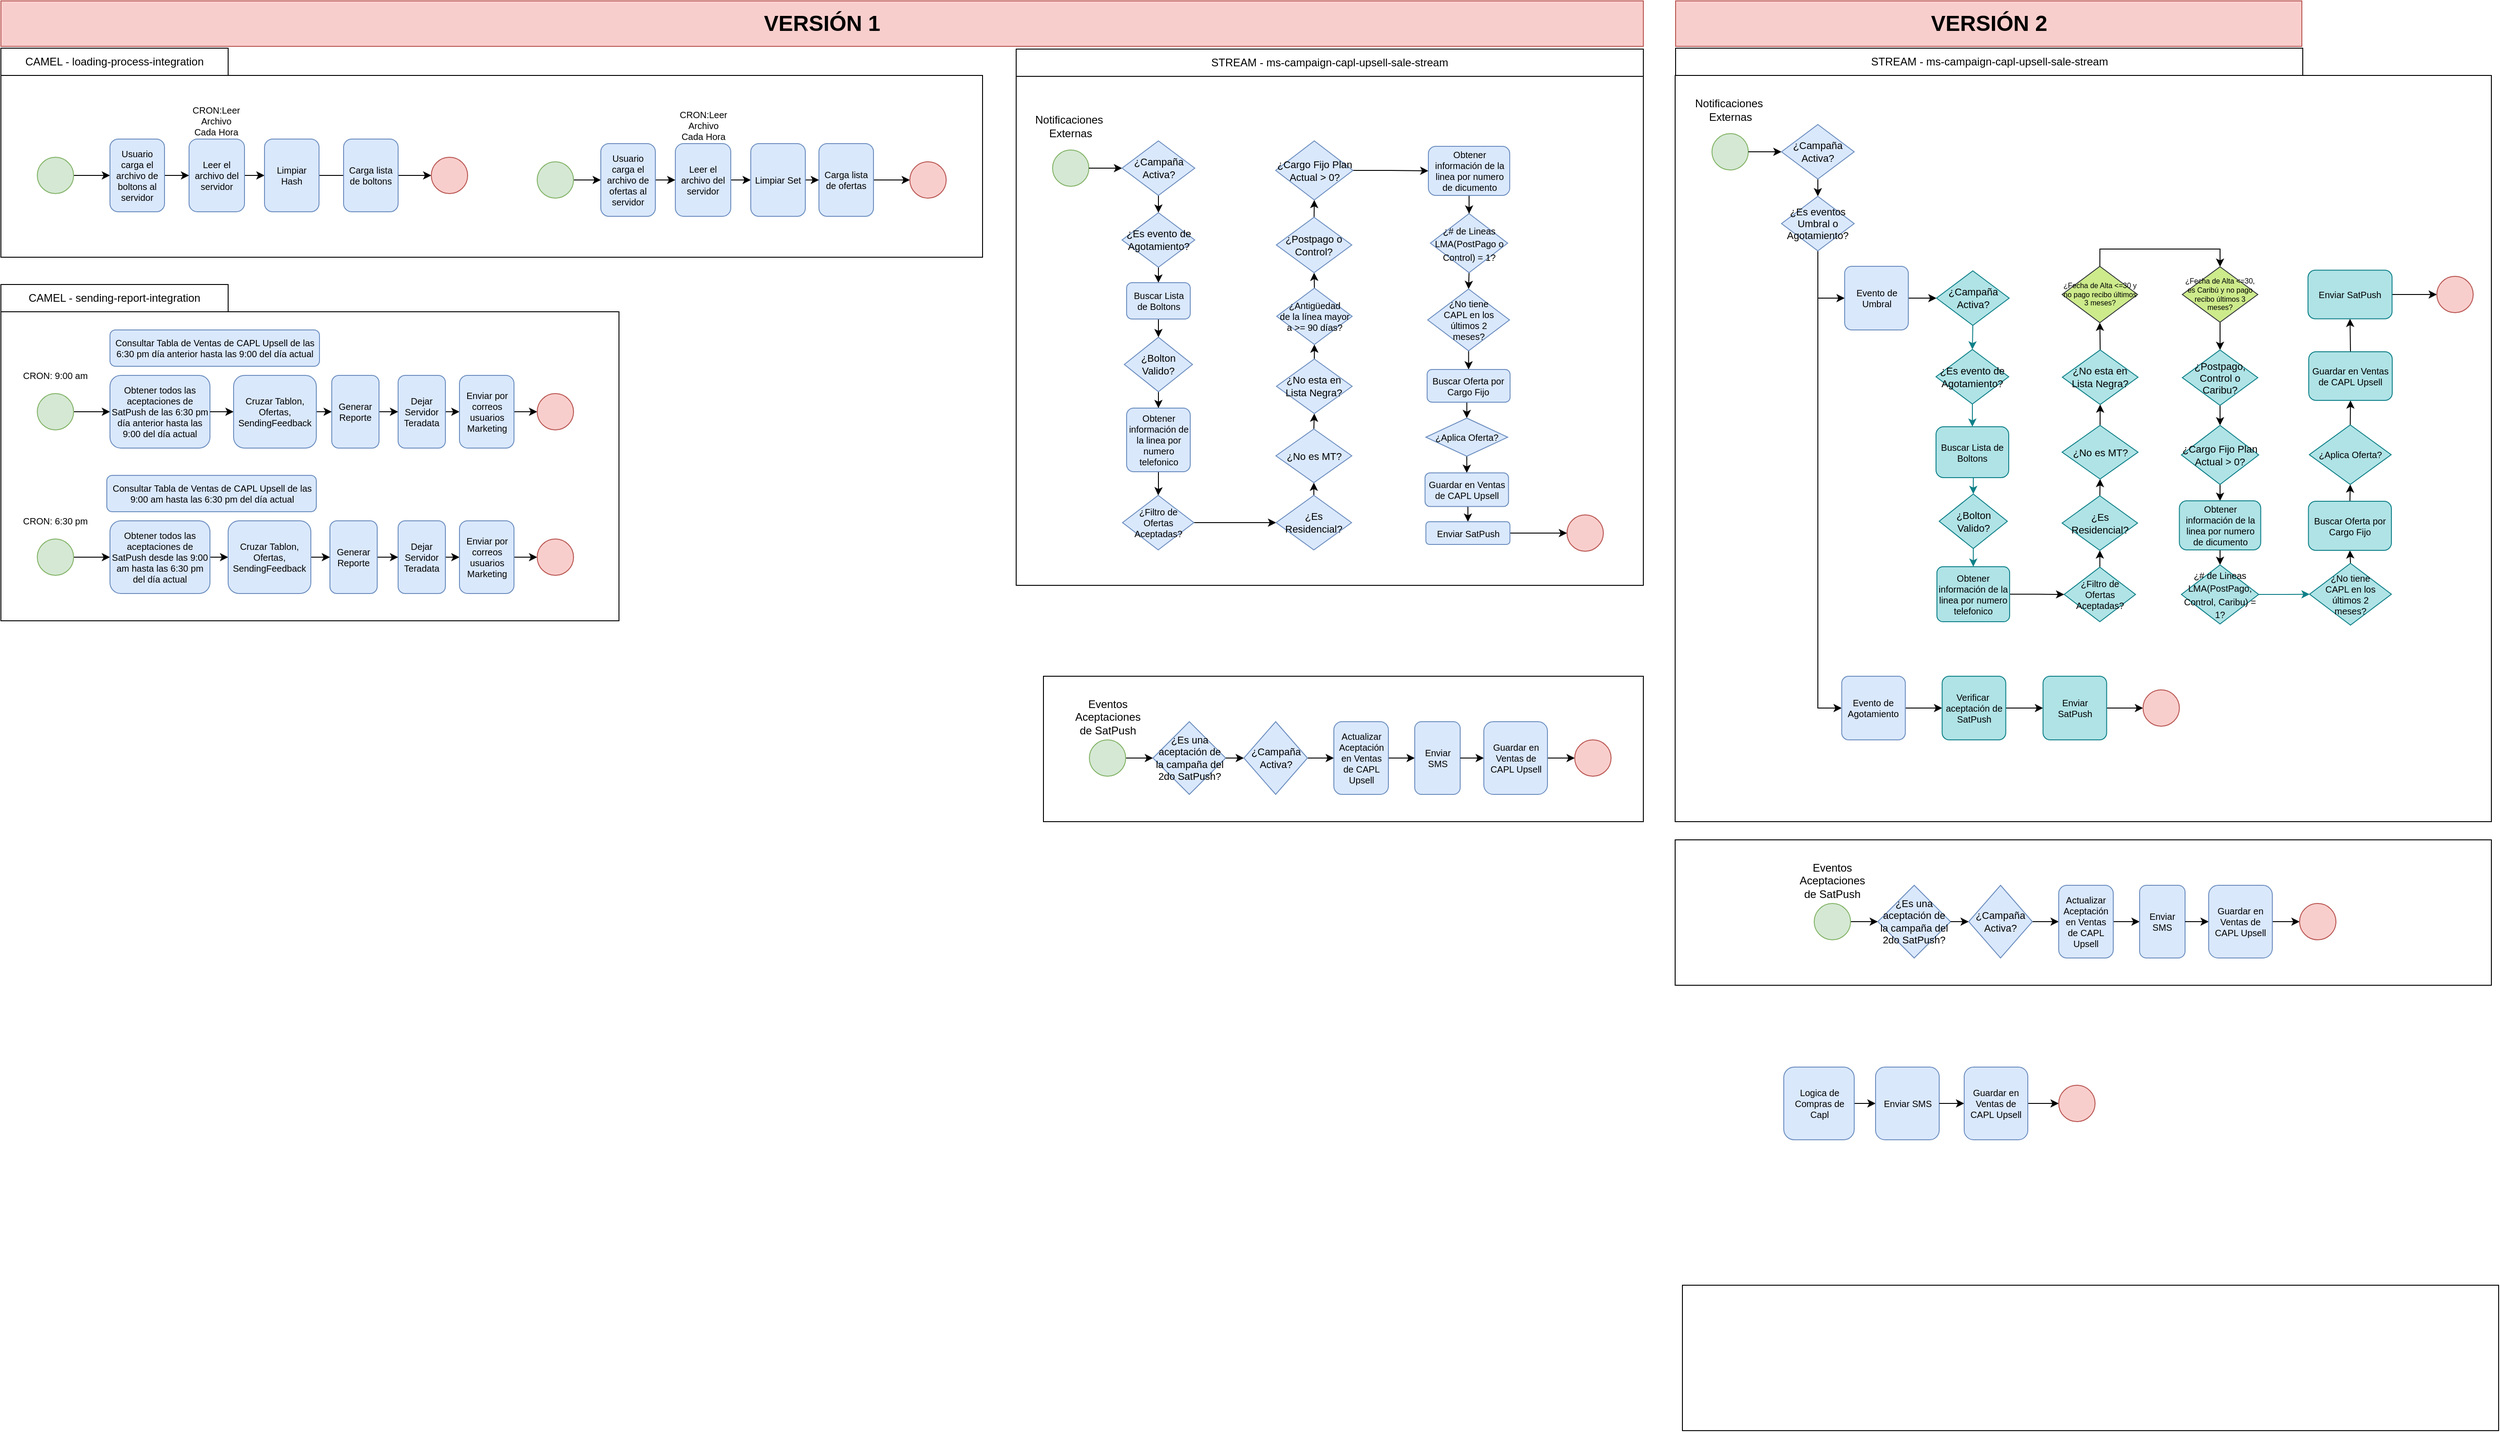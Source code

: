 <mxfile version="24.0.0" type="dropbox" pages="5">
  <diagram name="Flujos" id="JWGQAF3EM0oA-tOIvCaB">
    <mxGraphModel dx="2584" dy="1711" grid="1" gridSize="10" guides="1" tooltips="1" connect="1" arrows="1" fold="1" page="1" pageScale="1" pageWidth="1654" pageHeight="1169" math="0" shadow="0">
      <root>
        <mxCell id="0" />
        <mxCell id="1" parent="0" />
        <mxCell id="aj3ZHZ2JhX3_ChNrPANS-21" value="" style="rounded=0;whiteSpace=wrap;html=1;" parent="1" vertex="1">
          <mxGeometry x="67" y="730" width="660" height="160" as="geometry" />
        </mxCell>
        <mxCell id="a39ye59U5GrVDtwCbq3o-63" value="" style="rounded=0;whiteSpace=wrap;html=1;" parent="1" vertex="1">
          <mxGeometry x="-1080" y="69" width="1080" height="200" as="geometry" />
        </mxCell>
        <mxCell id="a39ye59U5GrVDtwCbq3o-28" value="" style="rounded=0;whiteSpace=wrap;html=1;" parent="1" vertex="1">
          <mxGeometry x="37" y="70" width="690" height="560" as="geometry" />
        </mxCell>
        <mxCell id="zTHrPBRjkO9V7lgXkkdI-5" style="edgeStyle=orthogonalEdgeStyle;rounded=0;orthogonalLoop=1;jettySize=auto;html=1;exitX=0.5;exitY=1;exitDx=0;exitDy=0;entryX=0.5;entryY=0;entryDx=0;entryDy=0;" parent="1" source="7d5a8aDFFHdA3-YJu6XX-2" target="a39ye59U5GrVDtwCbq3o-31" edge="1">
          <mxGeometry relative="1" as="geometry" />
        </mxCell>
        <mxCell id="zTHrPBRjkO9V7lgXkkdI-2" value="" style="ellipse;whiteSpace=wrap;html=1;aspect=fixed;fillColor=#d5e8d4;strokeColor=#82b366;" parent="1" vertex="1">
          <mxGeometry x="77" y="151" width="40" height="40" as="geometry" />
        </mxCell>
        <mxCell id="a39ye59U5GrVDtwCbq3o-10" style="edgeStyle=orthogonalEdgeStyle;rounded=0;orthogonalLoop=1;jettySize=auto;html=1;exitX=0.5;exitY=1;exitDx=0;exitDy=0;entryX=0.5;entryY=0;entryDx=0;entryDy=0;" parent="1" source="a39ye59U5GrVDtwCbq3o-4" target="a39ye59U5GrVDtwCbq3o-9" edge="1">
          <mxGeometry relative="1" as="geometry" />
        </mxCell>
        <mxCell id="a39ye59U5GrVDtwCbq3o-7" style="edgeStyle=orthogonalEdgeStyle;rounded=0;orthogonalLoop=1;jettySize=auto;html=1;exitX=0.5;exitY=1;exitDx=0;exitDy=0;" parent="1" source="a39ye59U5GrVDtwCbq3o-6" target="a39ye59U5GrVDtwCbq3o-40" edge="1">
          <mxGeometry relative="1" as="geometry" />
        </mxCell>
        <mxCell id="a39ye59U5GrVDtwCbq3o-6" value="¿Bolton Valido?" style="rhombus;whiteSpace=wrap;html=1;fillColor=#dae8fc;strokeColor=#6c8ebf;fontSize=11;" parent="1" vertex="1">
          <mxGeometry x="156" y="357" width="75" height="60" as="geometry" />
        </mxCell>
        <mxCell id="a39ye59U5GrVDtwCbq3o-12" value="Notificaciones&amp;nbsp; Externas" style="text;html=1;strokeColor=none;fillColor=none;align=center;verticalAlign=middle;whiteSpace=wrap;rounded=0;" parent="1" vertex="1">
          <mxGeometry x="67" y="110" width="60" height="30" as="geometry" />
        </mxCell>
        <mxCell id="a39ye59U5GrVDtwCbq3o-16" style="edgeStyle=orthogonalEdgeStyle;rounded=0;orthogonalLoop=1;jettySize=auto;html=1;exitX=1;exitY=0.5;exitDx=0;exitDy=0;entryX=0;entryY=0.5;entryDx=0;entryDy=0;" parent="1" source="a39ye59U5GrVDtwCbq3o-13" target="a39ye59U5GrVDtwCbq3o-15" edge="1">
          <mxGeometry relative="1" as="geometry" />
        </mxCell>
        <mxCell id="a39ye59U5GrVDtwCbq3o-15" value="" style="ellipse;whiteSpace=wrap;html=1;aspect=fixed;fillColor=#f8cecc;strokeColor=#b85450;" parent="1" vertex="1">
          <mxGeometry x="643" y="552.5" width="40" height="40" as="geometry" />
        </mxCell>
        <mxCell id="a39ye59U5GrVDtwCbq3o-21" style="edgeStyle=orthogonalEdgeStyle;rounded=0;orthogonalLoop=1;jettySize=auto;html=1;exitX=1;exitY=0.5;exitDx=0;exitDy=0;entryX=0;entryY=0.5;entryDx=0;entryDy=0;" parent="1" source="a39ye59U5GrVDtwCbq3o-18" target="a39ye59U5GrVDtwCbq3o-20" edge="1">
          <mxGeometry relative="1" as="geometry" />
        </mxCell>
        <mxCell id="a39ye59U5GrVDtwCbq3o-18" value="" style="ellipse;whiteSpace=wrap;html=1;aspect=fixed;fillColor=#d5e8d4;strokeColor=#82b366;" parent="1" vertex="1">
          <mxGeometry x="117.5" y="800" width="40" height="40" as="geometry" />
        </mxCell>
        <mxCell id="a39ye59U5GrVDtwCbq3o-19" value="Eventos Aceptaciones de SatPush" style="text;html=1;strokeColor=none;fillColor=none;align=center;verticalAlign=middle;whiteSpace=wrap;rounded=0;" parent="1" vertex="1">
          <mxGeometry x="92.5" y="760" width="90" height="30" as="geometry" />
        </mxCell>
        <mxCell id="a39ye59U5GrVDtwCbq3o-24" style="edgeStyle=orthogonalEdgeStyle;rounded=0;orthogonalLoop=1;jettySize=auto;html=1;exitX=1;exitY=0.5;exitDx=0;exitDy=0;" parent="1" source="7d5a8aDFFHdA3-YJu6XX-8" target="a39ye59U5GrVDtwCbq3o-23" edge="1">
          <mxGeometry relative="1" as="geometry">
            <mxPoint x="536.5" y="820" as="targetPoint" />
          </mxGeometry>
        </mxCell>
        <mxCell id="a39ye59U5GrVDtwCbq3o-20" value="¿Es una aceptación de la campaña del 2do SatPush?" style="rhombus;whiteSpace=wrap;html=1;fillColor=#dae8fc;strokeColor=#6c8ebf;fontSize=11;" parent="1" vertex="1">
          <mxGeometry x="187.5" y="780" width="80" height="80" as="geometry" />
        </mxCell>
        <mxCell id="a39ye59U5GrVDtwCbq3o-27" style="edgeStyle=orthogonalEdgeStyle;rounded=0;orthogonalLoop=1;jettySize=auto;html=1;exitX=1;exitY=0.5;exitDx=0;exitDy=0;entryX=0;entryY=0.5;entryDx=0;entryDy=0;" parent="1" source="a39ye59U5GrVDtwCbq3o-122" target="a39ye59U5GrVDtwCbq3o-26" edge="1">
          <mxGeometry relative="1" as="geometry" />
        </mxCell>
        <mxCell id="a39ye59U5GrVDtwCbq3o-23" value="Enviar SMS" style="rounded=1;whiteSpace=wrap;html=1;fillColor=#dae8fc;strokeColor=#6c8ebf;fontSize=10;" parent="1" vertex="1">
          <mxGeometry x="475.5" y="780" width="50" height="80" as="geometry" />
        </mxCell>
        <mxCell id="a39ye59U5GrVDtwCbq3o-26" value="" style="ellipse;whiteSpace=wrap;html=1;aspect=fixed;fillColor=#f8cecc;strokeColor=#b85450;" parent="1" vertex="1">
          <mxGeometry x="651.5" y="800" width="40" height="40" as="geometry" />
        </mxCell>
        <mxCell id="a39ye59U5GrVDtwCbq3o-29" value="STREAM - ms-campaign-capl-upsell-sale-stream" style="text;html=1;align=center;verticalAlign=middle;whiteSpace=wrap;rounded=0;fillColor=default;strokeColor=default;" parent="1" vertex="1">
          <mxGeometry x="37" y="40" width="690" height="30" as="geometry" />
        </mxCell>
        <mxCell id="aj3ZHZ2JhX3_ChNrPANS-5" style="edgeStyle=orthogonalEdgeStyle;rounded=0;orthogonalLoop=1;jettySize=auto;html=1;exitX=0.5;exitY=1;exitDx=0;exitDy=0;entryX=0.5;entryY=0;entryDx=0;entryDy=0;" parent="1" source="a39ye59U5GrVDtwCbq3o-31" target="a39ye59U5GrVDtwCbq3o-6" edge="1">
          <mxGeometry relative="1" as="geometry" />
        </mxCell>
        <mxCell id="a39ye59U5GrVDtwCbq3o-31" value="Buscar Lista de Boltons" style="rounded=1;whiteSpace=wrap;html=1;fillColor=#dae8fc;strokeColor=#6c8ebf;fontSize=10;" parent="1" vertex="1">
          <mxGeometry x="158.5" y="297" width="70" height="40" as="geometry" />
        </mxCell>
        <mxCell id="a39ye59U5GrVDtwCbq3o-44" style="edgeStyle=orthogonalEdgeStyle;rounded=0;orthogonalLoop=1;jettySize=auto;html=1;exitX=1;exitY=0.5;exitDx=0;exitDy=0;entryX=0;entryY=0.5;entryDx=0;entryDy=0;" parent="1" source="a39ye59U5GrVDtwCbq3o-34" target="a39ye59U5GrVDtwCbq3o-51" edge="1">
          <mxGeometry relative="1" as="geometry" />
        </mxCell>
        <mxCell id="a39ye59U5GrVDtwCbq3o-34" value="" style="ellipse;whiteSpace=wrap;html=1;aspect=fixed;fillColor=#d5e8d4;strokeColor=#82b366;" parent="1" vertex="1">
          <mxGeometry x="-1040" y="159" width="40" height="40" as="geometry" />
        </mxCell>
        <mxCell id="a39ye59U5GrVDtwCbq3o-43" style="edgeStyle=orthogonalEdgeStyle;rounded=0;orthogonalLoop=1;jettySize=auto;html=1;exitX=1;exitY=0.5;exitDx=0;exitDy=0;entryX=0;entryY=0.5;entryDx=0;entryDy=0;" parent="1" source="a39ye59U5GrVDtwCbq3o-36" target="a39ye59U5GrVDtwCbq3o-37" edge="1">
          <mxGeometry relative="1" as="geometry" />
        </mxCell>
        <mxCell id="a39ye59U5GrVDtwCbq3o-36" value="Leer el archivo del servidor" style="rounded=1;whiteSpace=wrap;html=1;fillColor=#dae8fc;strokeColor=#6c8ebf;fontSize=10;" parent="1" vertex="1">
          <mxGeometry x="-873" y="139" width="61" height="80" as="geometry" />
        </mxCell>
        <mxCell id="a39ye59U5GrVDtwCbq3o-45" style="edgeStyle=orthogonalEdgeStyle;rounded=0;orthogonalLoop=1;jettySize=auto;html=1;exitX=1;exitY=0.5;exitDx=0;exitDy=0;" parent="1" source="a39ye59U5GrVDtwCbq3o-37" target="a39ye59U5GrVDtwCbq3o-38" edge="1">
          <mxGeometry relative="1" as="geometry" />
        </mxCell>
        <mxCell id="a39ye59U5GrVDtwCbq3o-37" value="Limpiar Hash" style="rounded=1;whiteSpace=wrap;html=1;fillColor=#dae8fc;strokeColor=#6c8ebf;fontSize=10;" parent="1" vertex="1">
          <mxGeometry x="-790" y="139" width="60" height="80" as="geometry" />
        </mxCell>
        <mxCell id="a39ye59U5GrVDtwCbq3o-38" value="" style="ellipse;whiteSpace=wrap;html=1;aspect=fixed;fillColor=#f8cecc;strokeColor=#b85450;" parent="1" vertex="1">
          <mxGeometry x="-606.5" y="159" width="40" height="40" as="geometry" />
        </mxCell>
        <mxCell id="a39ye59U5GrVDtwCbq3o-39" value="CRON:Leer Archivo Cada Hora" style="text;html=1;strokeColor=none;fillColor=none;align=center;verticalAlign=middle;whiteSpace=wrap;rounded=0;fontSize=10;" parent="1" vertex="1">
          <mxGeometry x="-873" y="99" width="60" height="40" as="geometry" />
        </mxCell>
        <mxCell id="a39ye59U5GrVDtwCbq3o-41" style="edgeStyle=orthogonalEdgeStyle;rounded=0;orthogonalLoop=1;jettySize=auto;html=1;exitX=1;exitY=0.5;exitDx=0;exitDy=0;entryX=0;entryY=0.5;entryDx=0;entryDy=0;" parent="1" source="7d5a8aDFFHdA3-YJu6XX-7" target="zTHrPBRjkO9V7lgXkkdI-4" edge="1">
          <mxGeometry relative="1" as="geometry" />
        </mxCell>
        <mxCell id="a39ye59U5GrVDtwCbq3o-52" style="edgeStyle=orthogonalEdgeStyle;rounded=0;orthogonalLoop=1;jettySize=auto;html=1;exitX=1;exitY=0.5;exitDx=0;exitDy=0;" parent="1" source="a39ye59U5GrVDtwCbq3o-51" target="a39ye59U5GrVDtwCbq3o-36" edge="1">
          <mxGeometry relative="1" as="geometry" />
        </mxCell>
        <mxCell id="a39ye59U5GrVDtwCbq3o-51" value="Usuario carga el archivo de boltons al servidor" style="rounded=1;whiteSpace=wrap;html=1;fillColor=#dae8fc;strokeColor=#6c8ebf;fontSize=10;" parent="1" vertex="1">
          <mxGeometry x="-960" y="139" width="60" height="80" as="geometry" />
        </mxCell>
        <mxCell id="a39ye59U5GrVDtwCbq3o-53" style="edgeStyle=orthogonalEdgeStyle;rounded=0;orthogonalLoop=1;jettySize=auto;html=1;exitX=1;exitY=0.5;exitDx=0;exitDy=0;entryX=0;entryY=0.5;entryDx=0;entryDy=0;" parent="1" source="a39ye59U5GrVDtwCbq3o-54" target="a39ye59U5GrVDtwCbq3o-62" edge="1">
          <mxGeometry relative="1" as="geometry" />
        </mxCell>
        <mxCell id="a39ye59U5GrVDtwCbq3o-54" value="" style="ellipse;whiteSpace=wrap;html=1;aspect=fixed;fillColor=#d5e8d4;strokeColor=#82b366;" parent="1" vertex="1">
          <mxGeometry x="-490" y="164" width="40" height="40" as="geometry" />
        </mxCell>
        <mxCell id="a39ye59U5GrVDtwCbq3o-55" style="edgeStyle=orthogonalEdgeStyle;rounded=0;orthogonalLoop=1;jettySize=auto;html=1;exitX=1;exitY=0.5;exitDx=0;exitDy=0;entryX=0;entryY=0.5;entryDx=0;entryDy=0;" parent="1" source="a39ye59U5GrVDtwCbq3o-56" target="a39ye59U5GrVDtwCbq3o-116" edge="1">
          <mxGeometry relative="1" as="geometry">
            <mxPoint x="-260" y="184" as="targetPoint" />
          </mxGeometry>
        </mxCell>
        <mxCell id="a39ye59U5GrVDtwCbq3o-56" value="Leer el archivo del servidor" style="rounded=1;whiteSpace=wrap;html=1;fillColor=#dae8fc;strokeColor=#6c8ebf;fontSize=10;" parent="1" vertex="1">
          <mxGeometry x="-338" y="144" width="61" height="80" as="geometry" />
        </mxCell>
        <mxCell id="a39ye59U5GrVDtwCbq3o-57" style="edgeStyle=orthogonalEdgeStyle;rounded=0;orthogonalLoop=1;jettySize=auto;html=1;exitX=1;exitY=0.5;exitDx=0;exitDy=0;" parent="1" source="a39ye59U5GrVDtwCbq3o-58" target="a39ye59U5GrVDtwCbq3o-59" edge="1">
          <mxGeometry relative="1" as="geometry" />
        </mxCell>
        <mxCell id="a39ye59U5GrVDtwCbq3o-58" value="Carga lista de ofertas" style="rounded=1;whiteSpace=wrap;html=1;fillColor=#dae8fc;strokeColor=#6c8ebf;fontSize=10;" parent="1" vertex="1">
          <mxGeometry x="-180" y="144" width="60" height="80" as="geometry" />
        </mxCell>
        <mxCell id="a39ye59U5GrVDtwCbq3o-59" value="" style="ellipse;whiteSpace=wrap;html=1;aspect=fixed;fillColor=#f8cecc;strokeColor=#b85450;" parent="1" vertex="1">
          <mxGeometry x="-80" y="164" width="40" height="40" as="geometry" />
        </mxCell>
        <mxCell id="a39ye59U5GrVDtwCbq3o-60" value="CRON:Leer Archivo Cada Hora" style="text;html=1;strokeColor=none;fillColor=none;align=center;verticalAlign=middle;whiteSpace=wrap;rounded=0;fontSize=10;" parent="1" vertex="1">
          <mxGeometry x="-337" y="104" width="60" height="40" as="geometry" />
        </mxCell>
        <mxCell id="a39ye59U5GrVDtwCbq3o-61" style="edgeStyle=orthogonalEdgeStyle;rounded=0;orthogonalLoop=1;jettySize=auto;html=1;exitX=1;exitY=0.5;exitDx=0;exitDy=0;" parent="1" source="a39ye59U5GrVDtwCbq3o-62" target="a39ye59U5GrVDtwCbq3o-56" edge="1">
          <mxGeometry relative="1" as="geometry" />
        </mxCell>
        <mxCell id="a39ye59U5GrVDtwCbq3o-62" value="Usuario carga el archivo de ofertas al servidor" style="rounded=1;whiteSpace=wrap;html=1;fillColor=#dae8fc;strokeColor=#6c8ebf;fontSize=10;" parent="1" vertex="1">
          <mxGeometry x="-420" y="144" width="60" height="80" as="geometry" />
        </mxCell>
        <mxCell id="a39ye59U5GrVDtwCbq3o-64" value="CAMEL - loading-process-integration" style="text;html=1;align=center;verticalAlign=middle;whiteSpace=wrap;rounded=0;fillColor=default;strokeColor=default;" parent="1" vertex="1">
          <mxGeometry x="-1080" y="39" width="250" height="30" as="geometry" />
        </mxCell>
        <mxCell id="a39ye59U5GrVDtwCbq3o-65" value="" style="rounded=0;whiteSpace=wrap;html=1;" parent="1" vertex="1">
          <mxGeometry x="-1080" y="329" width="680" height="340" as="geometry" />
        </mxCell>
        <mxCell id="a39ye59U5GrVDtwCbq3o-66" style="edgeStyle=orthogonalEdgeStyle;rounded=0;orthogonalLoop=1;jettySize=auto;html=1;exitX=1;exitY=0.5;exitDx=0;exitDy=0;entryX=0;entryY=0.5;entryDx=0;entryDy=0;" parent="1" source="a39ye59U5GrVDtwCbq3o-67" target="a39ye59U5GrVDtwCbq3o-75" edge="1">
          <mxGeometry relative="1" as="geometry" />
        </mxCell>
        <mxCell id="a39ye59U5GrVDtwCbq3o-67" value="" style="ellipse;whiteSpace=wrap;html=1;aspect=fixed;fillColor=#d5e8d4;strokeColor=#82b366;" parent="1" vertex="1">
          <mxGeometry x="-1040" y="419" width="40" height="40" as="geometry" />
        </mxCell>
        <mxCell id="a39ye59U5GrVDtwCbq3o-68" style="edgeStyle=orthogonalEdgeStyle;rounded=0;orthogonalLoop=1;jettySize=auto;html=1;exitX=1;exitY=0.5;exitDx=0;exitDy=0;entryX=0;entryY=0.5;entryDx=0;entryDy=0;" parent="1" source="a39ye59U5GrVDtwCbq3o-69" target="a39ye59U5GrVDtwCbq3o-71" edge="1">
          <mxGeometry relative="1" as="geometry" />
        </mxCell>
        <mxCell id="a39ye59U5GrVDtwCbq3o-69" value="Dejar Servidor Teradata" style="rounded=1;whiteSpace=wrap;html=1;fillColor=#dae8fc;strokeColor=#6c8ebf;fontSize=10;" parent="1" vertex="1">
          <mxGeometry x="-643" y="399" width="52" height="80" as="geometry" />
        </mxCell>
        <mxCell id="a39ye59U5GrVDtwCbq3o-70" style="edgeStyle=orthogonalEdgeStyle;rounded=0;orthogonalLoop=1;jettySize=auto;html=1;exitX=1;exitY=0.5;exitDx=0;exitDy=0;" parent="1" source="a39ye59U5GrVDtwCbq3o-71" target="a39ye59U5GrVDtwCbq3o-72" edge="1">
          <mxGeometry relative="1" as="geometry" />
        </mxCell>
        <mxCell id="a39ye59U5GrVDtwCbq3o-71" value="Enviar por correos usuarios Marketing" style="rounded=1;whiteSpace=wrap;html=1;fillColor=#dae8fc;strokeColor=#6c8ebf;fontSize=10;" parent="1" vertex="1">
          <mxGeometry x="-575.5" y="399" width="60" height="80" as="geometry" />
        </mxCell>
        <mxCell id="a39ye59U5GrVDtwCbq3o-72" value="" style="ellipse;whiteSpace=wrap;html=1;aspect=fixed;fillColor=#f8cecc;strokeColor=#b85450;" parent="1" vertex="1">
          <mxGeometry x="-490" y="419" width="40" height="40" as="geometry" />
        </mxCell>
        <mxCell id="a39ye59U5GrVDtwCbq3o-73" value="CRON: 9:00 am" style="text;html=1;strokeColor=none;fillColor=none;align=center;verticalAlign=middle;whiteSpace=wrap;rounded=0;fontSize=10;" parent="1" vertex="1">
          <mxGeometry x="-1060" y="379" width="80" height="40" as="geometry" />
        </mxCell>
        <mxCell id="a39ye59U5GrVDtwCbq3o-75" value="Obtener todos las aceptaciones de SatPush de las 6:30 pm día anterior hasta las 9:00 del día actual" style="rounded=1;whiteSpace=wrap;html=1;fillColor=#dae8fc;strokeColor=#6c8ebf;fontSize=10;" parent="1" vertex="1">
          <mxGeometry x="-960" y="399" width="110" height="80" as="geometry" />
        </mxCell>
        <mxCell id="a39ye59U5GrVDtwCbq3o-86" value="CAMEL - sending-report-integration" style="text;html=1;align=center;verticalAlign=middle;whiteSpace=wrap;rounded=0;fillColor=default;strokeColor=default;" parent="1" vertex="1">
          <mxGeometry x="-1080" y="299" width="250" height="30" as="geometry" />
        </mxCell>
        <mxCell id="a39ye59U5GrVDtwCbq3o-88" style="edgeStyle=orthogonalEdgeStyle;rounded=0;orthogonalLoop=1;jettySize=auto;html=1;exitX=1;exitY=0.5;exitDx=0;exitDy=0;entryX=0;entryY=0.5;entryDx=0;entryDy=0;" parent="1" source="a39ye59U5GrVDtwCbq3o-87" target="a39ye59U5GrVDtwCbq3o-69" edge="1">
          <mxGeometry relative="1" as="geometry" />
        </mxCell>
        <mxCell id="a39ye59U5GrVDtwCbq3o-87" value="Generar Reporte" style="rounded=1;whiteSpace=wrap;html=1;fillColor=#dae8fc;strokeColor=#6c8ebf;fontSize=10;" parent="1" vertex="1">
          <mxGeometry x="-716" y="399" width="52" height="80" as="geometry" />
        </mxCell>
        <mxCell id="a39ye59U5GrVDtwCbq3o-90" style="edgeStyle=orthogonalEdgeStyle;rounded=0;orthogonalLoop=1;jettySize=auto;html=1;exitX=1;exitY=0.5;exitDx=0;exitDy=0;entryX=0;entryY=0.5;entryDx=0;entryDy=0;" parent="1" source="a39ye59U5GrVDtwCbq3o-91" target="a39ye59U5GrVDtwCbq3o-99" edge="1">
          <mxGeometry relative="1" as="geometry" />
        </mxCell>
        <mxCell id="a39ye59U5GrVDtwCbq3o-91" value="" style="ellipse;whiteSpace=wrap;html=1;aspect=fixed;fillColor=#d5e8d4;strokeColor=#82b366;" parent="1" vertex="1">
          <mxGeometry x="-1040" y="579" width="40" height="40" as="geometry" />
        </mxCell>
        <mxCell id="a39ye59U5GrVDtwCbq3o-92" style="edgeStyle=orthogonalEdgeStyle;rounded=0;orthogonalLoop=1;jettySize=auto;html=1;exitX=1;exitY=0.5;exitDx=0;exitDy=0;entryX=0;entryY=0.5;entryDx=0;entryDy=0;" parent="1" source="a39ye59U5GrVDtwCbq3o-93" target="a39ye59U5GrVDtwCbq3o-95" edge="1">
          <mxGeometry relative="1" as="geometry" />
        </mxCell>
        <mxCell id="a39ye59U5GrVDtwCbq3o-93" value="Dejar Servidor Teradata" style="rounded=1;whiteSpace=wrap;html=1;fillColor=#dae8fc;strokeColor=#6c8ebf;fontSize=10;" parent="1" vertex="1">
          <mxGeometry x="-643" y="559" width="52" height="80" as="geometry" />
        </mxCell>
        <mxCell id="a39ye59U5GrVDtwCbq3o-94" style="edgeStyle=orthogonalEdgeStyle;rounded=0;orthogonalLoop=1;jettySize=auto;html=1;exitX=1;exitY=0.5;exitDx=0;exitDy=0;" parent="1" source="a39ye59U5GrVDtwCbq3o-95" target="a39ye59U5GrVDtwCbq3o-96" edge="1">
          <mxGeometry relative="1" as="geometry" />
        </mxCell>
        <mxCell id="a39ye59U5GrVDtwCbq3o-95" value="Enviar por correos usuarios Marketing" style="rounded=1;whiteSpace=wrap;html=1;fillColor=#dae8fc;strokeColor=#6c8ebf;fontSize=10;" parent="1" vertex="1">
          <mxGeometry x="-575.5" y="559" width="60" height="80" as="geometry" />
        </mxCell>
        <mxCell id="a39ye59U5GrVDtwCbq3o-96" value="" style="ellipse;whiteSpace=wrap;html=1;aspect=fixed;fillColor=#f8cecc;strokeColor=#b85450;" parent="1" vertex="1">
          <mxGeometry x="-490" y="579" width="40" height="40" as="geometry" />
        </mxCell>
        <mxCell id="a39ye59U5GrVDtwCbq3o-97" value="CRON: 6:30 pm" style="text;html=1;strokeColor=none;fillColor=none;align=center;verticalAlign=middle;whiteSpace=wrap;rounded=0;fontSize=10;" parent="1" vertex="1">
          <mxGeometry x="-1060" y="539" width="80" height="40" as="geometry" />
        </mxCell>
        <mxCell id="a39ye59U5GrVDtwCbq3o-128" style="edgeStyle=orthogonalEdgeStyle;rounded=0;orthogonalLoop=1;jettySize=auto;html=1;exitX=1;exitY=0.5;exitDx=0;exitDy=0;entryX=0;entryY=0.5;entryDx=0;entryDy=0;" parent="1" source="a39ye59U5GrVDtwCbq3o-99" target="a39ye59U5GrVDtwCbq3o-127" edge="1">
          <mxGeometry relative="1" as="geometry" />
        </mxCell>
        <mxCell id="a39ye59U5GrVDtwCbq3o-99" value="Obtener todos las aceptaciones de SatPush desde las 9:00 am hasta las 6:30 pm del día actual" style="rounded=1;whiteSpace=wrap;html=1;fillColor=#dae8fc;strokeColor=#6c8ebf;fontSize=10;" parent="1" vertex="1">
          <mxGeometry x="-960" y="559" width="110" height="80" as="geometry" />
        </mxCell>
        <mxCell id="a39ye59U5GrVDtwCbq3o-100" style="edgeStyle=orthogonalEdgeStyle;rounded=0;orthogonalLoop=1;jettySize=auto;html=1;exitX=1;exitY=0.5;exitDx=0;exitDy=0;entryX=0;entryY=0.5;entryDx=0;entryDy=0;" parent="1" source="a39ye59U5GrVDtwCbq3o-101" target="a39ye59U5GrVDtwCbq3o-93" edge="1">
          <mxGeometry relative="1" as="geometry" />
        </mxCell>
        <mxCell id="a39ye59U5GrVDtwCbq3o-101" value="Generar Reporte" style="rounded=1;whiteSpace=wrap;html=1;fillColor=#dae8fc;strokeColor=#6c8ebf;fontSize=10;" parent="1" vertex="1">
          <mxGeometry x="-718" y="559" width="52" height="80" as="geometry" />
        </mxCell>
        <mxCell id="a39ye59U5GrVDtwCbq3o-114" value="Carga lista de boltons" style="rounded=1;whiteSpace=wrap;html=1;fillColor=#dae8fc;strokeColor=#6c8ebf;fontSize=10;" parent="1" vertex="1">
          <mxGeometry x="-703" y="139" width="60" height="80" as="geometry" />
        </mxCell>
        <mxCell id="a39ye59U5GrVDtwCbq3o-117" style="edgeStyle=orthogonalEdgeStyle;rounded=0;orthogonalLoop=1;jettySize=auto;html=1;exitX=1;exitY=0.5;exitDx=0;exitDy=0;entryX=0;entryY=0.5;entryDx=0;entryDy=0;" parent="1" source="a39ye59U5GrVDtwCbq3o-116" target="a39ye59U5GrVDtwCbq3o-58" edge="1">
          <mxGeometry relative="1" as="geometry" />
        </mxCell>
        <mxCell id="a39ye59U5GrVDtwCbq3o-116" value="Limpiar Set" style="rounded=1;whiteSpace=wrap;html=1;fillColor=#dae8fc;strokeColor=#6c8ebf;fontSize=10;" parent="1" vertex="1">
          <mxGeometry x="-255" y="144" width="60" height="80" as="geometry" />
        </mxCell>
        <mxCell id="a39ye59U5GrVDtwCbq3o-123" value="" style="edgeStyle=orthogonalEdgeStyle;rounded=0;orthogonalLoop=1;jettySize=auto;html=1;exitX=1;exitY=0.5;exitDx=0;exitDy=0;entryX=0;entryY=0.5;entryDx=0;entryDy=0;" parent="1" source="a39ye59U5GrVDtwCbq3o-23" target="a39ye59U5GrVDtwCbq3o-122" edge="1">
          <mxGeometry relative="1" as="geometry">
            <mxPoint x="806.5" y="820" as="sourcePoint" />
            <mxPoint x="932.5" y="820" as="targetPoint" />
          </mxGeometry>
        </mxCell>
        <mxCell id="a39ye59U5GrVDtwCbq3o-122" value="Guardar en Ventas de CAPL Upsell" style="rounded=1;whiteSpace=wrap;html=1;fillColor=#dae8fc;strokeColor=#6c8ebf;fontSize=10;" parent="1" vertex="1">
          <mxGeometry x="551.5" y="780" width="70" height="80" as="geometry" />
        </mxCell>
        <mxCell id="a39ye59U5GrVDtwCbq3o-125" value="" style="edgeStyle=orthogonalEdgeStyle;rounded=0;orthogonalLoop=1;jettySize=auto;html=1;exitX=1;exitY=0.5;exitDx=0;exitDy=0;entryX=0;entryY=0.5;entryDx=0;entryDy=0;" parent="1" source="a39ye59U5GrVDtwCbq3o-75" target="a39ye59U5GrVDtwCbq3o-124" edge="1">
          <mxGeometry relative="1" as="geometry">
            <mxPoint x="-850" y="439" as="sourcePoint" />
            <mxPoint x="-657" y="349" as="targetPoint" />
          </mxGeometry>
        </mxCell>
        <mxCell id="a39ye59U5GrVDtwCbq3o-126" style="edgeStyle=orthogonalEdgeStyle;rounded=0;orthogonalLoop=1;jettySize=auto;html=1;exitX=1;exitY=0.5;exitDx=0;exitDy=0;entryX=0;entryY=0.5;entryDx=0;entryDy=0;" parent="1" source="a39ye59U5GrVDtwCbq3o-124" target="a39ye59U5GrVDtwCbq3o-87" edge="1">
          <mxGeometry relative="1" as="geometry" />
        </mxCell>
        <mxCell id="a39ye59U5GrVDtwCbq3o-124" value="Cruzar Tablon, Ofertas, SendingFeedback" style="rounded=1;whiteSpace=wrap;html=1;fillColor=#dae8fc;strokeColor=#6c8ebf;fontSize=10;" parent="1" vertex="1">
          <mxGeometry x="-824" y="399" width="91" height="80" as="geometry" />
        </mxCell>
        <mxCell id="a39ye59U5GrVDtwCbq3o-129" style="edgeStyle=orthogonalEdgeStyle;rounded=0;orthogonalLoop=1;jettySize=auto;html=1;exitX=1;exitY=0.5;exitDx=0;exitDy=0;" parent="1" source="a39ye59U5GrVDtwCbq3o-127" target="a39ye59U5GrVDtwCbq3o-101" edge="1">
          <mxGeometry relative="1" as="geometry" />
        </mxCell>
        <mxCell id="a39ye59U5GrVDtwCbq3o-127" value="Cruzar Tablon, Ofertas, SendingFeedback" style="rounded=1;whiteSpace=wrap;html=1;fillColor=#dae8fc;strokeColor=#6c8ebf;fontSize=10;" parent="1" vertex="1">
          <mxGeometry x="-830" y="559" width="91" height="80" as="geometry" />
        </mxCell>
        <mxCell id="a39ye59U5GrVDtwCbq3o-130" value="Consultar Tabla de Ventas de CAPL Upsell de las 9:00 am hasta las 6:30 pm del día actual" style="rounded=1;whiteSpace=wrap;html=1;fillColor=#dae8fc;strokeColor=#6c8ebf;fontSize=10;" parent="1" vertex="1">
          <mxGeometry x="-963.5" y="509" width="230.5" height="40" as="geometry" />
        </mxCell>
        <mxCell id="a39ye59U5GrVDtwCbq3o-119" value="Consultar Tabla de Ventas de CAPL Upsell de las 6:30 pm día anterior hasta las 9:00 del día actual" style="rounded=1;whiteSpace=wrap;html=1;fillColor=#dae8fc;strokeColor=#6c8ebf;fontSize=10;" parent="1" vertex="1">
          <mxGeometry x="-960" y="349" width="230.5" height="40" as="geometry" />
        </mxCell>
        <mxCell id="y5t1ZREnFU1oEdQcG8j3-4" value="" style="edgeStyle=orthogonalEdgeStyle;rounded=0;orthogonalLoop=1;jettySize=auto;html=1;exitX=1;exitY=0.5;exitDx=0;exitDy=0;entryX=0;entryY=0.5;entryDx=0;entryDy=0;" parent="1" source="aj3ZHZ2JhX3_ChNrPANS-1" target="7d5a8aDFFHdA3-YJu6XX-8" edge="1">
          <mxGeometry relative="1" as="geometry">
            <mxPoint x="267.5" y="820" as="sourcePoint" />
            <mxPoint x="411.5" y="820" as="targetPoint" />
          </mxGeometry>
        </mxCell>
        <mxCell id="7d5a8aDFFHdA3-YJu6XX-8" value="Actualizar Aceptación en Ventas de CAPL Upsell" style="rounded=1;whiteSpace=wrap;html=1;fillColor=#dae8fc;strokeColor=#6c8ebf;fontSize=10;" parent="1" vertex="1">
          <mxGeometry x="386.5" y="780" width="60" height="80" as="geometry" />
        </mxCell>
        <mxCell id="p2-cv53wGUS6AHjkd83L-1" value="" style="edgeStyle=orthogonalEdgeStyle;rounded=0;orthogonalLoop=1;jettySize=auto;html=1;exitX=0.5;exitY=1;exitDx=0;exitDy=0;entryX=0.5;entryY=0;entryDx=0;entryDy=0;" parent="1" source="p2-cv53wGUS6AHjkd83L-3" target="7d5a8aDFFHdA3-YJu6XX-2" edge="1">
          <mxGeometry relative="1" as="geometry">
            <mxPoint x="217" y="170" as="sourcePoint" />
            <mxPoint x="337" y="170" as="targetPoint" />
          </mxGeometry>
        </mxCell>
        <mxCell id="7d5a8aDFFHdA3-YJu6XX-2" value="¿Es evento de Agotamiento?" style="rhombus;whiteSpace=wrap;html=1;fillColor=#dae8fc;strokeColor=#6c8ebf;fontSize=11;" parent="1" vertex="1">
          <mxGeometry x="153.5" y="220" width="80" height="60" as="geometry" />
        </mxCell>
        <mxCell id="p2-cv53wGUS6AHjkd83L-4" value="" style="edgeStyle=orthogonalEdgeStyle;rounded=0;orthogonalLoop=1;jettySize=auto;html=1;exitX=1;exitY=0.5;exitDx=0;exitDy=0;entryX=0;entryY=0.5;entryDx=0;entryDy=0;" parent="1" source="zTHrPBRjkO9V7lgXkkdI-2" target="p2-cv53wGUS6AHjkd83L-3" edge="1">
          <mxGeometry relative="1" as="geometry">
            <mxPoint x="97" y="170" as="sourcePoint" />
            <mxPoint x="242" y="170" as="targetPoint" />
          </mxGeometry>
        </mxCell>
        <mxCell id="p2-cv53wGUS6AHjkd83L-3" value="¿Campaña Activa?" style="rhombus;whiteSpace=wrap;html=1;fillColor=#dae8fc;strokeColor=#6c8ebf;fontSize=11;" parent="1" vertex="1">
          <mxGeometry x="153.5" y="141" width="80" height="60" as="geometry" />
        </mxCell>
        <mxCell id="p2-cv53wGUS6AHjkd83L-12" style="edgeStyle=orthogonalEdgeStyle;rounded=0;orthogonalLoop=1;jettySize=auto;html=1;exitX=0.5;exitY=1;exitDx=0;exitDy=0;" parent="1" source="p2-cv53wGUS6AHjkd83L-11" target="y5t1ZREnFU1oEdQcG8j3-1" edge="1">
          <mxGeometry relative="1" as="geometry" />
        </mxCell>
        <mxCell id="7d5a8aDFFHdA3-YJu6XX-7" value="¿Filtro de Ofertas Aceptadas?" style="rhombus;whiteSpace=wrap;html=1;fillColor=#dae8fc;strokeColor=#6c8ebf;fontSize=10;" parent="1" vertex="1">
          <mxGeometry x="154" y="531" width="78.5" height="60" as="geometry" />
        </mxCell>
        <mxCell id="p2-cv53wGUS6AHjkd83L-13" value="" style="edgeStyle=orthogonalEdgeStyle;rounded=0;orthogonalLoop=1;jettySize=auto;html=1;exitX=1;exitY=0.5;exitDx=0;exitDy=0;" parent="1" source="zTHrPBRjkO9V7lgXkkdI-9" target="p2-cv53wGUS6AHjkd83L-11" edge="1">
          <mxGeometry relative="1" as="geometry">
            <mxPoint x="729" y="170" as="sourcePoint" />
            <mxPoint x="839" y="170" as="targetPoint" />
          </mxGeometry>
        </mxCell>
        <mxCell id="aj3ZHZ2JhX3_ChNrPANS-3" value="" style="edgeStyle=orthogonalEdgeStyle;rounded=0;orthogonalLoop=1;jettySize=auto;html=1;exitX=1;exitY=0.5;exitDx=0;exitDy=0;entryX=0;entryY=0.5;entryDx=0;entryDy=0;" parent="1" source="a39ye59U5GrVDtwCbq3o-20" target="aj3ZHZ2JhX3_ChNrPANS-1" edge="1">
          <mxGeometry relative="1" as="geometry">
            <mxPoint x="267.5" y="820" as="sourcePoint" />
            <mxPoint x="427.5" y="822" as="targetPoint" />
          </mxGeometry>
        </mxCell>
        <mxCell id="aj3ZHZ2JhX3_ChNrPANS-1" value="¿Campaña Activa?" style="rhombus;whiteSpace=wrap;html=1;fillColor=#dae8fc;strokeColor=#6c8ebf;fontSize=11;" parent="1" vertex="1">
          <mxGeometry x="287.5" y="780" width="70" height="80" as="geometry" />
        </mxCell>
        <mxCell id="aj3ZHZ2JhX3_ChNrPANS-8" style="edgeStyle=orthogonalEdgeStyle;rounded=0;orthogonalLoop=1;jettySize=auto;html=1;exitX=0.5;exitY=1;exitDx=0;exitDy=0;" parent="1" source="a39ye59U5GrVDtwCbq3o-40" target="7d5a8aDFFHdA3-YJu6XX-7" edge="1">
          <mxGeometry relative="1" as="geometry" />
        </mxCell>
        <mxCell id="aj3ZHZ2JhX3_ChNrPANS-13" style="edgeStyle=orthogonalEdgeStyle;rounded=0;orthogonalLoop=1;jettySize=auto;html=1;exitX=0.5;exitY=0;exitDx=0;exitDy=0;entryX=0.5;entryY=1;entryDx=0;entryDy=0;" parent="1" source="zTHrPBRjkO9V7lgXkkdI-4" target="zTHrPBRjkO9V7lgXkkdI-6" edge="1">
          <mxGeometry relative="1" as="geometry" />
        </mxCell>
        <mxCell id="zTHrPBRjkO9V7lgXkkdI-4" value="¿Es Residencial?" style="rhombus;whiteSpace=wrap;html=1;fillColor=#dae8fc;strokeColor=#6c8ebf;fontSize=11;" parent="1" vertex="1">
          <mxGeometry x="323" y="531" width="83" height="60" as="geometry" />
        </mxCell>
        <mxCell id="aj3ZHZ2JhX3_ChNrPANS-9" style="edgeStyle=orthogonalEdgeStyle;rounded=0;orthogonalLoop=1;jettySize=auto;html=1;exitX=0.5;exitY=0;exitDx=0;exitDy=0;entryX=0.5;entryY=1;entryDx=0;entryDy=0;" parent="1" source="zTHrPBRjkO9V7lgXkkdI-6" target="zTHrPBRjkO9V7lgXkkdI-8" edge="1">
          <mxGeometry relative="1" as="geometry" />
        </mxCell>
        <mxCell id="zTHrPBRjkO9V7lgXkkdI-6" value="¿No es MT?" style="rhombus;whiteSpace=wrap;html=1;fillColor=#dae8fc;strokeColor=#6c8ebf;fontSize=11;" parent="1" vertex="1">
          <mxGeometry x="322.75" y="458" width="83.5" height="59" as="geometry" />
        </mxCell>
        <mxCell id="aj3ZHZ2JhX3_ChNrPANS-10" style="edgeStyle=orthogonalEdgeStyle;rounded=0;orthogonalLoop=1;jettySize=auto;html=1;exitX=0.5;exitY=0;exitDx=0;exitDy=0;entryX=0.5;entryY=1;entryDx=0;entryDy=0;" parent="1" source="zTHrPBRjkO9V7lgXkkdI-8" target="a39ye59U5GrVDtwCbq3o-2" edge="1">
          <mxGeometry relative="1" as="geometry" />
        </mxCell>
        <mxCell id="zTHrPBRjkO9V7lgXkkdI-8" value="¿No esta en Lista Negra?" style="rhombus;whiteSpace=wrap;html=1;fillColor=#dae8fc;strokeColor=#6c8ebf;fontSize=11;" parent="1" vertex="1">
          <mxGeometry x="323.37" y="381" width="83.25" height="60" as="geometry" />
        </mxCell>
        <mxCell id="aj3ZHZ2JhX3_ChNrPANS-12" style="edgeStyle=orthogonalEdgeStyle;rounded=0;orthogonalLoop=1;jettySize=auto;html=1;exitX=0.5;exitY=0;exitDx=0;exitDy=0;entryX=0.5;entryY=1;entryDx=0;entryDy=0;" parent="1" source="a39ye59U5GrVDtwCbq3o-2" target="p2-cv53wGUS6AHjkd83L-8" edge="1">
          <mxGeometry relative="1" as="geometry" />
        </mxCell>
        <mxCell id="a39ye59U5GrVDtwCbq3o-2" value="¿Antigüedad &lt;br style=&quot;font-size: 10px;&quot;&gt;de la línea mayor a &amp;gt;= 90 días?" style="rhombus;whiteSpace=wrap;html=1;fillColor=#dae8fc;strokeColor=#6c8ebf;fontSize=10;" parent="1" vertex="1">
          <mxGeometry x="323.62" y="303" width="83" height="62" as="geometry" />
        </mxCell>
        <mxCell id="aj3ZHZ2JhX3_ChNrPANS-11" style="edgeStyle=orthogonalEdgeStyle;rounded=0;orthogonalLoop=1;jettySize=auto;html=1;exitX=0.5;exitY=0;exitDx=0;exitDy=0;entryX=0.5;entryY=1;entryDx=0;entryDy=0;" parent="1" source="p2-cv53wGUS6AHjkd83L-8" target="zTHrPBRjkO9V7lgXkkdI-9" edge="1">
          <mxGeometry relative="1" as="geometry" />
        </mxCell>
        <mxCell id="p2-cv53wGUS6AHjkd83L-8" value="¿Postpago o Control?" style="rhombus;whiteSpace=wrap;html=1;fillColor=#dae8fc;strokeColor=#6c8ebf;fontSize=11;" parent="1" vertex="1">
          <mxGeometry x="323.25" y="225" width="83" height="61" as="geometry" />
        </mxCell>
        <mxCell id="zTHrPBRjkO9V7lgXkkdI-9" value="¿Cargo Fijo Plan Actual &amp;gt; 0?" style="rhombus;whiteSpace=wrap;html=1;fillColor=#dae8fc;strokeColor=#6c8ebf;fontSize=11;" parent="1" vertex="1">
          <mxGeometry x="322.5" y="141" width="85" height="65" as="geometry" />
        </mxCell>
        <mxCell id="a39ye59U5GrVDtwCbq3o-40" value="Obtener información de la linea por numero telefonico" style="rounded=1;whiteSpace=wrap;html=1;fillColor=#dae8fc;strokeColor=#6c8ebf;fontSize=10;arcSize=11;" parent="1" vertex="1">
          <mxGeometry x="158.5" y="435" width="70" height="70" as="geometry" />
        </mxCell>
        <mxCell id="p2-cv53wGUS6AHjkd83L-11" value="Obtener información de la linea por numero de dicumento" style="rounded=1;whiteSpace=wrap;html=1;fillColor=#dae8fc;strokeColor=#6c8ebf;fontSize=10;" parent="1" vertex="1">
          <mxGeometry x="490.5" y="147" width="89.5" height="54" as="geometry" />
        </mxCell>
        <mxCell id="aj3ZHZ2JhX3_ChNrPANS-15" style="edgeStyle=orthogonalEdgeStyle;rounded=0;orthogonalLoop=1;jettySize=auto;html=1;exitX=0.5;exitY=1;exitDx=0;exitDy=0;entryX=0.5;entryY=0;entryDx=0;entryDy=0;" parent="1" source="y5t1ZREnFU1oEdQcG8j3-1" target="a39ye59U5GrVDtwCbq3o-4" edge="1">
          <mxGeometry relative="1" as="geometry" />
        </mxCell>
        <mxCell id="y5t1ZREnFU1oEdQcG8j3-1" value="&lt;font style=&quot;font-size: 10px;&quot;&gt;¿# de Lineas LMA(PostPago o Control) = 1?&lt;/font&gt;" style="rhombus;whiteSpace=wrap;html=1;fillColor=#dae8fc;strokeColor=#6c8ebf;" parent="1" vertex="1">
          <mxGeometry x="492.75" y="221" width="85" height="65" as="geometry" />
        </mxCell>
        <mxCell id="a39ye59U5GrVDtwCbq3o-4" value="¿No tiene&lt;br style=&quot;font-size: 10px;&quot;&gt;CAPL en los&lt;br style=&quot;font-size: 10px;&quot;&gt;últimos 2 &lt;br style=&quot;font-size: 10px;&quot;&gt;meses?" style="rhombus;whiteSpace=wrap;html=1;fillColor=#dae8fc;strokeColor=#6c8ebf;fontSize=10;" parent="1" vertex="1">
          <mxGeometry x="489.75" y="304" width="90" height="68" as="geometry" />
        </mxCell>
        <mxCell id="aj3ZHZ2JhX3_ChNrPANS-17" style="edgeStyle=orthogonalEdgeStyle;rounded=0;orthogonalLoop=1;jettySize=auto;html=1;exitX=0.5;exitY=1;exitDx=0;exitDy=0;entryX=0.5;entryY=0;entryDx=0;entryDy=0;" parent="1" source="a39ye59U5GrVDtwCbq3o-9" target="a39ye59U5GrVDtwCbq3o-8" edge="1">
          <mxGeometry relative="1" as="geometry" />
        </mxCell>
        <mxCell id="a39ye59U5GrVDtwCbq3o-9" value="Buscar Oferta por Cargo Fijo" style="rounded=1;whiteSpace=wrap;html=1;fillColor=#dae8fc;strokeColor=#6c8ebf;fontSize=10;" parent="1" vertex="1">
          <mxGeometry x="489.13" y="392.5" width="91.25" height="36" as="geometry" />
        </mxCell>
        <mxCell id="aj3ZHZ2JhX3_ChNrPANS-19" style="edgeStyle=orthogonalEdgeStyle;rounded=0;orthogonalLoop=1;jettySize=auto;html=1;exitX=0.5;exitY=1;exitDx=0;exitDy=0;entryX=0.5;entryY=0;entryDx=0;entryDy=0;" parent="1" source="a39ye59U5GrVDtwCbq3o-8" target="7d5a8aDFFHdA3-YJu6XX-3" edge="1">
          <mxGeometry relative="1" as="geometry" />
        </mxCell>
        <mxCell id="a39ye59U5GrVDtwCbq3o-8" value="¿Aplica Oferta?" style="rhombus;whiteSpace=wrap;html=1;fillColor=#dae8fc;strokeColor=#6c8ebf;fontSize=10;" parent="1" vertex="1">
          <mxGeometry x="487.75" y="446" width="90" height="42" as="geometry" />
        </mxCell>
        <mxCell id="aj3ZHZ2JhX3_ChNrPANS-20" style="edgeStyle=orthogonalEdgeStyle;rounded=0;orthogonalLoop=1;jettySize=auto;html=1;exitX=0.5;exitY=1;exitDx=0;exitDy=0;entryX=0.5;entryY=0;entryDx=0;entryDy=0;" parent="1" source="7d5a8aDFFHdA3-YJu6XX-3" target="a39ye59U5GrVDtwCbq3o-13" edge="1">
          <mxGeometry relative="1" as="geometry" />
        </mxCell>
        <mxCell id="7d5a8aDFFHdA3-YJu6XX-3" value="Guardar en Ventas de CAPL Upsell" style="rounded=1;whiteSpace=wrap;html=1;fillColor=#dae8fc;strokeColor=#6c8ebf;fontSize=10;" parent="1" vertex="1">
          <mxGeometry x="486.82" y="506.25" width="91.87" height="37" as="geometry" />
        </mxCell>
        <mxCell id="a39ye59U5GrVDtwCbq3o-13" value="Enviar SatPush" style="rounded=1;whiteSpace=wrap;html=1;fillColor=#dae8fc;strokeColor=#6c8ebf;fontSize=10;" parent="1" vertex="1">
          <mxGeometry x="487.75" y="560" width="92.5" height="25" as="geometry" />
        </mxCell>
        <mxCell id="bdAjjScdHUo0escQwaRf-45" value="" style="rounded=0;whiteSpace=wrap;html=1;" parent="1" vertex="1">
          <mxGeometry x="762" y="69" width="898" height="821" as="geometry" />
        </mxCell>
        <mxCell id="bdAjjScdHUo0escQwaRf-47" value="" style="ellipse;whiteSpace=wrap;html=1;aspect=fixed;fillColor=#d5e8d4;strokeColor=#82b366;" parent="1" vertex="1">
          <mxGeometry x="802.5" y="133" width="40" height="40" as="geometry" />
        </mxCell>
        <mxCell id="bdAjjScdHUo0escQwaRf-51" value="Notificaciones&amp;nbsp; Externas" style="text;html=1;strokeColor=none;fillColor=none;align=center;verticalAlign=middle;whiteSpace=wrap;rounded=0;" parent="1" vertex="1">
          <mxGeometry x="792.5" y="92" width="60" height="30" as="geometry" />
        </mxCell>
        <mxCell id="bdAjjScdHUo0escQwaRf-54" value="STREAM - ms-campaign-capl-upsell-sale-stream" style="text;html=1;align=center;verticalAlign=middle;whiteSpace=wrap;rounded=0;fillColor=default;strokeColor=default;" parent="1" vertex="1">
          <mxGeometry x="762.5" y="39" width="690" height="30" as="geometry" />
        </mxCell>
        <mxCell id="bdAjjScdHUo0escQwaRf-58" value="" style="edgeStyle=orthogonalEdgeStyle;rounded=0;orthogonalLoop=1;jettySize=auto;html=1;exitX=0.5;exitY=1;exitDx=0;exitDy=0;entryX=0.5;entryY=0;entryDx=0;entryDy=0;" parent="1" source="bdAjjScdHUo0escQwaRf-61" target="bdAjjScdHUo0escQwaRf-59" edge="1">
          <mxGeometry relative="1" as="geometry">
            <mxPoint x="942.5" y="152" as="sourcePoint" />
            <mxPoint x="1062.5" y="152" as="targetPoint" />
          </mxGeometry>
        </mxCell>
        <mxCell id="bdAjjScdHUo0escQwaRf-95" style="edgeStyle=orthogonalEdgeStyle;rounded=0;orthogonalLoop=1;jettySize=auto;html=1;exitX=0.5;exitY=1;exitDx=0;exitDy=0;entryX=0;entryY=0.5;entryDx=0;entryDy=0;" parent="1" source="bdAjjScdHUo0escQwaRf-59" target="bdAjjScdHUo0escQwaRf-93" edge="1">
          <mxGeometry relative="1" as="geometry" />
        </mxCell>
        <mxCell id="bdAjjScdHUo0escQwaRf-96" style="edgeStyle=orthogonalEdgeStyle;rounded=0;orthogonalLoop=1;jettySize=auto;html=1;exitX=0.5;exitY=1;exitDx=0;exitDy=0;entryX=0;entryY=0.5;entryDx=0;entryDy=0;" parent="1" source="bdAjjScdHUo0escQwaRf-59" target="bdAjjScdHUo0escQwaRf-92" edge="1">
          <mxGeometry relative="1" as="geometry" />
        </mxCell>
        <mxCell id="bdAjjScdHUo0escQwaRf-59" value="¿Es eventos Umbral o Agotamiento?" style="rhombus;whiteSpace=wrap;html=1;fillColor=#dae8fc;strokeColor=#6c8ebf;fontSize=11;" parent="1" vertex="1">
          <mxGeometry x="879" y="202" width="80" height="60" as="geometry" />
        </mxCell>
        <mxCell id="bdAjjScdHUo0escQwaRf-60" value="" style="edgeStyle=orthogonalEdgeStyle;rounded=0;orthogonalLoop=1;jettySize=auto;html=1;exitX=1;exitY=0.5;exitDx=0;exitDy=0;entryX=0;entryY=0.5;entryDx=0;entryDy=0;" parent="1" source="bdAjjScdHUo0escQwaRf-47" target="bdAjjScdHUo0escQwaRf-61" edge="1">
          <mxGeometry relative="1" as="geometry">
            <mxPoint x="822.5" y="152" as="sourcePoint" />
            <mxPoint x="967.5" y="152" as="targetPoint" />
          </mxGeometry>
        </mxCell>
        <mxCell id="bdAjjScdHUo0escQwaRf-61" value="¿Campaña Activa?" style="rhombus;whiteSpace=wrap;html=1;fillColor=#dae8fc;strokeColor=#6c8ebf;fontSize=11;" parent="1" vertex="1">
          <mxGeometry x="879" y="123" width="80" height="60" as="geometry" />
        </mxCell>
        <mxCell id="bdAjjScdHUo0escQwaRf-89" value="&lt;b&gt;&lt;font style=&quot;font-size: 24px;&quot;&gt;VERSIÓN 1&lt;/font&gt;&lt;/b&gt;" style="text;html=1;align=center;verticalAlign=middle;whiteSpace=wrap;rounded=0;fillColor=#f8cecc;strokeColor=#b85450;" parent="1" vertex="1">
          <mxGeometry x="-1080" y="-13" width="1807" height="50" as="geometry" />
        </mxCell>
        <mxCell id="bdAjjScdHUo0escQwaRf-91" value="&lt;b&gt;&lt;font style=&quot;font-size: 24px;&quot;&gt;VERSIÓN 2&lt;/font&gt;&lt;/b&gt;" style="text;html=1;align=center;verticalAlign=middle;whiteSpace=wrap;rounded=0;fillColor=#f8cecc;strokeColor=#b85450;" parent="1" vertex="1">
          <mxGeometry x="762.5" y="-13" width="689" height="50" as="geometry" />
        </mxCell>
        <mxCell id="1ACdlEvxLDBIQxf-jTaN-57" style="edgeStyle=orthogonalEdgeStyle;rounded=0;orthogonalLoop=1;jettySize=auto;html=1;exitX=1;exitY=0.5;exitDx=0;exitDy=0;entryX=0;entryY=0.5;entryDx=0;entryDy=0;" parent="1" source="bdAjjScdHUo0escQwaRf-92" target="1ACdlEvxLDBIQxf-jTaN-56" edge="1">
          <mxGeometry relative="1" as="geometry" />
        </mxCell>
        <mxCell id="bdAjjScdHUo0escQwaRf-92" value="Evento de Agotamiento" style="rounded=1;whiteSpace=wrap;html=1;fillColor=#dae8fc;strokeColor=#6c8ebf;fontSize=10;arcSize=11;" parent="1" vertex="1">
          <mxGeometry x="945.25" y="730" width="70" height="70" as="geometry" />
        </mxCell>
        <mxCell id="bdAjjScdHUo0escQwaRf-97" style="edgeStyle=orthogonalEdgeStyle;rounded=0;orthogonalLoop=1;jettySize=auto;html=1;exitX=1;exitY=0.5;exitDx=0;exitDy=0;entryX=0;entryY=0.5;entryDx=0;entryDy=0;" parent="1" source="bdAjjScdHUo0escQwaRf-93" target="1ACdlEvxLDBIQxf-jTaN-13" edge="1">
          <mxGeometry relative="1" as="geometry">
            <mxPoint x="1044.5" y="345" as="targetPoint" />
          </mxGeometry>
        </mxCell>
        <mxCell id="bdAjjScdHUo0escQwaRf-93" value="Evento de Umbral" style="rounded=1;whiteSpace=wrap;html=1;fillColor=#dae8fc;strokeColor=#6c8ebf;fontSize=10;arcSize=11;" parent="1" vertex="1">
          <mxGeometry x="948.5" y="279" width="70" height="70" as="geometry" />
        </mxCell>
        <mxCell id="1ACdlEvxLDBIQxf-jTaN-2" style="edgeStyle=orthogonalEdgeStyle;rounded=0;orthogonalLoop=1;jettySize=auto;html=1;exitX=0.5;exitY=1;exitDx=0;exitDy=0;entryX=0.5;entryY=0;entryDx=0;entryDy=0;fillColor=#b0e3e6;strokeColor=#0e8088;" parent="1" source="1ACdlEvxLDBIQxf-jTaN-12" target="1ACdlEvxLDBIQxf-jTaN-9" edge="1">
          <mxGeometry relative="1" as="geometry" />
        </mxCell>
        <mxCell id="1ACdlEvxLDBIQxf-jTaN-4" style="edgeStyle=orthogonalEdgeStyle;rounded=0;orthogonalLoop=1;jettySize=auto;html=1;exitX=0.5;exitY=1;exitDx=0;exitDy=0;fillColor=#b0e3e6;strokeColor=#0e8088;" parent="1" source="1ACdlEvxLDBIQxf-jTaN-5" target="1ACdlEvxLDBIQxf-jTaN-29" edge="1">
          <mxGeometry relative="1" as="geometry" />
        </mxCell>
        <mxCell id="1ACdlEvxLDBIQxf-jTaN-5" value="¿Bolton Valido?" style="rhombus;whiteSpace=wrap;html=1;fillColor=#b0e3e6;strokeColor=#0e8088;fontSize=11;" parent="1" vertex="1">
          <mxGeometry x="1052.5" y="529.5" width="75" height="60" as="geometry" />
        </mxCell>
        <mxCell id="1ACdlEvxLDBIQxf-jTaN-6" style="edgeStyle=orthogonalEdgeStyle;rounded=0;orthogonalLoop=1;jettySize=auto;html=1;exitX=1;exitY=0.5;exitDx=0;exitDy=0;entryX=0;entryY=0.5;entryDx=0;entryDy=0;" parent="1" source="1ACdlEvxLDBIQxf-jTaN-40" target="1ACdlEvxLDBIQxf-jTaN-7" edge="1">
          <mxGeometry relative="1" as="geometry" />
        </mxCell>
        <mxCell id="1ACdlEvxLDBIQxf-jTaN-7" value="" style="ellipse;whiteSpace=wrap;html=1;aspect=fixed;fillColor=#f8cecc;strokeColor=#b85450;" parent="1" vertex="1">
          <mxGeometry x="1600" y="290" width="40" height="40" as="geometry" />
        </mxCell>
        <mxCell id="1ACdlEvxLDBIQxf-jTaN-8" style="edgeStyle=orthogonalEdgeStyle;rounded=0;orthogonalLoop=1;jettySize=auto;html=1;exitX=0.5;exitY=1;exitDx=0;exitDy=0;entryX=0.5;entryY=0;entryDx=0;entryDy=0;fillColor=#b0e3e6;strokeColor=#0e8088;" parent="1" source="1ACdlEvxLDBIQxf-jTaN-9" target="1ACdlEvxLDBIQxf-jTaN-5" edge="1">
          <mxGeometry relative="1" as="geometry" />
        </mxCell>
        <mxCell id="1ACdlEvxLDBIQxf-jTaN-9" value="Buscar Lista de Boltons" style="rounded=1;whiteSpace=wrap;html=1;fillColor=#b0e3e6;strokeColor=#0e8088;fontSize=10;" parent="1" vertex="1">
          <mxGeometry x="1049" y="455.5" width="80" height="56" as="geometry" />
        </mxCell>
        <mxCell id="1ACdlEvxLDBIQxf-jTaN-10" style="edgeStyle=orthogonalEdgeStyle;rounded=0;orthogonalLoop=1;jettySize=auto;html=1;exitX=0.5;exitY=0;exitDx=0;exitDy=0;entryX=0.5;entryY=1;entryDx=0;entryDy=0;fillColor=#b0e3e6;strokeColor=#000000;" parent="1" source="1ACdlEvxLDBIQxf-jTaN-15" target="1ACdlEvxLDBIQxf-jTaN-19" edge="1">
          <mxGeometry relative="1" as="geometry" />
        </mxCell>
        <mxCell id="1ACdlEvxLDBIQxf-jTaN-11" value="" style="edgeStyle=orthogonalEdgeStyle;rounded=0;orthogonalLoop=1;jettySize=auto;html=1;exitX=0.5;exitY=1;exitDx=0;exitDy=0;entryX=0.5;entryY=0;entryDx=0;entryDy=0;fillColor=#b0e3e6;strokeColor=#0e8088;" parent="1" source="1ACdlEvxLDBIQxf-jTaN-13" target="1ACdlEvxLDBIQxf-jTaN-12" edge="1">
          <mxGeometry relative="1" as="geometry">
            <mxPoint x="1113.5" y="332" as="sourcePoint" />
            <mxPoint x="1233.5" y="332" as="targetPoint" />
          </mxGeometry>
        </mxCell>
        <mxCell id="1ACdlEvxLDBIQxf-jTaN-12" value="¿Es evento de Agotamiento?" style="rhombus;whiteSpace=wrap;html=1;fillColor=#b0e3e6;strokeColor=#0e8088;fontSize=11;" parent="1" vertex="1">
          <mxGeometry x="1049" y="370.5" width="80" height="60" as="geometry" />
        </mxCell>
        <mxCell id="1ACdlEvxLDBIQxf-jTaN-13" value="¿Campaña Activa?" style="rhombus;whiteSpace=wrap;html=1;fillColor=#b0e3e6;strokeColor=#0e8088;fontSize=11;" parent="1" vertex="1">
          <mxGeometry x="1049.5" y="284" width="80" height="60" as="geometry" />
        </mxCell>
        <mxCell id="1ACdlEvxLDBIQxf-jTaN-15" value="¿Filtro de Ofertas Aceptadas?" style="rhombus;whiteSpace=wrap;html=1;fillColor=#b0e3e6;strokeColor=#0e8088;fontSize=10;" parent="1" vertex="1">
          <mxGeometry x="1190" y="610" width="78.5" height="60" as="geometry" />
        </mxCell>
        <mxCell id="1ACdlEvxLDBIQxf-jTaN-17" style="edgeStyle=orthogonalEdgeStyle;rounded=0;orthogonalLoop=1;jettySize=auto;html=1;exitX=1;exitY=0.5;exitDx=0;exitDy=0;fillColor=#b0e3e6;strokeColor=#000000;" parent="1" source="1ACdlEvxLDBIQxf-jTaN-29" target="1ACdlEvxLDBIQxf-jTaN-15" edge="1">
          <mxGeometry relative="1" as="geometry" />
        </mxCell>
        <mxCell id="1ACdlEvxLDBIQxf-jTaN-18" style="edgeStyle=orthogonalEdgeStyle;rounded=0;orthogonalLoop=1;jettySize=auto;html=1;exitX=0.5;exitY=0;exitDx=0;exitDy=0;entryX=0.5;entryY=1;entryDx=0;entryDy=0;fillColor=#b0e3e6;strokeColor=#000000;" parent="1" source="1ACdlEvxLDBIQxf-jTaN-19" target="1ACdlEvxLDBIQxf-jTaN-21" edge="1">
          <mxGeometry relative="1" as="geometry" />
        </mxCell>
        <mxCell id="1ACdlEvxLDBIQxf-jTaN-19" value="¿Es Residencial?" style="rhombus;whiteSpace=wrap;html=1;fillColor=#b0e3e6;strokeColor=#0e8088;fontSize=11;" parent="1" vertex="1">
          <mxGeometry x="1187.75" y="531.5" width="83" height="60" as="geometry" />
        </mxCell>
        <mxCell id="1ACdlEvxLDBIQxf-jTaN-20" style="edgeStyle=orthogonalEdgeStyle;rounded=0;orthogonalLoop=1;jettySize=auto;html=1;exitX=0.5;exitY=0;exitDx=0;exitDy=0;entryX=0.5;entryY=1;entryDx=0;entryDy=0;fillColor=#b0e3e6;strokeColor=#000000;" parent="1" source="1ACdlEvxLDBIQxf-jTaN-21" target="1ACdlEvxLDBIQxf-jTaN-23" edge="1">
          <mxGeometry relative="1" as="geometry" />
        </mxCell>
        <mxCell id="1ACdlEvxLDBIQxf-jTaN-21" value="¿No es MT?" style="rhombus;whiteSpace=wrap;html=1;fillColor=#b0e3e6;strokeColor=#0e8088;fontSize=11;" parent="1" vertex="1">
          <mxGeometry x="1187.75" y="454" width="83.5" height="59" as="geometry" />
        </mxCell>
        <mxCell id="1ACdlEvxLDBIQxf-jTaN-22" style="edgeStyle=orthogonalEdgeStyle;rounded=0;orthogonalLoop=1;jettySize=auto;html=1;exitX=0.5;exitY=0;exitDx=0;exitDy=0;entryX=0.5;entryY=1;entryDx=0;entryDy=0;fillColor=#b0e3e6;strokeColor=#000000;" parent="1" source="1ACdlEvxLDBIQxf-jTaN-23" target="1ACdlEvxLDBIQxf-jTaN-25" edge="1">
          <mxGeometry relative="1" as="geometry" />
        </mxCell>
        <mxCell id="1ACdlEvxLDBIQxf-jTaN-23" value="¿No esta en Lista Negra?" style="rhombus;whiteSpace=wrap;html=1;fillColor=#b0e3e6;strokeColor=#0e8088;fontSize=11;" parent="1" vertex="1">
          <mxGeometry x="1188" y="371" width="83.25" height="60" as="geometry" />
        </mxCell>
        <mxCell id="1ACdlEvxLDBIQxf-jTaN-24" style="edgeStyle=orthogonalEdgeStyle;rounded=0;orthogonalLoop=1;jettySize=auto;html=1;exitX=0.5;exitY=1;exitDx=0;exitDy=0;entryX=0.5;entryY=0;entryDx=0;entryDy=0;fillColor=#b0e3e6;strokeColor=#000000;" parent="1" source="1ACdlEvxLDBIQxf-jTaN-62" target="1ACdlEvxLDBIQxf-jTaN-27" edge="1">
          <mxGeometry relative="1" as="geometry" />
        </mxCell>
        <mxCell id="1ACdlEvxLDBIQxf-jTaN-25" value="¿Fecha de Alta &amp;lt;=30 y no pago recibo últimos 3 meses?" style="rhombus;whiteSpace=wrap;html=1;fillColor=#cdeb8b;strokeColor=#36393d;fontSize=8;" parent="1" vertex="1">
          <mxGeometry x="1187.75" y="279" width="83" height="62" as="geometry" />
        </mxCell>
        <mxCell id="1ACdlEvxLDBIQxf-jTaN-65" style="edgeStyle=orthogonalEdgeStyle;rounded=0;orthogonalLoop=1;jettySize=auto;html=1;exitX=0.5;exitY=1;exitDx=0;exitDy=0;entryX=0.5;entryY=0;entryDx=0;entryDy=0;" parent="1" source="1ACdlEvxLDBIQxf-jTaN-27" target="1ACdlEvxLDBIQxf-jTaN-28" edge="1">
          <mxGeometry relative="1" as="geometry" />
        </mxCell>
        <mxCell id="1ACdlEvxLDBIQxf-jTaN-27" value="¿Postpago, Control o &lt;font style=&quot;&quot;&gt;Caribu&lt;/font&gt;?" style="rhombus;whiteSpace=wrap;html=1;fillColor=#b0e3e6;strokeColor=#0e8088;fontSize=11;" parent="1" vertex="1">
          <mxGeometry x="1320" y="371" width="83" height="61" as="geometry" />
        </mxCell>
        <mxCell id="1ACdlEvxLDBIQxf-jTaN-64" style="edgeStyle=orthogonalEdgeStyle;rounded=0;orthogonalLoop=1;jettySize=auto;html=1;exitX=0.5;exitY=1;exitDx=0;exitDy=0;entryX=0.5;entryY=0;entryDx=0;entryDy=0;" parent="1" source="1ACdlEvxLDBIQxf-jTaN-28" target="1ACdlEvxLDBIQxf-jTaN-30" edge="1">
          <mxGeometry relative="1" as="geometry" />
        </mxCell>
        <mxCell id="1ACdlEvxLDBIQxf-jTaN-28" value="¿Cargo Fijo Plan Actual &amp;gt; 0?" style="rhombus;whiteSpace=wrap;html=1;fillColor=#b0e3e6;strokeColor=#0e8088;fontSize=11;" parent="1" vertex="1">
          <mxGeometry x="1319" y="454" width="85" height="65" as="geometry" />
        </mxCell>
        <mxCell id="1ACdlEvxLDBIQxf-jTaN-29" value="Obtener información de la linea por numero telefonico" style="rounded=1;whiteSpace=wrap;html=1;fillColor=#b0e3e6;strokeColor=#0e8088;fontSize=10;arcSize=11;" parent="1" vertex="1">
          <mxGeometry x="1050" y="609.5" width="80" height="60.5" as="geometry" />
        </mxCell>
        <mxCell id="1ACdlEvxLDBIQxf-jTaN-67" style="edgeStyle=orthogonalEdgeStyle;rounded=0;orthogonalLoop=1;jettySize=auto;html=1;exitX=0.5;exitY=1;exitDx=0;exitDy=0;entryX=0.5;entryY=0;entryDx=0;entryDy=0;" parent="1" source="1ACdlEvxLDBIQxf-jTaN-30" target="1ACdlEvxLDBIQxf-jTaN-32" edge="1">
          <mxGeometry relative="1" as="geometry" />
        </mxCell>
        <mxCell id="1ACdlEvxLDBIQxf-jTaN-30" value="Obtener información de la linea por numero de dicumento" style="rounded=1;whiteSpace=wrap;html=1;fillColor=#b0e3e6;strokeColor=#0e8088;fontSize=10;" parent="1" vertex="1">
          <mxGeometry x="1316.75" y="537" width="89.5" height="54" as="geometry" />
        </mxCell>
        <mxCell id="1ACdlEvxLDBIQxf-jTaN-31" style="edgeStyle=orthogonalEdgeStyle;rounded=0;orthogonalLoop=1;jettySize=auto;html=1;exitX=1;exitY=0.5;exitDx=0;exitDy=0;fillColor=#b0e3e6;strokeColor=#0e8088;" parent="1" source="1ACdlEvxLDBIQxf-jTaN-32" target="1ACdlEvxLDBIQxf-jTaN-33" edge="1">
          <mxGeometry relative="1" as="geometry" />
        </mxCell>
        <mxCell id="1ACdlEvxLDBIQxf-jTaN-32" value="&lt;font style=&quot;font-size: 10px;&quot;&gt;¿# de Lineas LMA(PostPago, Control, &lt;font style=&quot;&quot;&gt;Caribu&lt;/font&gt;) = 1?&lt;/font&gt;" style="rhombus;whiteSpace=wrap;html=1;fillColor=#b0e3e6;strokeColor=#0e8088;" parent="1" vertex="1">
          <mxGeometry x="1319" y="607.5" width="85" height="65" as="geometry" />
        </mxCell>
        <mxCell id="1ACdlEvxLDBIQxf-jTaN-68" style="edgeStyle=orthogonalEdgeStyle;rounded=0;orthogonalLoop=1;jettySize=auto;html=1;exitX=0.5;exitY=0;exitDx=0;exitDy=0;entryX=0.5;entryY=1;entryDx=0;entryDy=0;" parent="1" source="1ACdlEvxLDBIQxf-jTaN-33" target="1ACdlEvxLDBIQxf-jTaN-35" edge="1">
          <mxGeometry relative="1" as="geometry" />
        </mxCell>
        <mxCell id="1ACdlEvxLDBIQxf-jTaN-33" value="¿No tiene&lt;br style=&quot;font-size: 10px;&quot;&gt;CAPL en los&lt;br style=&quot;font-size: 10px;&quot;&gt;últimos 2 &lt;br style=&quot;font-size: 10px;&quot;&gt;meses?" style="rhombus;whiteSpace=wrap;html=1;fillColor=#b0e3e6;strokeColor=#0e8088;fontSize=10;" parent="1" vertex="1">
          <mxGeometry x="1460" y="605.75" width="90" height="68" as="geometry" />
        </mxCell>
        <mxCell id="1ACdlEvxLDBIQxf-jTaN-69" style="edgeStyle=orthogonalEdgeStyle;rounded=0;orthogonalLoop=1;jettySize=auto;html=1;exitX=0.5;exitY=0;exitDx=0;exitDy=0;entryX=0.5;entryY=1;entryDx=0;entryDy=0;" parent="1" source="1ACdlEvxLDBIQxf-jTaN-35" target="1ACdlEvxLDBIQxf-jTaN-37" edge="1">
          <mxGeometry relative="1" as="geometry" />
        </mxCell>
        <mxCell id="1ACdlEvxLDBIQxf-jTaN-35" value="Buscar Oferta por Cargo Fijo" style="rounded=1;whiteSpace=wrap;html=1;fillColor=#b0e3e6;strokeColor=#0e8088;fontSize=10;" parent="1" vertex="1">
          <mxGeometry x="1458.75" y="537.5" width="91.25" height="54" as="geometry" />
        </mxCell>
        <mxCell id="1ACdlEvxLDBIQxf-jTaN-70" style="edgeStyle=orthogonalEdgeStyle;rounded=0;orthogonalLoop=1;jettySize=auto;html=1;exitX=0.5;exitY=0;exitDx=0;exitDy=0;entryX=0.5;entryY=1;entryDx=0;entryDy=0;" parent="1" source="1ACdlEvxLDBIQxf-jTaN-37" target="1ACdlEvxLDBIQxf-jTaN-39" edge="1">
          <mxGeometry relative="1" as="geometry" />
        </mxCell>
        <mxCell id="1ACdlEvxLDBIQxf-jTaN-37" value="¿Aplica Oferta?" style="rhombus;whiteSpace=wrap;html=1;fillColor=#b0e3e6;strokeColor=#0e8088;fontSize=10;" parent="1" vertex="1">
          <mxGeometry x="1459.75" y="453.5" width="90" height="65.5" as="geometry" />
        </mxCell>
        <mxCell id="1ACdlEvxLDBIQxf-jTaN-71" style="edgeStyle=orthogonalEdgeStyle;rounded=0;orthogonalLoop=1;jettySize=auto;html=1;exitX=0.5;exitY=0;exitDx=0;exitDy=0;entryX=0.5;entryY=1;entryDx=0;entryDy=0;" parent="1" source="1ACdlEvxLDBIQxf-jTaN-39" target="1ACdlEvxLDBIQxf-jTaN-40" edge="1">
          <mxGeometry relative="1" as="geometry" />
        </mxCell>
        <mxCell id="1ACdlEvxLDBIQxf-jTaN-39" value="Guardar en Ventas de CAPL Upsell" style="rounded=1;whiteSpace=wrap;html=1;fillColor=#b0e3e6;strokeColor=#0e8088;fontSize=10;" parent="1" vertex="1">
          <mxGeometry x="1459.07" y="373" width="91.87" height="53.5" as="geometry" />
        </mxCell>
        <mxCell id="1ACdlEvxLDBIQxf-jTaN-40" value="Enviar SatPush" style="rounded=1;whiteSpace=wrap;html=1;fillColor=#b0e3e6;strokeColor=#0e8088;fontSize=10;" parent="1" vertex="1">
          <mxGeometry x="1458.25" y="283.25" width="92.5" height="53.5" as="geometry" />
        </mxCell>
        <mxCell id="1ACdlEvxLDBIQxf-jTaN-41" value="" style="rounded=0;whiteSpace=wrap;html=1;" parent="1" vertex="1">
          <mxGeometry x="762" y="910" width="898" height="160" as="geometry" />
        </mxCell>
        <mxCell id="1ACdlEvxLDBIQxf-jTaN-42" style="edgeStyle=orthogonalEdgeStyle;rounded=0;orthogonalLoop=1;jettySize=auto;html=1;exitX=1;exitY=0.5;exitDx=0;exitDy=0;entryX=0;entryY=0.5;entryDx=0;entryDy=0;" parent="1" source="1ACdlEvxLDBIQxf-jTaN-43" target="1ACdlEvxLDBIQxf-jTaN-46" edge="1">
          <mxGeometry relative="1" as="geometry" />
        </mxCell>
        <mxCell id="1ACdlEvxLDBIQxf-jTaN-43" value="" style="ellipse;whiteSpace=wrap;html=1;aspect=fixed;fillColor=#d5e8d4;strokeColor=#82b366;" parent="1" vertex="1">
          <mxGeometry x="915" y="980" width="40" height="40" as="geometry" />
        </mxCell>
        <mxCell id="1ACdlEvxLDBIQxf-jTaN-44" value="Eventos Aceptaciones de SatPush" style="text;html=1;strokeColor=none;fillColor=none;align=center;verticalAlign=middle;whiteSpace=wrap;rounded=0;" parent="1" vertex="1">
          <mxGeometry x="890" y="940" width="90" height="30" as="geometry" />
        </mxCell>
        <mxCell id="1ACdlEvxLDBIQxf-jTaN-45" style="edgeStyle=orthogonalEdgeStyle;rounded=0;orthogonalLoop=1;jettySize=auto;html=1;exitX=1;exitY=0.5;exitDx=0;exitDy=0;" parent="1" source="1ACdlEvxLDBIQxf-jTaN-53" target="1ACdlEvxLDBIQxf-jTaN-48" edge="1">
          <mxGeometry relative="1" as="geometry">
            <mxPoint x="1334" y="1000" as="targetPoint" />
          </mxGeometry>
        </mxCell>
        <mxCell id="1ACdlEvxLDBIQxf-jTaN-46" value="¿Es una aceptación de la campaña del 2do SatPush?" style="rhombus;whiteSpace=wrap;html=1;fillColor=#dae8fc;strokeColor=#6c8ebf;fontSize=11;" parent="1" vertex="1">
          <mxGeometry x="985" y="960" width="80" height="80" as="geometry" />
        </mxCell>
        <mxCell id="1ACdlEvxLDBIQxf-jTaN-47" style="edgeStyle=orthogonalEdgeStyle;rounded=0;orthogonalLoop=1;jettySize=auto;html=1;exitX=1;exitY=0.5;exitDx=0;exitDy=0;entryX=0;entryY=0.5;entryDx=0;entryDy=0;" parent="1" source="1ACdlEvxLDBIQxf-jTaN-51" target="1ACdlEvxLDBIQxf-jTaN-49" edge="1">
          <mxGeometry relative="1" as="geometry" />
        </mxCell>
        <mxCell id="1ACdlEvxLDBIQxf-jTaN-48" value="Enviar SMS" style="rounded=1;whiteSpace=wrap;html=1;fillColor=#dae8fc;strokeColor=#6c8ebf;fontSize=10;" parent="1" vertex="1">
          <mxGeometry x="1273" y="960" width="50" height="80" as="geometry" />
        </mxCell>
        <mxCell id="1ACdlEvxLDBIQxf-jTaN-49" value="" style="ellipse;whiteSpace=wrap;html=1;aspect=fixed;fillColor=#f8cecc;strokeColor=#b85450;" parent="1" vertex="1">
          <mxGeometry x="1449" y="980" width="40" height="40" as="geometry" />
        </mxCell>
        <mxCell id="1ACdlEvxLDBIQxf-jTaN-50" value="" style="edgeStyle=orthogonalEdgeStyle;rounded=0;orthogonalLoop=1;jettySize=auto;html=1;exitX=1;exitY=0.5;exitDx=0;exitDy=0;entryX=0;entryY=0.5;entryDx=0;entryDy=0;" parent="1" source="1ACdlEvxLDBIQxf-jTaN-48" target="1ACdlEvxLDBIQxf-jTaN-51" edge="1">
          <mxGeometry relative="1" as="geometry">
            <mxPoint x="1604" y="1000" as="sourcePoint" />
            <mxPoint x="1730" y="1000" as="targetPoint" />
          </mxGeometry>
        </mxCell>
        <mxCell id="1ACdlEvxLDBIQxf-jTaN-51" value="Guardar en Ventas de CAPL Upsell" style="rounded=1;whiteSpace=wrap;html=1;fillColor=#dae8fc;strokeColor=#6c8ebf;fontSize=10;" parent="1" vertex="1">
          <mxGeometry x="1349" y="960" width="70" height="80" as="geometry" />
        </mxCell>
        <mxCell id="1ACdlEvxLDBIQxf-jTaN-52" value="" style="edgeStyle=orthogonalEdgeStyle;rounded=0;orthogonalLoop=1;jettySize=auto;html=1;exitX=1;exitY=0.5;exitDx=0;exitDy=0;entryX=0;entryY=0.5;entryDx=0;entryDy=0;" parent="1" source="1ACdlEvxLDBIQxf-jTaN-55" target="1ACdlEvxLDBIQxf-jTaN-53" edge="1">
          <mxGeometry relative="1" as="geometry">
            <mxPoint x="1065" y="1000" as="sourcePoint" />
            <mxPoint x="1209" y="1000" as="targetPoint" />
          </mxGeometry>
        </mxCell>
        <mxCell id="1ACdlEvxLDBIQxf-jTaN-53" value="Actualizar Aceptación en Ventas de CAPL Upsell" style="rounded=1;whiteSpace=wrap;html=1;fillColor=#dae8fc;strokeColor=#6c8ebf;fontSize=10;" parent="1" vertex="1">
          <mxGeometry x="1184" y="960" width="60" height="80" as="geometry" />
        </mxCell>
        <mxCell id="1ACdlEvxLDBIQxf-jTaN-54" value="" style="edgeStyle=orthogonalEdgeStyle;rounded=0;orthogonalLoop=1;jettySize=auto;html=1;exitX=1;exitY=0.5;exitDx=0;exitDy=0;entryX=0;entryY=0.5;entryDx=0;entryDy=0;" parent="1" source="1ACdlEvxLDBIQxf-jTaN-46" target="1ACdlEvxLDBIQxf-jTaN-55" edge="1">
          <mxGeometry relative="1" as="geometry">
            <mxPoint x="1065" y="1000" as="sourcePoint" />
            <mxPoint x="1225" y="1002" as="targetPoint" />
          </mxGeometry>
        </mxCell>
        <mxCell id="1ACdlEvxLDBIQxf-jTaN-55" value="¿Campaña Activa?" style="rhombus;whiteSpace=wrap;html=1;fillColor=#dae8fc;strokeColor=#6c8ebf;fontSize=11;" parent="1" vertex="1">
          <mxGeometry x="1085" y="960" width="70" height="80" as="geometry" />
        </mxCell>
        <mxCell id="1ACdlEvxLDBIQxf-jTaN-59" style="edgeStyle=orthogonalEdgeStyle;rounded=0;orthogonalLoop=1;jettySize=auto;html=1;exitX=1;exitY=0.5;exitDx=0;exitDy=0;entryX=0;entryY=0.5;entryDx=0;entryDy=0;" parent="1" source="1ACdlEvxLDBIQxf-jTaN-56" target="1ACdlEvxLDBIQxf-jTaN-58" edge="1">
          <mxGeometry relative="1" as="geometry" />
        </mxCell>
        <mxCell id="1ACdlEvxLDBIQxf-jTaN-56" value="Verificar&amp;nbsp; aceptación de SatPush" style="rounded=1;whiteSpace=wrap;html=1;fillColor=#b0e3e6;strokeColor=#0e8088;fontSize=10;arcSize=11;" parent="1" vertex="1">
          <mxGeometry x="1055.75" y="730" width="70" height="70" as="geometry" />
        </mxCell>
        <mxCell id="1ACdlEvxLDBIQxf-jTaN-61" style="edgeStyle=orthogonalEdgeStyle;rounded=0;orthogonalLoop=1;jettySize=auto;html=1;exitX=1;exitY=0.5;exitDx=0;exitDy=0;" parent="1" source="1ACdlEvxLDBIQxf-jTaN-58" target="1ACdlEvxLDBIQxf-jTaN-60" edge="1">
          <mxGeometry relative="1" as="geometry" />
        </mxCell>
        <mxCell id="1ACdlEvxLDBIQxf-jTaN-58" value="Enviar SatPush" style="rounded=1;whiteSpace=wrap;html=1;fillColor=#b0e3e6;strokeColor=#0e8088;fontSize=10;arcSize=11;" parent="1" vertex="1">
          <mxGeometry x="1166.75" y="730" width="70" height="70" as="geometry" />
        </mxCell>
        <mxCell id="1ACdlEvxLDBIQxf-jTaN-60" value="" style="ellipse;whiteSpace=wrap;html=1;aspect=fixed;fillColor=#f8cecc;strokeColor=#b85450;" parent="1" vertex="1">
          <mxGeometry x="1276.75" y="745" width="40" height="40" as="geometry" />
        </mxCell>
        <mxCell id="1ACdlEvxLDBIQxf-jTaN-63" value="" style="edgeStyle=orthogonalEdgeStyle;rounded=0;orthogonalLoop=1;jettySize=auto;html=1;exitX=0.5;exitY=0;exitDx=0;exitDy=0;entryX=0.5;entryY=0;entryDx=0;entryDy=0;fillColor=#b0e3e6;strokeColor=#000000;" parent="1" source="1ACdlEvxLDBIQxf-jTaN-25" target="1ACdlEvxLDBIQxf-jTaN-62" edge="1">
          <mxGeometry relative="1" as="geometry">
            <mxPoint x="1229" y="279" as="sourcePoint" />
            <mxPoint x="1362" y="371" as="targetPoint" />
            <Array as="points">
              <mxPoint x="1229" y="260" />
              <mxPoint x="1362" y="260" />
            </Array>
          </mxGeometry>
        </mxCell>
        <mxCell id="1ACdlEvxLDBIQxf-jTaN-62" value="¿Fecha de Alta &amp;lt;=30, es Caribú y no pago recibo últimos 3 meses?" style="rhombus;whiteSpace=wrap;html=1;fillColor=#cdeb8b;strokeColor=#36393d;fontSize=8;" parent="1" vertex="1">
          <mxGeometry x="1320" y="279.5" width="83" height="61" as="geometry" />
        </mxCell>
        <mxCell id="1ACdlEvxLDBIQxf-jTaN-72" value="" style="rounded=0;whiteSpace=wrap;html=1;" parent="1" vertex="1">
          <mxGeometry x="770" y="1400" width="898" height="160" as="geometry" />
        </mxCell>
        <mxCell id="1ACdlEvxLDBIQxf-jTaN-76" style="edgeStyle=orthogonalEdgeStyle;rounded=0;orthogonalLoop=1;jettySize=auto;html=1;" parent="1" source="1ACdlEvxLDBIQxf-jTaN-87" target="1ACdlEvxLDBIQxf-jTaN-79" edge="1">
          <mxGeometry relative="1" as="geometry">
            <mxPoint x="1334.5" y="1200" as="targetPoint" />
            <mxPoint x="1244.5" y="1200" as="sourcePoint" />
          </mxGeometry>
        </mxCell>
        <mxCell id="1ACdlEvxLDBIQxf-jTaN-78" style="edgeStyle=orthogonalEdgeStyle;rounded=0;orthogonalLoop=1;jettySize=auto;html=1;exitX=1;exitY=0.5;exitDx=0;exitDy=0;entryX=0;entryY=0.5;entryDx=0;entryDy=0;" parent="1" source="1ACdlEvxLDBIQxf-jTaN-82" target="1ACdlEvxLDBIQxf-jTaN-80" edge="1">
          <mxGeometry relative="1" as="geometry" />
        </mxCell>
        <mxCell id="1ACdlEvxLDBIQxf-jTaN-79" value="Enviar SMS" style="rounded=1;whiteSpace=wrap;html=1;fillColor=#dae8fc;strokeColor=#6c8ebf;fontSize=10;" parent="1" vertex="1">
          <mxGeometry x="982.5" y="1160" width="70" height="80" as="geometry" />
        </mxCell>
        <mxCell id="1ACdlEvxLDBIQxf-jTaN-80" value="" style="ellipse;whiteSpace=wrap;html=1;aspect=fixed;fillColor=#f8cecc;strokeColor=#b85450;" parent="1" vertex="1">
          <mxGeometry x="1184" y="1180" width="40" height="40" as="geometry" />
        </mxCell>
        <mxCell id="1ACdlEvxLDBIQxf-jTaN-81" value="" style="edgeStyle=orthogonalEdgeStyle;rounded=0;orthogonalLoop=1;jettySize=auto;html=1;exitX=1;exitY=0.5;exitDx=0;exitDy=0;entryX=0;entryY=0.5;entryDx=0;entryDy=0;" parent="1" source="1ACdlEvxLDBIQxf-jTaN-79" target="1ACdlEvxLDBIQxf-jTaN-82" edge="1">
          <mxGeometry relative="1" as="geometry">
            <mxPoint x="1604.5" y="1200" as="sourcePoint" />
            <mxPoint x="1730.5" y="1200" as="targetPoint" />
          </mxGeometry>
        </mxCell>
        <mxCell id="1ACdlEvxLDBIQxf-jTaN-82" value="Guardar en Ventas de CAPL Upsell" style="rounded=1;whiteSpace=wrap;html=1;fillColor=#dae8fc;strokeColor=#6c8ebf;fontSize=10;" parent="1" vertex="1">
          <mxGeometry x="1080" y="1160" width="70" height="80" as="geometry" />
        </mxCell>
        <mxCell id="1ACdlEvxLDBIQxf-jTaN-87" value="Logica de Compras de Capl" style="rounded=1;whiteSpace=wrap;html=1;fillColor=#dae8fc;strokeColor=#6c8ebf;fontSize=10;" parent="1" vertex="1">
          <mxGeometry x="881.5" y="1160" width="77.5" height="80" as="geometry" />
        </mxCell>
      </root>
    </mxGraphModel>
  </diagram>
  <diagram id="m6RenmyaCiePnDLmjMGs" name="Componentes a Monitorizar">
    <mxGraphModel dx="3103" dy="3043" grid="1" gridSize="10" guides="1" tooltips="1" connect="1" arrows="1" fold="1" page="1" pageScale="1" pageWidth="1654" pageHeight="1169" math="0" shadow="0">
      <root>
        <mxCell id="0" />
        <mxCell id="1" parent="0" />
        <mxCell id="OvATtZdGe1W0HyvkdBzT-1" value="&lt;p style=&quot;margin-left:36.0pt;text-indent:-18.0pt;mso-list:l0 level1 lfo1;&quot; class=&quot;15&quot;&gt;&lt;br&gt;&lt;/p&gt;" style="rounded=0;whiteSpace=wrap;html=1;shadow=0;glass=0;labelBorderColor=none;sketch=0;fillStyle=auto;strokeColor=#000000;strokeWidth=1;fontSize=13;fontColor=#7ece78;fillColor=default;" parent="1" vertex="1">
          <mxGeometry x="-1578.93" y="-2260" width="1118.93" height="660" as="geometry" />
        </mxCell>
        <mxCell id="OvATtZdGe1W0HyvkdBzT-107" value="" style="rounded=0;whiteSpace=wrap;html=1;labelBorderColor=none;fontSize=11;fillColor=default;shadow=1;strokeColor=#3399FF;" parent="1" vertex="1">
          <mxGeometry x="-654.59" y="-2039" width="162.63" height="390" as="geometry" />
        </mxCell>
        <mxCell id="OvATtZdGe1W0HyvkdBzT-3" value="Servidores&lt;br style=&quot;font-size: 8px;&quot;&gt;&lt;div&gt;10.4.88.61&lt;/div&gt;&lt;div&gt;10.4.88.147&lt;/div&gt;&lt;div&gt;10.4.88.148&lt;/div&gt;" style="rounded=0;whiteSpace=wrap;html=1;labelBorderColor=none;fontSize=8;strokeColor=#EA6B66;align=left;dashed=1;strokeWidth=1;dashPattern=1 4;fontColor=#EA6B66;" parent="1" vertex="1">
          <mxGeometry x="-1523.1" y="-2155" width="48.53" height="40" as="geometry" />
        </mxCell>
        <mxCell id="OvATtZdGe1W0HyvkdBzT-4" value="Servidores&lt;br style=&quot;font-size: 8px;&quot;&gt;&lt;div&gt;10.4.88.109,&amp;nbsp;&lt;span style=&quot;background-color: initial;&quot;&gt;10.4.88.119,&lt;/span&gt;&lt;/div&gt;&lt;div&gt;&lt;div style=&quot;border-color: var(--border-color);&quot;&gt;10.4.88.138,&amp;nbsp;&lt;span style=&quot;background-color: initial;&quot;&gt;10.4.88.144&lt;/span&gt;&lt;/div&gt;&lt;/div&gt;" style="rounded=0;whiteSpace=wrap;html=1;labelBorderColor=none;fontSize=8;strokeColor=#004C99;align=left;dashed=1;strokeWidth=1;dashPattern=1 4;fontColor=#004C99;" parent="1" vertex="1">
          <mxGeometry x="-1474.57" y="-1650" width="104.57" height="30" as="geometry" />
        </mxCell>
        <mxCell id="OvATtZdGe1W0HyvkdBzT-5" value="Servidores&lt;br style=&quot;font-size: 8px;&quot;&gt;10.4.88.61:9393&lt;div data-en-clipboard=&quot;true&quot; data-pm-slice=&quot;1 1 []&quot; style=&quot;font-size: 8px;&quot;&gt;10.4.88.147:9393&lt;br style=&quot;font-size: 8px;&quot;&gt;&lt;/div&gt;&lt;div data-en-clipboard=&quot;true&quot; data-pm-slice=&quot;1 1 []&quot; style=&quot;font-size: 8px;&quot;&gt;10.4.88.148:9393&lt;br style=&quot;font-size: 8px;&quot;&gt;&lt;/div&gt;" style="rounded=0;whiteSpace=wrap;html=1;labelBorderColor=none;fontSize=8;strokeColor=#67AB9F;align=left;dashed=1;strokeWidth=1;dashPattern=1 4;fontColor=#4D8077;" parent="1" vertex="1">
          <mxGeometry x="-1072" y="-2079" width="84.8" height="40" as="geometry" />
        </mxCell>
        <mxCell id="OvATtZdGe1W0HyvkdBzT-6" value="Servidores&lt;br style=&quot;font-size: 8px;&quot;&gt;10.4.88.61:8080&lt;br&gt;10.4.88.147:8080&lt;div data-en-clipboard=&quot;true&quot; data-pm-slice=&quot;1 1 []&quot; style=&quot;font-size: 8px;&quot;&gt;10.4.88.148:8080&lt;br&gt;&lt;/div&gt;" style="rounded=0;whiteSpace=wrap;html=1;labelBorderColor=none;fontSize=8;align=left;dashed=1;strokeWidth=1;dashPattern=1 4;fontColor=#997E8F;strokeColor=#B5739D;" parent="1" vertex="1">
          <mxGeometry x="-1474.57" y="-2079" width="84.8" height="40" as="geometry" />
        </mxCell>
        <mxCell id="OvATtZdGe1W0HyvkdBzT-7" value="" style="rounded=0;whiteSpace=wrap;html=1;labelBorderColor=none;fontSize=11;strokeWidth=1;strokeColor=#B5739D;shadow=1;fontStyle=1;align=center;" parent="1" vertex="1">
          <mxGeometry x="-1072" y="-2230" width="200" height="115" as="geometry" />
        </mxCell>
        <mxCell id="OvATtZdGe1W0HyvkdBzT-8" value="" style="rounded=0;whiteSpace=wrap;html=1;labelBorderColor=none;fontSize=11;fillColor=default;shadow=1;strokeColor=#FF9999;" parent="1" vertex="1">
          <mxGeometry x="-847" y="-2040" width="162.63" height="390" as="geometry" />
        </mxCell>
        <mxCell id="OvATtZdGe1W0HyvkdBzT-9" value="" style="rounded=0;whiteSpace=wrap;html=1;labelBorderColor=none;fontSize=11;fillColor=default;strokeColor=#59759E;strokeWidth=1;shadow=1;" parent="1" vertex="1">
          <mxGeometry x="-1474.57" y="-1841" width="604.57" height="191" as="geometry" />
        </mxCell>
        <mxCell id="OvATtZdGe1W0HyvkdBzT-68" style="edgeStyle=orthogonalEdgeStyle;rounded=0;orthogonalLoop=1;jettySize=auto;html=1;exitX=0.5;exitY=0;exitDx=0;exitDy=0;entryX=0.5;entryY=1;entryDx=0;entryDy=0;strokeColor=#B3B3B3;" parent="1" source="OvATtZdGe1W0HyvkdBzT-10" target="OvATtZdGe1W0HyvkdBzT-7" edge="1">
          <mxGeometry relative="1" as="geometry" />
        </mxCell>
        <mxCell id="OvATtZdGe1W0HyvkdBzT-10" value="" style="rounded=0;whiteSpace=wrap;html=1;labelBorderColor=none;fontSize=11;fillColor=default;strokeColor=#67AB9F;shadow=1;" parent="1" vertex="1">
          <mxGeometry x="-1072" y="-2040" width="200" height="160" as="geometry" />
        </mxCell>
        <mxCell id="OvATtZdGe1W0HyvkdBzT-100" style="edgeStyle=orthogonalEdgeStyle;rounded=0;orthogonalLoop=1;jettySize=auto;html=1;exitX=0.5;exitY=0;exitDx=0;exitDy=0;entryX=0.5;entryY=1;entryDx=0;entryDy=0;strokeColor=#B3B3B3;" parent="1" source="OvATtZdGe1W0HyvkdBzT-11" target="OvATtZdGe1W0HyvkdBzT-39" edge="1">
          <mxGeometry relative="1" as="geometry" />
        </mxCell>
        <mxCell id="OvATtZdGe1W0HyvkdBzT-11" value="" style="rounded=0;whiteSpace=wrap;html=1;labelBorderColor=none;fontSize=11;strokeWidth=1;strokeColor=#B5739D;shadow=1;" parent="1" vertex="1">
          <mxGeometry x="-1474.57" y="-2040" width="384.57" height="160" as="geometry" />
        </mxCell>
        <mxCell id="OvATtZdGe1W0HyvkdBzT-12" value="notifyexternal-queue&lt;br style=&quot;border-color: var(--border-color); font-size: 9px;&quot;&gt;notifyexternal-supercharge-transform&lt;br style=&quot;border-color: var(--border-color); font-size: 9px;&quot;&gt;notifyexternal-supercharge-streaming" style="rounded=0;whiteSpace=wrap;html=1;labelBorderColor=none;fontSize=9;strokeColor=#000000;fillColor=default;align=center;dashed=1;dashPattern=1 4;" parent="1" vertex="1">
          <mxGeometry x="-1455.02" y="-2000" width="185.02" height="40" as="geometry" />
        </mxCell>
        <mxCell id="OvATtZdGe1W0HyvkdBzT-13" value="Rutas" style="text;html=1;strokeColor=none;fillColor=none;align=center;verticalAlign=middle;whiteSpace=wrap;rounded=0;fontStyle=1;fontSize=10;" parent="1" vertex="1">
          <mxGeometry x="-1454.48" y="-2020" width="159.91" height="20" as="geometry" />
        </mxCell>
        <mxCell id="OvATtZdGe1W0HyvkdBzT-14" style="edgeStyle=orthogonalEdgeStyle;shape=link;rounded=0;orthogonalLoop=1;jettySize=auto;html=1;exitX=0.5;exitY=0;exitDx=0;exitDy=0;entryX=0.5;entryY=1;entryDx=0;entryDy=0;strokeColor=#990099;strokeWidth=1;fontSize=12;fontColor=#7ece78;" parent="1" source="OvATtZdGe1W0HyvkdBzT-16" target="OvATtZdGe1W0HyvkdBzT-12" edge="1">
          <mxGeometry relative="1" as="geometry" />
        </mxCell>
        <mxCell id="OvATtZdGe1W0HyvkdBzT-16" value="campaign-integration" style="rounded=1;whiteSpace=wrap;html=1;labelBorderColor=none;fontSize=12;fontStyle=1;fillStyle=auto;fillColor=#e1d5e7;strokeColor=#9673a6;strokeWidth=1;glass=0;shadow=1;" parent="1" vertex="1">
          <mxGeometry x="-1454.48" y="-1960" width="184.48" height="50" as="geometry" />
        </mxCell>
        <mxCell id="OvATtZdGe1W0HyvkdBzT-84" style="edgeStyle=orthogonalEdgeStyle;rounded=0;orthogonalLoop=1;jettySize=auto;html=1;exitX=0.5;exitY=0;exitDx=0;exitDy=0;exitPerimeter=0;entryX=0.25;entryY=1;entryDx=0;entryDy=0;strokeColor=#B3B3B3;" parent="1" source="OvATtZdGe1W0HyvkdBzT-20" target="OvATtZdGe1W0HyvkdBzT-29" edge="1">
          <mxGeometry relative="1" as="geometry" />
        </mxCell>
        <mxCell id="OvATtZdGe1W0HyvkdBzT-20" value="&lt;div data-en-clipboard=&quot;true&quot; data-pm-slice=&quot;1 1 []&quot;&gt;streaming-notifyexternalsup-campaign&lt;/div&gt;" style="shape=cylinder3;whiteSpace=wrap;html=1;boundedLbl=1;backgroundOutline=1;size=5.18;labelBorderColor=none;fontSize=11;fillColor=#dae8fc;direction=south;strokeColor=#6c8ebf;strokeWidth=1;fontStyle=1;shadow=1;" parent="1" vertex="1">
          <mxGeometry x="-1271.06" y="-1808" width="113" height="50" as="geometry" />
        </mxCell>
        <mxCell id="OvATtZdGe1W0HyvkdBzT-21" style="edgeStyle=orthogonalEdgeStyle;shape=link;rounded=0;orthogonalLoop=1;jettySize=auto;html=1;exitX=0.5;exitY=1;exitDx=0;exitDy=0;entryX=0.5;entryY=0;entryDx=0;entryDy=0;strokeColor=#990099;strokeWidth=1;fontSize=12;fontColor=#7ece78;" parent="1" source="OvATtZdGe1W0HyvkdBzT-22" target="OvATtZdGe1W0HyvkdBzT-25" edge="1">
          <mxGeometry relative="1" as="geometry" />
        </mxCell>
        <mxCell id="OvATtZdGe1W0HyvkdBzT-22" value="capl-upsell-sale-offers-sftp&lt;div data-en-clipboard=&quot;true&quot; data-pm-slice=&quot;1 1 []&quot;&gt;sale-capl-upsell-offers-clean&lt;br&gt;&lt;/div&gt;&lt;div data-en-clipboard=&quot;true&quot; data-pm-slice=&quot;1 1 []&quot;&gt;capl-upsell-sale-bolton-sftp&lt;br&gt;&lt;/div&gt;&lt;div data-en-clipboard=&quot;true&quot; data-pm-slice=&quot;1 1 []&quot;&gt;capl-upsell-sale-bolton-clean&lt;br&gt;&lt;/div&gt;" style="rounded=0;whiteSpace=wrap;html=1;labelBorderColor=none;fontSize=9;strokeColor=default;align=center;dashed=1;strokeWidth=1;dashPattern=1 4;" parent="1" vertex="1">
          <mxGeometry x="-1250" y="-2010" width="133.96" height="50" as="geometry" />
        </mxCell>
        <mxCell id="OvATtZdGe1W0HyvkdBzT-23" value="Rutas" style="text;html=1;strokeColor=none;fillColor=none;align=center;verticalAlign=middle;whiteSpace=wrap;rounded=0;fontStyle=1;fontSize=10;" parent="1" vertex="1">
          <mxGeometry x="-1250" y="-2030" width="135" height="20" as="geometry" />
        </mxCell>
        <mxCell id="OvATtZdGe1W0HyvkdBzT-25" value="&lt;div data-en-clipboard=&quot;true&quot; data-pm-slice=&quot;1 1 []&quot; style=&quot;font-size: 12px;&quot;&gt;loading-process-integration&lt;/div&gt;" style="rounded=1;whiteSpace=wrap;html=1;labelBorderColor=none;fontSize=12;fontStyle=1;strokeColor=#9673a6;strokeWidth=1;fillColor=#e1d5e7;shadow=1;" parent="1" vertex="1">
          <mxGeometry x="-1250" y="-1960" width="134.94" height="50" as="geometry" />
        </mxCell>
        <mxCell id="OvATtZdGe1W0HyvkdBzT-26" value="CAMEL" style="text;html=1;strokeColor=none;fillColor=none;align=left;verticalAlign=middle;whiteSpace=wrap;rounded=0;fontStyle=1;fontSize=13;" parent="1" vertex="1">
          <mxGeometry x="-1474.57" y="-2040" width="60" height="20" as="geometry" />
        </mxCell>
        <mxCell id="OvATtZdGe1W0HyvkdBzT-29" value="&lt;div data-en-clipboard=&quot;true&quot; data-pm-slice=&quot;1 1 []&quot; style=&quot;font-size: 12px;&quot;&gt;capl-upsell-sale&lt;/div&gt;" style="rounded=1;whiteSpace=wrap;html=1;labelBorderColor=none;strokeColor=#0e8088;strokeWidth=1;fontSize=12;fillColor=#b0e3e6;fontStyle=1;shadow=1;" parent="1" vertex="1">
          <mxGeometry x="-1049.02" y="-1980" width="157.02" height="45" as="geometry" />
        </mxCell>
        <mxCell id="OvATtZdGe1W0HyvkdBzT-30" style="edgeStyle=orthogonalEdgeStyle;rounded=0;orthogonalLoop=1;jettySize=auto;html=1;exitX=0.5;exitY=0;exitDx=0;exitDy=0;exitPerimeter=0;entryX=0;entryY=0.5;entryDx=0;entryDy=0;fillColor=#bac8d3;strokeColor=#B3B3B3;" parent="1" source="OvATtZdGe1W0HyvkdBzT-31" target="OvATtZdGe1W0HyvkdBzT-62" edge="1">
          <mxGeometry relative="1" as="geometry">
            <mxPoint x="-744.75" y="-1840" as="targetPoint" />
            <Array as="points">
              <mxPoint x="-860" y="-1783" />
              <mxPoint x="-860" y="-1961" />
            </Array>
          </mxGeometry>
        </mxCell>
        <mxCell id="OvATtZdGe1W0HyvkdBzT-32" value="SCDF" style="text;html=1;strokeColor=none;fillColor=none;align=left;verticalAlign=middle;whiteSpace=wrap;rounded=0;fontStyle=1;fontSize=13;" parent="1" vertex="1">
          <mxGeometry x="-1072" y="-2040" width="60" height="20" as="geometry" />
        </mxCell>
        <mxCell id="OvATtZdGe1W0HyvkdBzT-33" value="KAFKA" style="text;html=1;strokeColor=none;fillColor=none;align=left;verticalAlign=middle;whiteSpace=wrap;rounded=0;fontStyle=1;fontSize=13;" parent="1" vertex="1">
          <mxGeometry x="-1474.57" y="-1840" width="60" height="20" as="geometry" />
        </mxCell>
        <mxCell id="OvATtZdGe1W0HyvkdBzT-34" value="OPENSHIFT" style="text;html=1;strokeColor=none;fillColor=none;align=left;verticalAlign=middle;whiteSpace=wrap;rounded=0;fontStyle=1;fontSize=13;" parent="1" vertex="1">
          <mxGeometry x="-847.0" y="-2041" width="78.06" height="20" as="geometry" />
        </mxCell>
        <mxCell id="OvATtZdGe1W0HyvkdBzT-37" value="Stream" style="text;html=1;strokeColor=none;fillColor=none;align=left;verticalAlign=middle;whiteSpace=wrap;rounded=0;fontStyle=1;fontSize=10;" parent="1" vertex="1">
          <mxGeometry x="-1049.02" y="-2000" width="60" height="20" as="geometry" />
        </mxCell>
        <mxCell id="OvATtZdGe1W0HyvkdBzT-101" style="edgeStyle=orthogonalEdgeStyle;rounded=0;orthogonalLoop=1;jettySize=auto;html=1;exitX=0.75;exitY=1;exitDx=0;exitDy=0;entryX=0.5;entryY=0;entryDx=0;entryDy=0;strokeColor=#B3B3B3;" parent="1" source="OvATtZdGe1W0HyvkdBzT-39" target="OvATtZdGe1W0HyvkdBzT-10" edge="1">
          <mxGeometry relative="1" as="geometry">
            <Array as="points">
              <mxPoint x="-1186" y="-2090" />
              <mxPoint x="-972" y="-2090" />
            </Array>
          </mxGeometry>
        </mxCell>
        <mxCell id="OvATtZdGe1W0HyvkdBzT-39" value="&lt;div data-en-clipboard=&quot;true&quot; data-pm-slice=&quot;1 1 []&quot; style=&quot;font-size: 7px;&quot;&gt;&lt;br&gt;&lt;/div&gt;" style="rounded=0;whiteSpace=wrap;html=1;labelBorderColor=none;fontSize=7;strokeWidth=1;shadow=1;fontStyle=1;align=left;strokeColor=#FF0000;" parent="1" vertex="1">
          <mxGeometry x="-1474.57" y="-2230" width="384.57" height="115" as="geometry" />
        </mxCell>
        <mxCell id="OvATtZdGe1W0HyvkdBzT-40" style="edgeStyle=elbowEdgeStyle;rounded=1;sketch=0;orthogonalLoop=1;jettySize=auto;elbow=vertical;html=1;exitX=1;exitY=0.5;exitDx=0;exitDy=0;shadow=0;strokeColor=#000000;strokeWidth=1;fontSize=13;fontColor=#7ece78;" parent="1" source="OvATtZdGe1W0HyvkdBzT-39" target="OvATtZdGe1W0HyvkdBzT-39" edge="1">
          <mxGeometry relative="1" as="geometry" />
        </mxCell>
        <mxCell id="OvATtZdGe1W0HyvkdBzT-41" value="REDIS" style="text;html=1;strokeColor=none;fillColor=none;align=left;verticalAlign=middle;whiteSpace=wrap;rounded=0;fontStyle=1;fontSize=13;" parent="1" vertex="1">
          <mxGeometry x="-1474.57" y="-2230" width="60" height="20" as="geometry" />
        </mxCell>
        <mxCell id="OvATtZdGe1W0HyvkdBzT-44" value="ORACLE - SCHEMA: CAMPSYS" style="text;html=1;strokeColor=none;fillColor=none;align=left;verticalAlign=middle;whiteSpace=wrap;rounded=0;fontStyle=1;fontSize=13;" parent="1" vertex="1">
          <mxGeometry x="-1072.46" y="-2230" width="200" height="20" as="geometry" />
        </mxCell>
        <mxCell id="OvATtZdGe1W0HyvkdBzT-46" value="CUSTOMER_CONTACT" style="rounded=1;whiteSpace=wrap;html=1;labelBorderColor=none;fontSize=11;strokeWidth=1;strokeColor=#b85450;shadow=1;fontStyle=0;align=center;fillColor=#FFF1ED;" parent="1" vertex="1">
          <mxGeometry x="-1054.73" y="-2201" width="164.53" height="30" as="geometry" />
        </mxCell>
        <mxCell id="OvATtZdGe1W0HyvkdBzT-47" style="edgeStyle=orthogonalEdgeStyle;rounded=1;orthogonalLoop=1;jettySize=auto;html=1;exitX=0.5;exitY=1;exitDx=0;exitDy=0;entryX=0.5;entryY=1;entryDx=0;entryDy=0;entryPerimeter=0;strokeColor=#FF99CC;strokeWidth=1;fontSize=8;fontColor=#EA6B66;dashed=1;dashPattern=1 1;" parent="1" source="OvATtZdGe1W0HyvkdBzT-48" target="OvATtZdGe1W0HyvkdBzT-18" edge="1">
          <mxGeometry relative="1" as="geometry" />
        </mxCell>
        <mxCell id="OvATtZdGe1W0HyvkdBzT-48" value="Eventos &lt;br&gt;de &lt;br&gt;Notificaciones Externas" style="rounded=1;whiteSpace=wrap;html=1;labelBorderColor=none;strokeWidth=1;fontSize=8;shadow=1;glass=0;strokeColor=#FF99CC;dashed=1;dashPattern=1 1;fillColor=#FFF2F9;" parent="1" vertex="1">
          <mxGeometry x="-1552.21" y="-2040" width="55.02" height="160" as="geometry" />
        </mxCell>
        <mxCell id="OvATtZdGe1W0HyvkdBzT-49" value="Envio de SMS" style="rounded=0;whiteSpace=wrap;html=1;shadow=1;glass=0;labelBorderColor=none;sketch=0;strokeWidth=1;fontSize=11;fillColor=#0050ef;strokeColor=#001DBC;fontColor=#ffffff;" parent="1" vertex="1">
          <mxGeometry x="-633.16" y="-1713" width="121" height="30" as="geometry" />
        </mxCell>
        <mxCell id="OvATtZdGe1W0HyvkdBzT-55" value="apps.ocpprod.gp.inet" style="rounded=0;whiteSpace=wrap;html=1;labelBorderColor=none;fontSize=8;strokeColor=#CC0000;align=left;dashed=1;strokeWidth=1;dashPattern=1 4;fontColor=#CC0000;" parent="1" vertex="1">
          <mxGeometry x="-847.0" y="-2058" width="84.8" height="18" as="geometry" />
        </mxCell>
        <mxCell id="OvATtZdGe1W0HyvkdBzT-57" value="&lt;div data-en-clipboard=&quot;true&quot; data-pm-slice=&quot;1 1 []&quot; style=&quot;font-size: 11px;&quot;&gt;&lt;p class=&quot;MsoNormal&quot; style=&quot;font-size: 11px;&quot;&gt;&lt;i style=&quot;font-size: 11px;&quot;&gt;resource-satpush&lt;/i&gt;&lt;/p&gt;&lt;/div&gt;" style="rounded=1;whiteSpace=wrap;html=1;labelBorderColor=none;strokeColor=#b85450;strokeWidth=1;fontSize=11;fillColor=#f8cecc;shadow=1;fontStyle=1" parent="1" vertex="1">
          <mxGeometry x="-820.12" y="-1914" width="108.87" height="55" as="geometry" />
        </mxCell>
        <mxCell id="OvATtZdGe1W0HyvkdBzT-113" style="edgeStyle=orthogonalEdgeStyle;rounded=0;orthogonalLoop=1;jettySize=auto;html=1;exitX=0.5;exitY=1;exitDx=0;exitDy=0;exitPerimeter=0;entryX=0.5;entryY=0;entryDx=0;entryDy=0;strokeColor=#B3B3B3;" parent="1" source="OvATtZdGe1W0HyvkdBzT-60" target="OvATtZdGe1W0HyvkdBzT-49" edge="1">
          <mxGeometry relative="1" as="geometry" />
        </mxCell>
        <mxCell id="OvATtZdGe1W0HyvkdBzT-60" value="Service Order Management&lt;br&gt;&lt;font style=&quot;font-size: 7px;&quot;&gt;&lt;b&gt;/ServiceOrderManagement&lt;br&gt;/ServiceActivationManagement&lt;br&gt;/Notification/V1&lt;/b&gt;&lt;/font&gt;" style="rounded=0;whiteSpace=wrap;html=1;labelBorderColor=none;fontSize=10;fillColor=#b1ddf0;shadow=1;strokeColor=#10739e;points=[[0,0,0,0,0],[0,0.25,0,0,0],[0,0.3,0,0,0],[0,0.5,0,0,0],[0,0.55,0,0,0],[0,0.75,0,0,0],[0,1,0,0,0],[0.25,0,0,0,0],[0.25,1,0,0,0],[0.5,0,0,0,0],[0.5,1,0,0,0],[0.75,0,0,0,0],[0.75,1,0,0,0],[1,0,0,0,0],[1,0.25,0,0,0],[1,0.5,0,0,0],[1,0.75,0,0,0],[1,1,0,0,0]];" parent="1" vertex="1">
          <mxGeometry x="-633.16" y="-1802" width="121.41" height="72" as="geometry" />
        </mxCell>
        <mxCell id="OvATtZdGe1W0HyvkdBzT-61" value="esbprodent.simple.gp.inet" style="rounded=0;whiteSpace=wrap;html=1;labelBorderColor=none;fontSize=8;strokeColor=#0066CC;align=left;dashed=1;strokeWidth=1;dashPattern=1 4;fontColor=#0066CC;" parent="1" vertex="1">
          <mxGeometry x="-633.98" y="-2003" width="121.41" height="18" as="geometry" />
        </mxCell>
        <mxCell id="OvATtZdGe1W0HyvkdBzT-92" style="edgeStyle=orthogonalEdgeStyle;rounded=0;orthogonalLoop=1;jettySize=auto;html=1;exitX=0.5;exitY=1;exitDx=0;exitDy=0;entryX=0.5;entryY=0;entryDx=0;entryDy=0;" parent="1" source="OvATtZdGe1W0HyvkdBzT-62" target="OvATtZdGe1W0HyvkdBzT-57" edge="1">
          <mxGeometry relative="1" as="geometry" />
        </mxCell>
        <mxCell id="OvATtZdGe1W0HyvkdBzT-62" value="&lt;div data-en-clipboard=&quot;true&quot; data-pm-slice=&quot;1 1 []&quot; style=&quot;font-size: 11px;&quot;&gt;&lt;p class=&quot;MsoNormal&quot; style=&quot;font-size: 11px;&quot;&gt;&lt;i style=&quot;border-color: var(--border-color);&quot;&gt;satpush-api&lt;/i&gt;&lt;br&gt;&lt;/p&gt;&lt;/div&gt;" style="rounded=1;whiteSpace=wrap;html=1;labelBorderColor=none;strokeColor=#b85450;strokeWidth=1;fontSize=11;fillColor=#f8cecc;shadow=1;fontStyle=1" parent="1" vertex="1">
          <mxGeometry x="-820.12" y="-1989" width="108.87" height="55" as="geometry" />
        </mxCell>
        <mxCell id="OvATtZdGe1W0HyvkdBzT-43" value="CAPL_UPSELL_SALE" style="rounded=1;whiteSpace=wrap;html=1;labelBorderColor=none;fontSize=11;strokeWidth=1;strokeColor=#b85450;shadow=1;fontStyle=0;align=center;fillColor=#FFF1ED;" parent="1" vertex="1">
          <mxGeometry x="-1054.5" y="-2159" width="165" height="29" as="geometry" />
        </mxCell>
        <mxCell id="OvATtZdGe1W0HyvkdBzT-89" style="edgeStyle=orthogonalEdgeStyle;rounded=0;orthogonalLoop=1;jettySize=auto;html=1;exitX=0.5;exitY=0;exitDx=0;exitDy=0;exitPerimeter=0;entryX=0.75;entryY=1;entryDx=0;entryDy=0;strokeColor=#B3B3B3;" parent="1" source="OvATtZdGe1W0HyvkdBzT-70" target="OvATtZdGe1W0HyvkdBzT-16" edge="1">
          <mxGeometry relative="1" as="geometry" />
        </mxCell>
        <mxCell id="OvATtZdGe1W0HyvkdBzT-70" value="queue-sendingfeedback-camel" style="shape=cylinder3;whiteSpace=wrap;html=1;boundedLbl=1;backgroundOutline=1;size=6.448;labelBorderColor=none;fontSize=11;fillColor=#dae8fc;direction=south;strokeColor=#6c8ebf;strokeWidth=1;fontStyle=1;shadow=1;" parent="1" vertex="1">
          <mxGeometry x="-1447.71" y="-1738" width="111" height="50" as="geometry" />
        </mxCell>
        <mxCell id="OvATtZdGe1W0HyvkdBzT-86" style="edgeStyle=orthogonalEdgeStyle;rounded=0;orthogonalLoop=1;jettySize=auto;html=1;exitX=0.5;exitY=0;exitDx=0;exitDy=0;exitPerimeter=0;entryX=0.25;entryY=1;entryDx=0;entryDy=0;strokeColor=#B3B3B3;" parent="1" source="OvATtZdGe1W0HyvkdBzT-77" target="OvATtZdGe1W0HyvkdBzT-29" edge="1">
          <mxGeometry relative="1" as="geometry" />
        </mxCell>
        <mxCell id="OvATtZdGe1W0HyvkdBzT-77" value="&lt;div data-en-clipboard=&quot;true&quot; data-pm-slice=&quot;1 1 []&quot;&gt;streaming-sendingfeedback-campaign&lt;/div&gt;" style="shape=cylinder3;whiteSpace=wrap;html=1;boundedLbl=1;backgroundOutline=1;size=5.18;labelBorderColor=none;fontSize=11;fillColor=#dae8fc;direction=south;strokeColor=#6c8ebf;strokeWidth=1;fontStyle=1;shadow=1;" parent="1" vertex="1">
          <mxGeometry x="-1270.06" y="-1738" width="113" height="50" as="geometry" />
        </mxCell>
        <mxCell id="OvATtZdGe1W0HyvkdBzT-87" style="edgeStyle=orthogonalEdgeStyle;rounded=0;orthogonalLoop=1;jettySize=auto;html=1;exitX=0.5;exitY=0;exitDx=0;exitDy=0;exitPerimeter=0;entryX=0.75;entryY=1;entryDx=0;entryDy=0;strokeColor=#B3B3B3;" parent="1" source="OvATtZdGe1W0HyvkdBzT-18" target="OvATtZdGe1W0HyvkdBzT-16" edge="1">
          <mxGeometry relative="1" as="geometry" />
        </mxCell>
        <mxCell id="OvATtZdGe1W0HyvkdBzT-18" value="queue-notifyexternal-campaign" style="shape=cylinder3;whiteSpace=wrap;html=1;boundedLbl=1;backgroundOutline=1;size=7.47;labelBorderColor=none;fontSize=11;fillColor=#dae8fc;direction=south;strokeColor=#6c8ebf;strokeWidth=1;fontStyle=1;shadow=1;" parent="1" vertex="1">
          <mxGeometry x="-1447.78" y="-1808" width="111.07" height="50" as="geometry" />
        </mxCell>
        <mxCell id="OvATtZdGe1W0HyvkdBzT-82" style="edgeStyle=orthogonalEdgeStyle;rounded=0;orthogonalLoop=1;jettySize=auto;html=1;exitX=0.75;exitY=1;exitDx=0;exitDy=0;entryX=0.5;entryY=1;entryDx=0;entryDy=0;entryPerimeter=0;strokeColor=#B3B3B3;" parent="1" target="OvATtZdGe1W0HyvkdBzT-20" edge="1">
          <mxGeometry relative="1" as="geometry">
            <mxPoint x="-1291.12" y="-1910" as="sourcePoint" />
            <Array as="points">
              <mxPoint x="-1291" y="-1783" />
            </Array>
          </mxGeometry>
        </mxCell>
        <mxCell id="OvATtZdGe1W0HyvkdBzT-83" style="edgeStyle=orthogonalEdgeStyle;rounded=0;orthogonalLoop=1;jettySize=auto;html=1;exitX=0.75;exitY=1;exitDx=0;exitDy=0;entryX=0.5;entryY=1;entryDx=0;entryDy=0;entryPerimeter=0;strokeColor=#B3B3B3;" parent="1" target="OvATtZdGe1W0HyvkdBzT-77" edge="1">
          <mxGeometry relative="1" as="geometry">
            <mxPoint x="-1291.12" y="-1910" as="sourcePoint" />
            <Array as="points">
              <mxPoint x="-1291" y="-1713" />
            </Array>
          </mxGeometry>
        </mxCell>
        <mxCell id="OvATtZdGe1W0HyvkdBzT-31" value="&lt;div data-en-clipboard=&quot;true&quot; data-pm-slice=&quot;1 1 []&quot;&gt;&lt;div data-en-clipboard=&quot;true&quot; data-pm-slice=&quot;1 1 []&quot;&gt;queue-satpush-api&lt;/div&gt;&lt;/div&gt;" style="shape=cylinder3;whiteSpace=wrap;html=1;boundedLbl=1;backgroundOutline=1;size=4.975;labelBorderColor=none;fontSize=11;fillColor=#dae8fc;direction=south;strokeColor=#6c8ebf;strokeWidth=1;fontStyle=1;shadow=1;" parent="1" vertex="1">
          <mxGeometry x="-969.7" y="-1808" width="82.27" height="50" as="geometry" />
        </mxCell>
        <mxCell id="OvATtZdGe1W0HyvkdBzT-95" style="edgeStyle=orthogonalEdgeStyle;rounded=0;orthogonalLoop=1;jettySize=auto;html=1;exitX=0.5;exitY=0;exitDx=0;exitDy=0;exitPerimeter=0;entryX=0;entryY=0.5;entryDx=0;entryDy=0;strokeColor=#B3B3B3;" parent="1" source="OvATtZdGe1W0HyvkdBzT-90" target="OvATtZdGe1W0HyvkdBzT-91" edge="1">
          <mxGeometry relative="1" as="geometry" />
        </mxCell>
        <mxCell id="OvATtZdGe1W0HyvkdBzT-90" value="&lt;div data-en-clipboard=&quot;true&quot; data-pm-slice=&quot;1 1 []&quot;&gt;&lt;div data-en-clipboard=&quot;true&quot; data-pm-slice=&quot;1 1 []&quot;&gt;queue-sms-api&lt;/div&gt;&lt;/div&gt;" style="shape=cylinder3;whiteSpace=wrap;html=1;boundedLbl=1;backgroundOutline=1;size=4.975;labelBorderColor=none;fontSize=11;fillColor=#dae8fc;direction=south;strokeColor=#6c8ebf;strokeWidth=1;fontStyle=1;shadow=1;" parent="1" vertex="1">
          <mxGeometry x="-969" y="-1738" width="82.27" height="50" as="geometry" />
        </mxCell>
        <mxCell id="OvATtZdGe1W0HyvkdBzT-94" style="edgeStyle=orthogonalEdgeStyle;rounded=0;orthogonalLoop=1;jettySize=auto;html=1;exitX=0.5;exitY=1;exitDx=0;exitDy=0;entryX=0.5;entryY=0;entryDx=0;entryDy=0;" parent="1" source="OvATtZdGe1W0HyvkdBzT-91" target="OvATtZdGe1W0HyvkdBzT-93" edge="1">
          <mxGeometry relative="1" as="geometry" />
        </mxCell>
        <mxCell id="OvATtZdGe1W0HyvkdBzT-91" value="&lt;div data-en-clipboard=&quot;true&quot; data-pm-slice=&quot;1 1 []&quot; style=&quot;font-size: 11px;&quot;&gt;&lt;p class=&quot;MsoNormal&quot; style=&quot;font-size: 11px;&quot;&gt;&lt;i style=&quot;border-color: var(--border-color);&quot;&gt;sms-api&lt;/i&gt;&lt;br&gt;&lt;/p&gt;&lt;/div&gt;" style="rounded=1;whiteSpace=wrap;html=1;labelBorderColor=none;strokeColor=#b85450;strokeWidth=1;fontSize=11;fillColor=#f8cecc;shadow=1;fontStyle=1" parent="1" vertex="1">
          <mxGeometry x="-820.12" y="-1822.5" width="108.87" height="55" as="geometry" />
        </mxCell>
        <mxCell id="OvATtZdGe1W0HyvkdBzT-106" style="edgeStyle=orthogonalEdgeStyle;rounded=0;orthogonalLoop=1;jettySize=auto;html=1;exitX=1;exitY=0.5;exitDx=0;exitDy=0;entryX=0;entryY=0.5;entryDx=0;entryDy=0;entryPerimeter=0;strokeColor=#B3B3B3;" parent="1" source="OvATtZdGe1W0HyvkdBzT-93" target="OvATtZdGe1W0HyvkdBzT-60" edge="1">
          <mxGeometry relative="1" as="geometry">
            <mxPoint x="-630" y="-1750" as="targetPoint" />
            <Array as="points">
              <mxPoint x="-670" y="-1715" />
              <mxPoint x="-670" y="-1766" />
            </Array>
          </mxGeometry>
        </mxCell>
        <mxCell id="OvATtZdGe1W0HyvkdBzT-93" value="&lt;div data-en-clipboard=&quot;true&quot; data-pm-slice=&quot;1 1 []&quot; style=&quot;font-size: 11px;&quot;&gt;&lt;p class=&quot;MsoNormal&quot; style=&quot;font-size: 11px;&quot;&gt;&lt;i style=&quot;border-color: var(--border-color);&quot;&gt;notify-all-subscribers&lt;/i&gt;&lt;br&gt;&lt;/p&gt;&lt;/div&gt;" style="rounded=1;whiteSpace=wrap;html=1;labelBorderColor=none;strokeColor=#b85450;strokeWidth=1;fontSize=11;fillColor=#f8cecc;shadow=1;fontStyle=1" parent="1" vertex="1">
          <mxGeometry x="-820.12" y="-1743" width="108.87" height="55" as="geometry" />
        </mxCell>
        <mxCell id="OvATtZdGe1W0HyvkdBzT-96" value="&lt;div style=&quot;border-color: var(--border-color); font-size: 7px; text-align: left;&quot; data-en-clipboard=&quot;true&quot; data-pm-slice=&quot;1 1 []&quot;&gt;&lt;font style=&quot;border-color: var(--border-color);&quot;&gt;H:CAMPAIGNS:PLAN_CATALOG.ID&lt;br style=&quot;border-color: var(--border-color);&quot;&gt;&lt;/font&gt;&lt;/div&gt;&lt;div style=&quot;border-color: var(--border-color); font-size: 7px; text-align: left;&quot; data-en-clipboard=&quot;true&quot; data-pm-slice=&quot;1 1 []&quot;&gt;&lt;font style=&quot;border-color: var(--border-color);&quot;&gt;H:CAMPAIGNS:SUBSCRIBERS.DOCNUMBER&lt;/font&gt;&lt;br style=&quot;border-color: var(--border-color);&quot;&gt;&lt;/div&gt;&lt;div style=&quot;border-color: var(--border-color); font-size: 7px; text-align: left;&quot; data-en-clipboard=&quot;true&quot; data-pm-slice=&quot;1 1 []&quot;&gt;&lt;font style=&quot;border-color: var(--border-color);&quot;&gt;H:CAMPAIGNS:CAPL_REQUEST.PHONENUMBER&lt;/font&gt;&lt;/div&gt;" style="rounded=1;whiteSpace=wrap;html=1;labelBorderColor=none;fontSize=11;strokeWidth=1;strokeColor=#b85450;shadow=1;fontStyle=0;align=center;fillColor=#f8cecc;arcSize=17;" parent="1" vertex="1">
          <mxGeometry x="-1467.06" y="-2163" width="175.06" height="37" as="geometry" />
        </mxCell>
        <mxCell id="OvATtZdGe1W0HyvkdBzT-97" value="&lt;div style=&quot;border-color: var(--border-color); font-size: 7px; text-align: left;&quot; data-en-clipboard=&quot;true&quot; data-pm-slice=&quot;1 1 []&quot;&gt;&lt;div style=&quot;border-color: var(--border-color);&quot; data-en-clipboard=&quot;true&quot; data-pm-slice=&quot;1 1 []&quot;&gt;&lt;font style=&quot;border-color: var(--border-color);&quot;&gt;S:CAMPAIGNS:CAPL_UPSELL_SALE:BOLTON.CODE&lt;br style=&quot;border-color: var(--border-color);&quot;&gt;&lt;/font&gt;&lt;/div&gt;&lt;div style=&quot;border-color: var(--border-color);&quot; data-en-clipboard=&quot;true&quot; data-pm-slice=&quot;1 1 []&quot;&gt;&lt;font style=&quot;border-color: var(--border-color);&quot;&gt;&lt;div style=&quot;border-color: var(--border-color);&quot; data-en-clipboard=&quot;true&quot; data-pm-slice=&quot;1 1 []&quot;&gt;&lt;font style=&quot;border-color: var(--border-color);&quot;&gt;H:CAMPAIGNS:CAPL_UPSELL_SALE:OFFERS.CODE&lt;/font&gt;&lt;/div&gt;&lt;div style=&quot;border-color: var(--border-color);&quot; data-en-clipboard=&quot;true&quot; data-pm-slice=&quot;1 1 []&quot;&gt;H:CAMPAIGNS:CAPL_UPSELL_SALE:PROMOTION.ID&lt;/div&gt;&lt;/font&gt;&lt;/div&gt;&lt;/div&gt;" style="rounded=1;whiteSpace=wrap;html=1;labelBorderColor=none;fontSize=11;strokeWidth=1;strokeColor=#b85450;shadow=1;fontStyle=0;align=center;fillColor=#f8cecc;arcSize=17;" parent="1" vertex="1">
          <mxGeometry x="-1285.06" y="-2163" width="185" height="37" as="geometry" />
        </mxCell>
        <mxCell id="OvATtZdGe1W0HyvkdBzT-98" value="&lt;div style=&quot;border-color: var(--border-color); font-size: 7px; text-align: left;&quot; data-en-clipboard=&quot;true&quot; data-pm-slice=&quot;1 1 []&quot;&gt;&lt;div style=&quot;border-color: var(--border-color);&quot; data-en-clipboard=&quot;true&quot; data-pm-slice=&quot;1 1 []&quot;&gt;&lt;div style=&quot;border-color: var(--border-color);&quot; data-en-clipboard=&quot;true&quot; data-pm-slice=&quot;1 1 []&quot;&gt;&lt;font style=&quot;border-color: var(--border-color);&quot;&gt;S:CAMPAIGNS:CAPL_UPSELL_SALE:WHITELIST.PHONENUMBER&amp;nbsp;&lt;/font&gt;&lt;/div&gt;&lt;div style=&quot;border-color: var(--border-color);&quot; data-en-clipboard=&quot;true&quot; data-pm-slice=&quot;1 1 []&quot;&gt;&lt;font style=&quot;border-color: var(--border-color);&quot;&gt;H:CAMPAIGNS:CAPL_UPSELL_SALE:SALES.SUBSCRIBERID&lt;/font&gt;&lt;/div&gt;&lt;div style=&quot;border-color: var(--border-color);&quot; data-en-clipboard=&quot;true&quot; data-pm-slice=&quot;1 1 []&quot;&gt;&lt;font style=&quot;border-color: var(--border-color);&quot;&gt;H:CAMPAINGS:SUBSCRIBERS.PHONENUMBER&lt;/font&gt;&lt;/div&gt;&lt;/div&gt;&lt;/div&gt;" style="rounded=1;whiteSpace=wrap;html=1;labelBorderColor=none;fontSize=11;strokeWidth=1;strokeColor=#b85450;shadow=1;fontStyle=0;align=center;fillColor=#f8cecc;arcSize=17;" parent="1" vertex="1">
          <mxGeometry x="-1467.06" y="-2206" width="365" height="33" as="geometry" />
        </mxCell>
        <mxCell id="OvATtZdGe1W0HyvkdBzT-104" style="edgeStyle=orthogonalEdgeStyle;rounded=0;orthogonalLoop=1;jettySize=auto;html=1;exitX=0.377;exitY=1.022;exitDx=0;exitDy=0;entryX=0.5;entryY=1;entryDx=0;entryDy=0;entryPerimeter=0;exitPerimeter=0;strokeColor=#B3B3B3;" parent="1" source="OvATtZdGe1W0HyvkdBzT-29" target="OvATtZdGe1W0HyvkdBzT-90" edge="1">
          <mxGeometry relative="1" as="geometry" />
        </mxCell>
        <mxCell id="OvATtZdGe1W0HyvkdBzT-105" style="edgeStyle=orthogonalEdgeStyle;rounded=0;orthogonalLoop=1;jettySize=auto;html=1;exitX=0.377;exitY=0.98;exitDx=0;exitDy=0;entryX=0.5;entryY=1;entryDx=0;entryDy=0;entryPerimeter=0;exitPerimeter=0;strokeColor=#B3B3B3;" parent="1" source="OvATtZdGe1W0HyvkdBzT-29" target="OvATtZdGe1W0HyvkdBzT-31" edge="1">
          <mxGeometry relative="1" as="geometry" />
        </mxCell>
        <mxCell id="OvATtZdGe1W0HyvkdBzT-108" value="ESB" style="text;html=1;strokeColor=none;fillColor=none;align=left;verticalAlign=middle;whiteSpace=wrap;rounded=0;fontStyle=1;fontSize=13;" parent="1" vertex="1">
          <mxGeometry x="-654.59" y="-2039" width="78.06" height="20" as="geometry" />
        </mxCell>
        <mxCell id="OvATtZdGe1W0HyvkdBzT-114" style="edgeStyle=orthogonalEdgeStyle;rounded=0;orthogonalLoop=1;jettySize=auto;html=1;exitX=0.5;exitY=1;exitDx=0;exitDy=0;exitPerimeter=0;entryX=0.5;entryY=0;entryDx=0;entryDy=0;strokeColor=#B3B3B3;" parent="1" source="OvATtZdGe1W0HyvkdBzT-109" target="OvATtZdGe1W0HyvkdBzT-110" edge="1">
          <mxGeometry relative="1" as="geometry" />
        </mxCell>
        <mxCell id="OvATtZdGe1W0HyvkdBzT-109" value="&lt;font style=&quot;font-size: 10px;&quot;&gt;Service Order Management&lt;br style=&quot;&quot;&gt;&lt;/font&gt;&lt;b style=&quot;font-size: 7px;&quot;&gt;/Campaigns&lt;br style=&quot;font-size: 7px;&quot;&gt;/ProxyServices&lt;br style=&quot;font-size: 7px;&quot;&gt;/ReosurcePushWSPS&lt;/b&gt;" style="rounded=0;whiteSpace=wrap;html=1;labelBorderColor=none;fontSize=7;fillColor=#b1ddf0;shadow=1;strokeColor=#10739e;points=[[0,0,0,0,0],[0,0.25,0,0,0],[0,0.3,0,0,0],[0,0.5,0,0,0],[0,0.55,0,0,0],[0,0.75,0,0,0],[0,1,0,0,0],[0.25,0,0,0,0],[0.25,1,0,0,0],[0.5,0,0,0,0],[0.5,1,0,0,0],[0.75,0,0,0,0],[0.75,1,0,0,0],[1,0,0,0,0],[1,0.25,0,0,0],[1,0.5,0,0,0],[1,0.75,0,0,0],[1,1,0,0,0]];" parent="1" vertex="1">
          <mxGeometry x="-633.98" y="-1985" width="121.41" height="78.5" as="geometry" />
        </mxCell>
        <mxCell id="OvATtZdGe1W0HyvkdBzT-110" value="Envio de SatPush y/o Bono" style="rounded=0;whiteSpace=wrap;html=1;shadow=1;glass=0;labelBorderColor=none;sketch=0;strokeWidth=1;fontSize=11;fillColor=#0050ef;strokeColor=#001DBC;fontColor=#ffffff;" parent="1" vertex="1">
          <mxGeometry x="-632.75" y="-1883" width="121" height="42" as="geometry" />
        </mxCell>
        <mxCell id="OvATtZdGe1W0HyvkdBzT-111" style="edgeStyle=orthogonalEdgeStyle;rounded=0;orthogonalLoop=1;jettySize=auto;html=1;exitX=1;exitY=0.5;exitDx=0;exitDy=0;entryX=0;entryY=0.55;entryDx=0;entryDy=0;entryPerimeter=0;strokeColor=#B3B3B3;" parent="1" source="OvATtZdGe1W0HyvkdBzT-57" target="OvATtZdGe1W0HyvkdBzT-109" edge="1">
          <mxGeometry relative="1" as="geometry">
            <Array as="points">
              <mxPoint x="-670" y="-1887" />
              <mxPoint x="-670" y="-1942" />
            </Array>
          </mxGeometry>
        </mxCell>
        <mxCell id="OvATtZdGe1W0HyvkdBzT-112" value="esbprodnot.simple.gp.inet" style="rounded=0;whiteSpace=wrap;html=1;labelBorderColor=none;fontSize=8;strokeColor=#0066CC;align=left;dashed=1;strokeWidth=1;dashPattern=1 4;fontColor=#0066CC;" parent="1" vertex="1">
          <mxGeometry x="-633.57" y="-1820" width="121.41" height="18" as="geometry" />
        </mxCell>
        <mxCell id="OvATtZdGe1W0HyvkdBzT-116" style="edgeStyle=orthogonalEdgeStyle;rounded=0;orthogonalLoop=1;jettySize=auto;html=1;exitX=1;exitY=0.5;exitDx=0;exitDy=0;strokeColor=#FF99FF;dashed=1;dashPattern=1 1;fontColor=#FF66FF;" parent="1" source="OvATtZdGe1W0HyvkdBzT-115" target="OvATtZdGe1W0HyvkdBzT-70" edge="1">
          <mxGeometry relative="1" as="geometry">
            <Array as="points">
              <mxPoint x="-1460" y="-1713" />
              <mxPoint x="-1460" y="-1713" />
            </Array>
          </mxGeometry>
        </mxCell>
        <mxCell id="OvATtZdGe1W0HyvkdBzT-115" value="Retrieve Campaign" style="rounded=1;whiteSpace=wrap;html=1;labelBorderColor=none;strokeWidth=1;fontSize=8;shadow=1;glass=0;strokeColor=#FF99CC;dashed=1;dashPattern=1 1;fillColor=#FFF2F9;" parent="1" vertex="1">
          <mxGeometry x="-1552.21" y="-1738" width="55.02" height="58" as="geometry" />
        </mxCell>
        <mxCell id="bni9z5McLMCNi2blGSrD-1" value="COMPONENTES CAMEL" style="swimlane;whiteSpace=wrap;html=1;startSize=23;fillColor=default;swimlaneFillColor=default;" parent="1" vertex="1">
          <mxGeometry x="-1576" y="-1540" width="776" height="330" as="geometry" />
        </mxCell>
        <mxCell id="bni9z5McLMCNi2blGSrD-2" value="campaign-integration" style="rounded=1;whiteSpace=wrap;html=1;fillColor=#E5CCFF;fontStyle=1" parent="bni9z5McLMCNi2blGSrD-1" vertex="1">
          <mxGeometry x="43.75" y="140" width="196.25" height="40" as="geometry" />
        </mxCell>
        <mxCell id="bni9z5McLMCNi2blGSrD-3" value="&lt;b&gt;RUTAS&lt;/b&gt;" style="text;html=1;strokeColor=none;fillColor=none;align=center;verticalAlign=middle;whiteSpace=wrap;rounded=0;" parent="bni9z5McLMCNi2blGSrD-1" vertex="1">
          <mxGeometry x="111.88" y="50" width="60" height="30" as="geometry" />
        </mxCell>
        <mxCell id="bni9z5McLMCNi2blGSrD-4" value="&lt;div style=&quot;font-size: 11px;&quot;&gt;notifyexternal-queue&lt;br style=&quot;border-color: var(--border-color); font-size: 11px;&quot;&gt;&lt;span style=&quot;font-size: 11px;&quot;&gt;notifyexternal-supercharge-transform&lt;/span&gt;&lt;br style=&quot;border-color: var(--border-color); font-size: 11px;&quot;&gt;&lt;span style=&quot;font-size: 11px;&quot;&gt;notifyexternal-supercharge-streaming&lt;/span&gt;&lt;br style=&quot;font-size: 11px;&quot;&gt;&lt;/div&gt;" style="text;html=1;strokeColor=none;fillColor=none;align=center;verticalAlign=middle;whiteSpace=wrap;rounded=0;fontStyle=0;fontSize=11;" parent="bni9z5McLMCNi2blGSrD-1" vertex="1">
          <mxGeometry x="43.75" y="80" width="196.25" height="60" as="geometry" />
        </mxCell>
        <mxCell id="bni9z5McLMCNi2blGSrD-9" value="loading-process-integration" style="rounded=1;whiteSpace=wrap;html=1;fillColor=#E5CCFF;fontStyle=1" parent="bni9z5McLMCNi2blGSrD-1" vertex="1">
          <mxGeometry x="280" y="140" width="205.18" height="40" as="geometry" />
        </mxCell>
        <mxCell id="bni9z5McLMCNi2blGSrD-10" value="&lt;b&gt;RUTAS&lt;/b&gt;" style="text;html=1;strokeColor=none;fillColor=none;align=center;verticalAlign=middle;whiteSpace=wrap;rounded=0;" parent="bni9z5McLMCNi2blGSrD-1" vertex="1">
          <mxGeometry x="357.06" y="50" width="60" height="30" as="geometry" />
        </mxCell>
        <mxCell id="bni9z5McLMCNi2blGSrD-11" value="&lt;div style=&quot;font-size: 11px;&quot;&gt;capl-upsell-sale-offers-sftp&lt;div style=&quot;border-color: var(--border-color); font-size: 11px;&quot; data-en-clipboard=&quot;true&quot; data-pm-slice=&quot;1 1 []&quot;&gt;sale-capl-upsell-offers-clean&lt;br style=&quot;border-color: var(--border-color); font-size: 11px;&quot;&gt;&lt;/div&gt;&lt;div style=&quot;border-color: var(--border-color); font-size: 11px;&quot; data-en-clipboard=&quot;true&quot; data-pm-slice=&quot;1 1 []&quot;&gt;capl-upsell-sale-bolton-sftp&lt;br style=&quot;border-color: var(--border-color); font-size: 11px;&quot;&gt;&lt;/div&gt;&lt;div style=&quot;border-color: var(--border-color); font-size: 11px;&quot; data-en-clipboard=&quot;true&quot; data-pm-slice=&quot;1 1 []&quot;&gt;capl-upsell-sale-bolton-clean&lt;/div&gt;&lt;/div&gt;" style="text;html=1;strokeColor=none;fillColor=none;align=center;verticalAlign=middle;whiteSpace=wrap;rounded=0;fontStyle=0;fontSize=11;" parent="bni9z5McLMCNi2blGSrD-1" vertex="1">
          <mxGeometry x="280" y="80" width="205.18" height="60" as="geometry" />
        </mxCell>
        <mxCell id="bni9z5McLMCNi2blGSrD-12" value="sending-report-integration" style="rounded=1;whiteSpace=wrap;html=1;fillColor=#E5CCFF;fontStyle=1" parent="bni9z5McLMCNi2blGSrD-1" vertex="1">
          <mxGeometry x="518.93" y="140" width="211.07" height="40" as="geometry" />
        </mxCell>
        <mxCell id="bni9z5McLMCNi2blGSrD-13" value="&lt;b&gt;RUTAS&lt;/b&gt;" style="text;html=1;strokeColor=none;fillColor=none;align=center;verticalAlign=middle;whiteSpace=wrap;rounded=0;" parent="bni9z5McLMCNi2blGSrD-1" vertex="1">
          <mxGeometry x="587.06" y="50" width="60" height="30" as="geometry" />
        </mxCell>
        <mxCell id="bni9z5McLMCNi2blGSrD-14" value="&lt;div style=&quot;font-size: 11px;&quot;&gt;&lt;div&gt;report-sale-capl-upsell-a-cron&lt;/div&gt;&lt;div&gt;report-sale-capl-upsell-b-cron&lt;/div&gt;&lt;div&gt;report-sale-capl-upsell-ftp&lt;/div&gt;&lt;div&gt;report-sale-capl-upsell-http&lt;/div&gt;&lt;/div&gt;" style="text;html=1;strokeColor=none;fillColor=none;align=center;verticalAlign=middle;whiteSpace=wrap;rounded=0;fontStyle=0;fontSize=11;" parent="bni9z5McLMCNi2blGSrD-1" vertex="1">
          <mxGeometry x="518.93" y="80" width="211.07" height="60" as="geometry" />
        </mxCell>
        <UserObject label="&lt;b&gt;batch.capl-upsell-sale-offer.sftp.cron&lt;br style=&quot;font-size: 11px;&quot;&gt;&lt;/b&gt;0 0 * ? * * * (Cada hora)&lt;br&gt;&lt;br&gt;&lt;b&gt;batch.capl-upsell-sale-bolton.sftp.cron&lt;br&gt;&lt;/b&gt;0 0 * ? * * * (Cada hora)" link="batch.capl-upsell-sale-offer.sftp.cron" id="bni9z5McLMCNi2blGSrD-16">
          <mxCell style="text;whiteSpace=wrap;html=1;align=center;fontSize=11;strokeColor=default;rounded=1;" parent="bni9z5McLMCNi2blGSrD-1" vertex="1">
            <mxGeometry x="280" y="200" width="205.18" height="80" as="geometry" />
          </mxCell>
        </UserObject>
        <UserObject label="&lt;b&gt;report.sale-capl-upsell-a.cron&lt;br&gt;&lt;/b&gt;0 0 9 ? * * * (Todos los días a las 9 am)&lt;br&gt;&lt;br&gt;&lt;b&gt;batch.capl-upsell-sale-bolton.sftp.cron&lt;br&gt;&lt;/b&gt;0 0 18 ? * * * (Todos los días a las 18 pm)" link="batch.capl-upsell-sale-offer.sftp.cron" id="bni9z5McLMCNi2blGSrD-17">
          <mxCell style="text;whiteSpace=wrap;html=1;align=center;fontSize=11;strokeColor=default;rounded=1;" parent="bni9z5McLMCNi2blGSrD-1" vertex="1">
            <mxGeometry x="518.93" y="200" width="211.07" height="80" as="geometry" />
          </mxCell>
        </UserObject>
      </root>
    </mxGraphModel>
  </diagram>
  <diagram id="Y_T6wUip4DMewyTXbuIl" name="Página-3">
    <mxGraphModel dx="2963" dy="3122" grid="1" gridSize="10" guides="1" tooltips="1" connect="1" arrows="1" fold="1" page="1" pageScale="1" pageWidth="1654" pageHeight="1169" math="0" shadow="0">
      <root>
        <mxCell id="0" />
        <mxCell id="1" parent="0" />
        <mxCell id="hw8GfsNK88pDxCibO8ro-1" value="&lt;p style=&quot;margin-left:36.0pt;text-indent:-18.0pt;mso-list:l0 level1 lfo1;&quot; class=&quot;15&quot;&gt;&lt;br&gt;&lt;/p&gt;" style="rounded=0;whiteSpace=wrap;html=1;shadow=0;glass=0;labelBorderColor=none;sketch=0;fillStyle=auto;strokeColor=#000000;strokeWidth=1;fontSize=13;fontColor=#7ece78;fillColor=default;" vertex="1" parent="1">
          <mxGeometry x="-1578.93" y="-2260" width="1118.93" height="660" as="geometry" />
        </mxCell>
        <mxCell id="hw8GfsNK88pDxCibO8ro-2" value="" style="rounded=0;whiteSpace=wrap;html=1;labelBorderColor=none;fontSize=11;fillColor=default;shadow=1;strokeColor=#3399FF;" vertex="1" parent="1">
          <mxGeometry x="-654.59" y="-2039" width="162.63" height="390" as="geometry" />
        </mxCell>
        <mxCell id="hw8GfsNK88pDxCibO8ro-3" value="Servidores&lt;br style=&quot;font-size: 8px;&quot;&gt;&lt;div&gt;10.4.88.61&lt;/div&gt;&lt;div&gt;10.4.88.147&lt;/div&gt;&lt;div&gt;10.4.88.148&lt;/div&gt;" style="rounded=0;whiteSpace=wrap;html=1;labelBorderColor=none;fontSize=8;strokeColor=#EA6B66;align=left;dashed=1;strokeWidth=1;dashPattern=1 4;fontColor=#EA6B66;" vertex="1" parent="1">
          <mxGeometry x="-1523.1" y="-2155" width="48.53" height="40" as="geometry" />
        </mxCell>
        <mxCell id="hw8GfsNK88pDxCibO8ro-4" value="Servidores&lt;br style=&quot;font-size: 8px;&quot;&gt;&lt;div&gt;10.4.88.109,&amp;nbsp;&lt;span style=&quot;background-color: initial;&quot;&gt;10.4.88.119,&lt;/span&gt;&lt;/div&gt;&lt;div&gt;&lt;div style=&quot;border-color: var(--border-color);&quot;&gt;10.4.88.138,&amp;nbsp;&lt;span style=&quot;background-color: initial;&quot;&gt;10.4.88.144&lt;/span&gt;&lt;/div&gt;&lt;/div&gt;" style="rounded=0;whiteSpace=wrap;html=1;labelBorderColor=none;fontSize=8;strokeColor=#004C99;align=left;dashed=1;strokeWidth=1;dashPattern=1 4;fontColor=#004C99;" vertex="1" parent="1">
          <mxGeometry x="-1474.57" y="-1650" width="104.57" height="30" as="geometry" />
        </mxCell>
        <mxCell id="hw8GfsNK88pDxCibO8ro-5" value="Servidores&lt;br style=&quot;font-size: 8px;&quot;&gt;10.4.88.61:9393&lt;div data-en-clipboard=&quot;true&quot; data-pm-slice=&quot;1 1 []&quot; style=&quot;font-size: 8px;&quot;&gt;10.4.88.147:9393&lt;br style=&quot;font-size: 8px;&quot;&gt;&lt;/div&gt;&lt;div data-en-clipboard=&quot;true&quot; data-pm-slice=&quot;1 1 []&quot; style=&quot;font-size: 8px;&quot;&gt;10.4.88.148:9393&lt;br style=&quot;font-size: 8px;&quot;&gt;&lt;/div&gt;" style="rounded=0;whiteSpace=wrap;html=1;labelBorderColor=none;fontSize=8;strokeColor=#67AB9F;align=left;dashed=1;strokeWidth=1;dashPattern=1 4;fontColor=#4D8077;" vertex="1" parent="1">
          <mxGeometry x="-1072" y="-2079" width="84.8" height="40" as="geometry" />
        </mxCell>
        <mxCell id="hw8GfsNK88pDxCibO8ro-6" value="Servidores&lt;br style=&quot;font-size: 8px;&quot;&gt;10.4.88.61:8080&lt;br&gt;10.4.88.147:8080&lt;div data-en-clipboard=&quot;true&quot; data-pm-slice=&quot;1 1 []&quot; style=&quot;font-size: 8px;&quot;&gt;10.4.88.148:8080&lt;br&gt;&lt;/div&gt;" style="rounded=0;whiteSpace=wrap;html=1;labelBorderColor=none;fontSize=8;align=left;dashed=1;strokeWidth=1;dashPattern=1 4;fontColor=#997E8F;strokeColor=#B5739D;" vertex="1" parent="1">
          <mxGeometry x="-1474.57" y="-2079" width="84.8" height="40" as="geometry" />
        </mxCell>
        <mxCell id="hw8GfsNK88pDxCibO8ro-7" value="" style="rounded=0;whiteSpace=wrap;html=1;labelBorderColor=none;fontSize=11;strokeWidth=1;strokeColor=#B5739D;shadow=1;fontStyle=1;align=center;" vertex="1" parent="1">
          <mxGeometry x="-1072" y="-2230" width="200" height="115" as="geometry" />
        </mxCell>
        <mxCell id="hw8GfsNK88pDxCibO8ro-8" value="" style="rounded=0;whiteSpace=wrap;html=1;labelBorderColor=none;fontSize=11;fillColor=default;shadow=1;strokeColor=#FF9999;" vertex="1" parent="1">
          <mxGeometry x="-847" y="-2040" width="162.63" height="390" as="geometry" />
        </mxCell>
        <mxCell id="hw8GfsNK88pDxCibO8ro-9" value="" style="rounded=0;whiteSpace=wrap;html=1;labelBorderColor=none;fontSize=11;fillColor=default;strokeColor=#59759E;strokeWidth=1;shadow=1;" vertex="1" parent="1">
          <mxGeometry x="-1474.57" y="-1841" width="604.57" height="191" as="geometry" />
        </mxCell>
        <mxCell id="hw8GfsNK88pDxCibO8ro-10" style="edgeStyle=orthogonalEdgeStyle;rounded=0;orthogonalLoop=1;jettySize=auto;html=1;exitX=0.5;exitY=0;exitDx=0;exitDy=0;entryX=0.5;entryY=1;entryDx=0;entryDy=0;strokeColor=#B3B3B3;" edge="1" parent="1" source="hw8GfsNK88pDxCibO8ro-11" target="hw8GfsNK88pDxCibO8ro-7">
          <mxGeometry relative="1" as="geometry" />
        </mxCell>
        <mxCell id="hw8GfsNK88pDxCibO8ro-11" value="" style="rounded=0;whiteSpace=wrap;html=1;labelBorderColor=none;fontSize=11;fillColor=default;strokeColor=#67AB9F;shadow=1;" vertex="1" parent="1">
          <mxGeometry x="-1072" y="-2040" width="200" height="160" as="geometry" />
        </mxCell>
        <mxCell id="hw8GfsNK88pDxCibO8ro-12" style="edgeStyle=orthogonalEdgeStyle;rounded=0;orthogonalLoop=1;jettySize=auto;html=1;exitX=0.5;exitY=0;exitDx=0;exitDy=0;entryX=0.5;entryY=1;entryDx=0;entryDy=0;strokeColor=#B3B3B3;" edge="1" parent="1" source="hw8GfsNK88pDxCibO8ro-13" target="hw8GfsNK88pDxCibO8ro-32">
          <mxGeometry relative="1" as="geometry" />
        </mxCell>
        <mxCell id="hw8GfsNK88pDxCibO8ro-13" value="" style="rounded=0;whiteSpace=wrap;html=1;labelBorderColor=none;fontSize=11;strokeWidth=1;strokeColor=#B5739D;shadow=1;" vertex="1" parent="1">
          <mxGeometry x="-1474.57" y="-2040" width="384.57" height="160" as="geometry" />
        </mxCell>
        <mxCell id="hw8GfsNK88pDxCibO8ro-14" value="notifyexternal-queue&lt;br style=&quot;border-color: var(--border-color); font-size: 9px;&quot;&gt;notifyexternal-supercharge-transform&lt;br style=&quot;border-color: var(--border-color); font-size: 9px;&quot;&gt;notifyexternal-supercharge-streaming" style="rounded=0;whiteSpace=wrap;html=1;labelBorderColor=none;fontSize=9;strokeColor=#000000;fillColor=default;align=center;dashed=1;dashPattern=1 4;" vertex="1" parent="1">
          <mxGeometry x="-1455.02" y="-2000" width="185.02" height="40" as="geometry" />
        </mxCell>
        <mxCell id="hw8GfsNK88pDxCibO8ro-15" value="Rutas" style="text;html=1;strokeColor=none;fillColor=none;align=center;verticalAlign=middle;whiteSpace=wrap;rounded=0;fontStyle=1;fontSize=10;" vertex="1" parent="1">
          <mxGeometry x="-1454.48" y="-2020" width="159.91" height="20" as="geometry" />
        </mxCell>
        <mxCell id="hw8GfsNK88pDxCibO8ro-16" style="edgeStyle=orthogonalEdgeStyle;shape=link;rounded=0;orthogonalLoop=1;jettySize=auto;html=1;exitX=0.5;exitY=0;exitDx=0;exitDy=0;entryX=0.5;entryY=1;entryDx=0;entryDy=0;strokeColor=#990099;strokeWidth=1;fontSize=12;fontColor=#7ece78;" edge="1" parent="1" source="hw8GfsNK88pDxCibO8ro-17" target="hw8GfsNK88pDxCibO8ro-14">
          <mxGeometry relative="1" as="geometry" />
        </mxCell>
        <mxCell id="hw8GfsNK88pDxCibO8ro-17" value="campaign-integration" style="rounded=1;whiteSpace=wrap;html=1;labelBorderColor=none;fontSize=12;fontStyle=1;fillStyle=auto;fillColor=#e1d5e7;strokeColor=#9673a6;strokeWidth=1;glass=0;shadow=1;" vertex="1" parent="1">
          <mxGeometry x="-1454.48" y="-1960" width="184.48" height="50" as="geometry" />
        </mxCell>
        <mxCell id="hw8GfsNK88pDxCibO8ro-18" style="edgeStyle=orthogonalEdgeStyle;rounded=0;orthogonalLoop=1;jettySize=auto;html=1;exitX=0.5;exitY=0;exitDx=0;exitDy=0;exitPerimeter=0;entryX=0.25;entryY=1;entryDx=0;entryDy=0;strokeColor=#B3B3B3;" edge="1" parent="1" source="hw8GfsNK88pDxCibO8ro-19" target="hw8GfsNK88pDxCibO8ro-25">
          <mxGeometry relative="1" as="geometry" />
        </mxCell>
        <mxCell id="hw8GfsNK88pDxCibO8ro-19" value="&lt;div data-en-clipboard=&quot;true&quot; data-pm-slice=&quot;1 1 []&quot;&gt;streaming-notifyexternalsup-campaign&lt;/div&gt;" style="shape=cylinder3;whiteSpace=wrap;html=1;boundedLbl=1;backgroundOutline=1;size=5.18;labelBorderColor=none;fontSize=11;fillColor=#dae8fc;direction=south;strokeColor=#6c8ebf;strokeWidth=1;fontStyle=1;shadow=1;" vertex="1" parent="1">
          <mxGeometry x="-1271.06" y="-1808" width="113" height="50" as="geometry" />
        </mxCell>
        <mxCell id="hw8GfsNK88pDxCibO8ro-20" style="edgeStyle=orthogonalEdgeStyle;shape=link;rounded=0;orthogonalLoop=1;jettySize=auto;html=1;exitX=0.5;exitY=1;exitDx=0;exitDy=0;entryX=0.5;entryY=0;entryDx=0;entryDy=0;strokeColor=#990099;strokeWidth=1;fontSize=12;fontColor=#7ece78;" edge="1" parent="1" source="hw8GfsNK88pDxCibO8ro-21" target="hw8GfsNK88pDxCibO8ro-23">
          <mxGeometry relative="1" as="geometry" />
        </mxCell>
        <mxCell id="hw8GfsNK88pDxCibO8ro-21" value="capl-upsell-sale-offers-sftp&lt;div data-en-clipboard=&quot;true&quot; data-pm-slice=&quot;1 1 []&quot;&gt;sale-capl-upsell-offers-clean&lt;br&gt;&lt;/div&gt;&lt;div data-en-clipboard=&quot;true&quot; data-pm-slice=&quot;1 1 []&quot;&gt;capl-upsell-sale-bolton-sftp&lt;br&gt;&lt;/div&gt;&lt;div data-en-clipboard=&quot;true&quot; data-pm-slice=&quot;1 1 []&quot;&gt;capl-upsell-sale-bolton-clean&lt;br&gt;&lt;/div&gt;" style="rounded=0;whiteSpace=wrap;html=1;labelBorderColor=none;fontSize=9;strokeColor=default;align=center;dashed=1;strokeWidth=1;dashPattern=1 4;" vertex="1" parent="1">
          <mxGeometry x="-1250" y="-2010" width="133.96" height="50" as="geometry" />
        </mxCell>
        <mxCell id="hw8GfsNK88pDxCibO8ro-22" value="Rutas" style="text;html=1;strokeColor=none;fillColor=none;align=center;verticalAlign=middle;whiteSpace=wrap;rounded=0;fontStyle=1;fontSize=10;" vertex="1" parent="1">
          <mxGeometry x="-1250" y="-2030" width="135" height="20" as="geometry" />
        </mxCell>
        <mxCell id="hw8GfsNK88pDxCibO8ro-23" value="&lt;div data-en-clipboard=&quot;true&quot; data-pm-slice=&quot;1 1 []&quot; style=&quot;font-size: 12px;&quot;&gt;loading-process-integration&lt;/div&gt;" style="rounded=1;whiteSpace=wrap;html=1;labelBorderColor=none;fontSize=12;fontStyle=1;strokeColor=#9673a6;strokeWidth=1;fillColor=#e1d5e7;shadow=1;" vertex="1" parent="1">
          <mxGeometry x="-1250" y="-1960" width="134.94" height="50" as="geometry" />
        </mxCell>
        <mxCell id="hw8GfsNK88pDxCibO8ro-24" value="CAMEL" style="text;html=1;strokeColor=none;fillColor=none;align=left;verticalAlign=middle;whiteSpace=wrap;rounded=0;fontStyle=1;fontSize=13;" vertex="1" parent="1">
          <mxGeometry x="-1474.57" y="-2040" width="60" height="20" as="geometry" />
        </mxCell>
        <mxCell id="hw8GfsNK88pDxCibO8ro-25" value="&lt;div data-en-clipboard=&quot;true&quot; data-pm-slice=&quot;1 1 []&quot; style=&quot;font-size: 12px;&quot;&gt;capl-upsell-sale&lt;/div&gt;" style="rounded=1;whiteSpace=wrap;html=1;labelBorderColor=none;strokeColor=#0e8088;strokeWidth=1;fontSize=12;fillColor=#b0e3e6;fontStyle=1;shadow=1;" vertex="1" parent="1">
          <mxGeometry x="-1049.02" y="-1980" width="157.02" height="45" as="geometry" />
        </mxCell>
        <mxCell id="hw8GfsNK88pDxCibO8ro-26" style="edgeStyle=orthogonalEdgeStyle;rounded=0;orthogonalLoop=1;jettySize=auto;html=1;exitX=0.5;exitY=0;exitDx=0;exitDy=0;exitPerimeter=0;entryX=0;entryY=0.5;entryDx=0;entryDy=0;fillColor=#bac8d3;strokeColor=#B3B3B3;" edge="1" parent="1" source="hw8GfsNK88pDxCibO8ro-56" target="hw8GfsNK88pDxCibO8ro-46">
          <mxGeometry relative="1" as="geometry">
            <mxPoint x="-744.75" y="-1840" as="targetPoint" />
            <Array as="points">
              <mxPoint x="-860" y="-1783" />
              <mxPoint x="-860" y="-1961" />
            </Array>
          </mxGeometry>
        </mxCell>
        <mxCell id="hw8GfsNK88pDxCibO8ro-27" value="SCDF" style="text;html=1;strokeColor=none;fillColor=none;align=left;verticalAlign=middle;whiteSpace=wrap;rounded=0;fontStyle=1;fontSize=13;" vertex="1" parent="1">
          <mxGeometry x="-1072" y="-2040" width="60" height="20" as="geometry" />
        </mxCell>
        <mxCell id="hw8GfsNK88pDxCibO8ro-28" value="KAFKA" style="text;html=1;strokeColor=none;fillColor=none;align=left;verticalAlign=middle;whiteSpace=wrap;rounded=0;fontStyle=1;fontSize=13;" vertex="1" parent="1">
          <mxGeometry x="-1474.57" y="-1840" width="60" height="20" as="geometry" />
        </mxCell>
        <mxCell id="hw8GfsNK88pDxCibO8ro-29" value="OPENSHIFT" style="text;html=1;strokeColor=none;fillColor=none;align=left;verticalAlign=middle;whiteSpace=wrap;rounded=0;fontStyle=1;fontSize=13;" vertex="1" parent="1">
          <mxGeometry x="-847.0" y="-2041" width="78.06" height="20" as="geometry" />
        </mxCell>
        <mxCell id="hw8GfsNK88pDxCibO8ro-30" value="Stream" style="text;html=1;strokeColor=none;fillColor=none;align=left;verticalAlign=middle;whiteSpace=wrap;rounded=0;fontStyle=1;fontSize=10;" vertex="1" parent="1">
          <mxGeometry x="-1049.02" y="-2000" width="60" height="20" as="geometry" />
        </mxCell>
        <mxCell id="hw8GfsNK88pDxCibO8ro-31" style="edgeStyle=orthogonalEdgeStyle;rounded=0;orthogonalLoop=1;jettySize=auto;html=1;exitX=0.75;exitY=1;exitDx=0;exitDy=0;entryX=0.5;entryY=0;entryDx=0;entryDy=0;strokeColor=#B3B3B3;" edge="1" parent="1" source="hw8GfsNK88pDxCibO8ro-32" target="hw8GfsNK88pDxCibO8ro-11">
          <mxGeometry relative="1" as="geometry">
            <Array as="points">
              <mxPoint x="-1186" y="-2090" />
              <mxPoint x="-972" y="-2090" />
            </Array>
          </mxGeometry>
        </mxCell>
        <mxCell id="hw8GfsNK88pDxCibO8ro-32" value="&lt;div data-en-clipboard=&quot;true&quot; data-pm-slice=&quot;1 1 []&quot; style=&quot;font-size: 7px;&quot;&gt;&lt;br&gt;&lt;/div&gt;" style="rounded=0;whiteSpace=wrap;html=1;labelBorderColor=none;fontSize=7;strokeWidth=1;shadow=1;fontStyle=1;align=left;strokeColor=#FF0000;" vertex="1" parent="1">
          <mxGeometry x="-1474.57" y="-2230" width="384.57" height="115" as="geometry" />
        </mxCell>
        <mxCell id="hw8GfsNK88pDxCibO8ro-33" style="edgeStyle=elbowEdgeStyle;rounded=1;sketch=0;orthogonalLoop=1;jettySize=auto;elbow=vertical;html=1;exitX=1;exitY=0.5;exitDx=0;exitDy=0;shadow=0;strokeColor=#000000;strokeWidth=1;fontSize=13;fontColor=#7ece78;" edge="1" parent="1" source="hw8GfsNK88pDxCibO8ro-32" target="hw8GfsNK88pDxCibO8ro-32">
          <mxGeometry relative="1" as="geometry" />
        </mxCell>
        <mxCell id="hw8GfsNK88pDxCibO8ro-34" value="REDIS" style="text;html=1;strokeColor=none;fillColor=none;align=left;verticalAlign=middle;whiteSpace=wrap;rounded=0;fontStyle=1;fontSize=13;" vertex="1" parent="1">
          <mxGeometry x="-1474.57" y="-2230" width="60" height="20" as="geometry" />
        </mxCell>
        <mxCell id="hw8GfsNK88pDxCibO8ro-35" value="ORACLE - SCHEMA: CAMPSYS" style="text;html=1;strokeColor=none;fillColor=none;align=left;verticalAlign=middle;whiteSpace=wrap;rounded=0;fontStyle=1;fontSize=13;" vertex="1" parent="1">
          <mxGeometry x="-1072.46" y="-2230" width="200" height="20" as="geometry" />
        </mxCell>
        <mxCell id="hw8GfsNK88pDxCibO8ro-36" value="CUSTOMER_CONTACT" style="rounded=1;whiteSpace=wrap;html=1;labelBorderColor=none;fontSize=11;strokeWidth=1;strokeColor=#b85450;shadow=1;fontStyle=0;align=center;fillColor=#FFF1ED;" vertex="1" parent="1">
          <mxGeometry x="-1054.73" y="-2201" width="164.53" height="30" as="geometry" />
        </mxCell>
        <mxCell id="hw8GfsNK88pDxCibO8ro-37" style="edgeStyle=orthogonalEdgeStyle;rounded=1;orthogonalLoop=1;jettySize=auto;html=1;exitX=0.5;exitY=1;exitDx=0;exitDy=0;entryX=0.5;entryY=1;entryDx=0;entryDy=0;entryPerimeter=0;strokeColor=#FF99CC;strokeWidth=1;fontSize=8;fontColor=#EA6B66;dashed=1;dashPattern=1 1;" edge="1" parent="1" source="hw8GfsNK88pDxCibO8ro-38" target="hw8GfsNK88pDxCibO8ro-53">
          <mxGeometry relative="1" as="geometry" />
        </mxCell>
        <mxCell id="hw8GfsNK88pDxCibO8ro-38" value="Eventos &lt;br&gt;de &lt;br&gt;Notificaciones Externas" style="rounded=1;whiteSpace=wrap;html=1;labelBorderColor=none;strokeWidth=1;fontSize=8;shadow=1;glass=0;strokeColor=#FF99CC;dashed=1;dashPattern=1 1;fillColor=#FFF2F9;" vertex="1" parent="1">
          <mxGeometry x="-1552.21" y="-2040" width="55.02" height="160" as="geometry" />
        </mxCell>
        <mxCell id="hw8GfsNK88pDxCibO8ro-39" value="Envio de SMS" style="rounded=0;whiteSpace=wrap;html=1;shadow=1;glass=0;labelBorderColor=none;sketch=0;strokeWidth=1;fontSize=11;fillColor=#0050ef;strokeColor=#001DBC;fontColor=#ffffff;" vertex="1" parent="1">
          <mxGeometry x="-633.16" y="-1713" width="121" height="30" as="geometry" />
        </mxCell>
        <mxCell id="hw8GfsNK88pDxCibO8ro-40" value="apps.ocpprod.gp.inet" style="rounded=0;whiteSpace=wrap;html=1;labelBorderColor=none;fontSize=8;strokeColor=#CC0000;align=left;dashed=1;strokeWidth=1;dashPattern=1 4;fontColor=#CC0000;" vertex="1" parent="1">
          <mxGeometry x="-847.0" y="-2058" width="84.8" height="18" as="geometry" />
        </mxCell>
        <mxCell id="hw8GfsNK88pDxCibO8ro-41" value="&lt;div data-en-clipboard=&quot;true&quot; data-pm-slice=&quot;1 1 []&quot; style=&quot;font-size: 11px;&quot;&gt;&lt;p class=&quot;MsoNormal&quot; style=&quot;font-size: 11px;&quot;&gt;&lt;i style=&quot;font-size: 11px;&quot;&gt;resource-satpush&lt;/i&gt;&lt;/p&gt;&lt;/div&gt;" style="rounded=1;whiteSpace=wrap;html=1;labelBorderColor=none;strokeColor=#b85450;strokeWidth=1;fontSize=11;fillColor=#f8cecc;shadow=1;fontStyle=1" vertex="1" parent="1">
          <mxGeometry x="-820.12" y="-1914" width="108.87" height="55" as="geometry" />
        </mxCell>
        <mxCell id="hw8GfsNK88pDxCibO8ro-42" style="edgeStyle=orthogonalEdgeStyle;rounded=0;orthogonalLoop=1;jettySize=auto;html=1;exitX=0.5;exitY=1;exitDx=0;exitDy=0;exitPerimeter=0;entryX=0.5;entryY=0;entryDx=0;entryDy=0;strokeColor=#B3B3B3;" edge="1" parent="1" source="hw8GfsNK88pDxCibO8ro-43" target="hw8GfsNK88pDxCibO8ro-39">
          <mxGeometry relative="1" as="geometry" />
        </mxCell>
        <mxCell id="hw8GfsNK88pDxCibO8ro-43" value="Service Order Management&lt;br&gt;&lt;font style=&quot;font-size: 7px;&quot;&gt;&lt;b&gt;/ServiceOrderManagement&lt;br&gt;/ServiceActivationManagement&lt;br&gt;/Notification/V1&lt;/b&gt;&lt;/font&gt;" style="rounded=0;whiteSpace=wrap;html=1;labelBorderColor=none;fontSize=10;fillColor=#b1ddf0;shadow=1;strokeColor=#10739e;points=[[0,0,0,0,0],[0,0.25,0,0,0],[0,0.3,0,0,0],[0,0.5,0,0,0],[0,0.55,0,0,0],[0,0.75,0,0,0],[0,1,0,0,0],[0.25,0,0,0,0],[0.25,1,0,0,0],[0.5,0,0,0,0],[0.5,1,0,0,0],[0.75,0,0,0,0],[0.75,1,0,0,0],[1,0,0,0,0],[1,0.25,0,0,0],[1,0.5,0,0,0],[1,0.75,0,0,0],[1,1,0,0,0]];" vertex="1" parent="1">
          <mxGeometry x="-633.16" y="-1802" width="121.41" height="72" as="geometry" />
        </mxCell>
        <mxCell id="hw8GfsNK88pDxCibO8ro-44" value="esbprodent.simple.gp.inet" style="rounded=0;whiteSpace=wrap;html=1;labelBorderColor=none;fontSize=8;strokeColor=#0066CC;align=left;dashed=1;strokeWidth=1;dashPattern=1 4;fontColor=#0066CC;" vertex="1" parent="1">
          <mxGeometry x="-633.98" y="-2003" width="121.41" height="18" as="geometry" />
        </mxCell>
        <mxCell id="hw8GfsNK88pDxCibO8ro-45" style="edgeStyle=orthogonalEdgeStyle;rounded=0;orthogonalLoop=1;jettySize=auto;html=1;exitX=0.5;exitY=1;exitDx=0;exitDy=0;entryX=0.5;entryY=0;entryDx=0;entryDy=0;" edge="1" parent="1" source="hw8GfsNK88pDxCibO8ro-46" target="hw8GfsNK88pDxCibO8ro-41">
          <mxGeometry relative="1" as="geometry" />
        </mxCell>
        <mxCell id="hw8GfsNK88pDxCibO8ro-46" value="&lt;div data-en-clipboard=&quot;true&quot; data-pm-slice=&quot;1 1 []&quot; style=&quot;font-size: 11px;&quot;&gt;&lt;p class=&quot;MsoNormal&quot; style=&quot;font-size: 11px;&quot;&gt;&lt;i style=&quot;border-color: var(--border-color);&quot;&gt;satpush-api&lt;/i&gt;&lt;br&gt;&lt;/p&gt;&lt;/div&gt;" style="rounded=1;whiteSpace=wrap;html=1;labelBorderColor=none;strokeColor=#b85450;strokeWidth=1;fontSize=11;fillColor=#f8cecc;shadow=1;fontStyle=1" vertex="1" parent="1">
          <mxGeometry x="-820.12" y="-1989" width="108.87" height="55" as="geometry" />
        </mxCell>
        <mxCell id="hw8GfsNK88pDxCibO8ro-47" value="CAPL_UPSELL_SALE" style="rounded=1;whiteSpace=wrap;html=1;labelBorderColor=none;fontSize=11;strokeWidth=1;strokeColor=#b85450;shadow=1;fontStyle=0;align=center;fillColor=#FFF1ED;" vertex="1" parent="1">
          <mxGeometry x="-1054.5" y="-2159" width="165" height="29" as="geometry" />
        </mxCell>
        <mxCell id="hw8GfsNK88pDxCibO8ro-48" style="edgeStyle=orthogonalEdgeStyle;rounded=0;orthogonalLoop=1;jettySize=auto;html=1;exitX=0.5;exitY=0;exitDx=0;exitDy=0;exitPerimeter=0;entryX=0.75;entryY=1;entryDx=0;entryDy=0;strokeColor=#B3B3B3;" edge="1" parent="1" source="hw8GfsNK88pDxCibO8ro-49" target="hw8GfsNK88pDxCibO8ro-17">
          <mxGeometry relative="1" as="geometry" />
        </mxCell>
        <mxCell id="hw8GfsNK88pDxCibO8ro-49" value="queue-sendingfeedback-camel" style="shape=cylinder3;whiteSpace=wrap;html=1;boundedLbl=1;backgroundOutline=1;size=6.448;labelBorderColor=none;fontSize=11;fillColor=#dae8fc;direction=south;strokeColor=#6c8ebf;strokeWidth=1;fontStyle=1;shadow=1;" vertex="1" parent="1">
          <mxGeometry x="-1447.71" y="-1738" width="111" height="50" as="geometry" />
        </mxCell>
        <mxCell id="hw8GfsNK88pDxCibO8ro-50" style="edgeStyle=orthogonalEdgeStyle;rounded=0;orthogonalLoop=1;jettySize=auto;html=1;exitX=0.5;exitY=0;exitDx=0;exitDy=0;exitPerimeter=0;entryX=0.25;entryY=1;entryDx=0;entryDy=0;strokeColor=#B3B3B3;" edge="1" parent="1" source="hw8GfsNK88pDxCibO8ro-51" target="hw8GfsNK88pDxCibO8ro-25">
          <mxGeometry relative="1" as="geometry" />
        </mxCell>
        <mxCell id="hw8GfsNK88pDxCibO8ro-51" value="&lt;div data-en-clipboard=&quot;true&quot; data-pm-slice=&quot;1 1 []&quot;&gt;streaming-sendingfeedback-campaign&lt;/div&gt;" style="shape=cylinder3;whiteSpace=wrap;html=1;boundedLbl=1;backgroundOutline=1;size=5.18;labelBorderColor=none;fontSize=11;fillColor=#dae8fc;direction=south;strokeColor=#6c8ebf;strokeWidth=1;fontStyle=1;shadow=1;" vertex="1" parent="1">
          <mxGeometry x="-1270.06" y="-1738" width="113" height="50" as="geometry" />
        </mxCell>
        <mxCell id="hw8GfsNK88pDxCibO8ro-52" style="edgeStyle=orthogonalEdgeStyle;rounded=0;orthogonalLoop=1;jettySize=auto;html=1;exitX=0.5;exitY=0;exitDx=0;exitDy=0;exitPerimeter=0;entryX=0.75;entryY=1;entryDx=0;entryDy=0;strokeColor=#B3B3B3;" edge="1" parent="1" source="hw8GfsNK88pDxCibO8ro-53" target="hw8GfsNK88pDxCibO8ro-17">
          <mxGeometry relative="1" as="geometry" />
        </mxCell>
        <mxCell id="hw8GfsNK88pDxCibO8ro-53" value="queue-notifyexternal-campaign" style="shape=cylinder3;whiteSpace=wrap;html=1;boundedLbl=1;backgroundOutline=1;size=7.47;labelBorderColor=none;fontSize=11;fillColor=#dae8fc;direction=south;strokeColor=#6c8ebf;strokeWidth=1;fontStyle=1;shadow=1;" vertex="1" parent="1">
          <mxGeometry x="-1447.78" y="-1808" width="111.07" height="50" as="geometry" />
        </mxCell>
        <mxCell id="hw8GfsNK88pDxCibO8ro-54" style="edgeStyle=orthogonalEdgeStyle;rounded=0;orthogonalLoop=1;jettySize=auto;html=1;exitX=0.75;exitY=1;exitDx=0;exitDy=0;entryX=0.5;entryY=1;entryDx=0;entryDy=0;entryPerimeter=0;strokeColor=#B3B3B3;" edge="1" parent="1" target="hw8GfsNK88pDxCibO8ro-19">
          <mxGeometry relative="1" as="geometry">
            <mxPoint x="-1291.12" y="-1910" as="sourcePoint" />
            <Array as="points">
              <mxPoint x="-1291" y="-1783" />
            </Array>
          </mxGeometry>
        </mxCell>
        <mxCell id="hw8GfsNK88pDxCibO8ro-55" style="edgeStyle=orthogonalEdgeStyle;rounded=0;orthogonalLoop=1;jettySize=auto;html=1;exitX=0.75;exitY=1;exitDx=0;exitDy=0;entryX=0.5;entryY=1;entryDx=0;entryDy=0;entryPerimeter=0;strokeColor=#B3B3B3;" edge="1" parent="1" target="hw8GfsNK88pDxCibO8ro-51">
          <mxGeometry relative="1" as="geometry">
            <mxPoint x="-1291.12" y="-1910" as="sourcePoint" />
            <Array as="points">
              <mxPoint x="-1291" y="-1713" />
            </Array>
          </mxGeometry>
        </mxCell>
        <mxCell id="hw8GfsNK88pDxCibO8ro-56" value="&lt;div data-en-clipboard=&quot;true&quot; data-pm-slice=&quot;1 1 []&quot;&gt;&lt;div data-en-clipboard=&quot;true&quot; data-pm-slice=&quot;1 1 []&quot;&gt;queue-satpush-api&lt;/div&gt;&lt;/div&gt;" style="shape=cylinder3;whiteSpace=wrap;html=1;boundedLbl=1;backgroundOutline=1;size=4.975;labelBorderColor=none;fontSize=11;fillColor=#dae8fc;direction=south;strokeColor=#6c8ebf;strokeWidth=1;fontStyle=1;shadow=1;" vertex="1" parent="1">
          <mxGeometry x="-969.7" y="-1808" width="82.27" height="50" as="geometry" />
        </mxCell>
        <mxCell id="hw8GfsNK88pDxCibO8ro-57" style="edgeStyle=orthogonalEdgeStyle;rounded=0;orthogonalLoop=1;jettySize=auto;html=1;exitX=0.5;exitY=0;exitDx=0;exitDy=0;exitPerimeter=0;entryX=0;entryY=0.5;entryDx=0;entryDy=0;strokeColor=#B3B3B3;" edge="1" parent="1" source="hw8GfsNK88pDxCibO8ro-58" target="hw8GfsNK88pDxCibO8ro-60">
          <mxGeometry relative="1" as="geometry" />
        </mxCell>
        <mxCell id="hw8GfsNK88pDxCibO8ro-58" value="&lt;div data-en-clipboard=&quot;true&quot; data-pm-slice=&quot;1 1 []&quot;&gt;&lt;div data-en-clipboard=&quot;true&quot; data-pm-slice=&quot;1 1 []&quot;&gt;queue-sms-api&lt;/div&gt;&lt;/div&gt;" style="shape=cylinder3;whiteSpace=wrap;html=1;boundedLbl=1;backgroundOutline=1;size=4.975;labelBorderColor=none;fontSize=11;fillColor=#dae8fc;direction=south;strokeColor=#6c8ebf;strokeWidth=1;fontStyle=1;shadow=1;" vertex="1" parent="1">
          <mxGeometry x="-969" y="-1738" width="82.27" height="50" as="geometry" />
        </mxCell>
        <mxCell id="hw8GfsNK88pDxCibO8ro-59" style="edgeStyle=orthogonalEdgeStyle;rounded=0;orthogonalLoop=1;jettySize=auto;html=1;exitX=0.5;exitY=1;exitDx=0;exitDy=0;entryX=0.5;entryY=0;entryDx=0;entryDy=0;" edge="1" parent="1" source="hw8GfsNK88pDxCibO8ro-60" target="hw8GfsNK88pDxCibO8ro-62">
          <mxGeometry relative="1" as="geometry" />
        </mxCell>
        <mxCell id="hw8GfsNK88pDxCibO8ro-60" value="&lt;div data-en-clipboard=&quot;true&quot; data-pm-slice=&quot;1 1 []&quot; style=&quot;font-size: 11px;&quot;&gt;&lt;p class=&quot;MsoNormal&quot; style=&quot;font-size: 11px;&quot;&gt;&lt;i style=&quot;border-color: var(--border-color);&quot;&gt;sms-api&lt;/i&gt;&lt;br&gt;&lt;/p&gt;&lt;/div&gt;" style="rounded=1;whiteSpace=wrap;html=1;labelBorderColor=none;strokeColor=#b85450;strokeWidth=1;fontSize=11;fillColor=#f8cecc;shadow=1;fontStyle=1" vertex="1" parent="1">
          <mxGeometry x="-820.12" y="-1822.5" width="108.87" height="55" as="geometry" />
        </mxCell>
        <mxCell id="hw8GfsNK88pDxCibO8ro-61" style="edgeStyle=orthogonalEdgeStyle;rounded=0;orthogonalLoop=1;jettySize=auto;html=1;exitX=1;exitY=0.5;exitDx=0;exitDy=0;entryX=0;entryY=0.5;entryDx=0;entryDy=0;entryPerimeter=0;strokeColor=#B3B3B3;" edge="1" parent="1" source="hw8GfsNK88pDxCibO8ro-62" target="hw8GfsNK88pDxCibO8ro-43">
          <mxGeometry relative="1" as="geometry">
            <mxPoint x="-630" y="-1750" as="targetPoint" />
            <Array as="points">
              <mxPoint x="-670" y="-1715" />
              <mxPoint x="-670" y="-1766" />
            </Array>
          </mxGeometry>
        </mxCell>
        <mxCell id="hw8GfsNK88pDxCibO8ro-62" value="&lt;div data-en-clipboard=&quot;true&quot; data-pm-slice=&quot;1 1 []&quot; style=&quot;font-size: 11px;&quot;&gt;&lt;p class=&quot;MsoNormal&quot; style=&quot;font-size: 11px;&quot;&gt;&lt;i style=&quot;border-color: var(--border-color);&quot;&gt;notify-all-subscribers&lt;/i&gt;&lt;br&gt;&lt;/p&gt;&lt;/div&gt;" style="rounded=1;whiteSpace=wrap;html=1;labelBorderColor=none;strokeColor=#b85450;strokeWidth=1;fontSize=11;fillColor=#f8cecc;shadow=1;fontStyle=1" vertex="1" parent="1">
          <mxGeometry x="-820.12" y="-1743" width="108.87" height="55" as="geometry" />
        </mxCell>
        <mxCell id="hw8GfsNK88pDxCibO8ro-63" value="&lt;div style=&quot;border-color: var(--border-color); font-size: 7px; text-align: left;&quot; data-en-clipboard=&quot;true&quot; data-pm-slice=&quot;1 1 []&quot;&gt;&lt;font style=&quot;border-color: var(--border-color);&quot;&gt;H:CAMPAIGNS:PLAN_CATALOG.ID&lt;br style=&quot;border-color: var(--border-color);&quot;&gt;&lt;/font&gt;&lt;/div&gt;&lt;div style=&quot;border-color: var(--border-color); font-size: 7px; text-align: left;&quot; data-en-clipboard=&quot;true&quot; data-pm-slice=&quot;1 1 []&quot;&gt;&lt;font style=&quot;border-color: var(--border-color);&quot;&gt;H:CAMPAIGNS:SUBSCRIBERS.DOCNUMBER&lt;/font&gt;&lt;br style=&quot;border-color: var(--border-color);&quot;&gt;&lt;/div&gt;&lt;div style=&quot;border-color: var(--border-color); font-size: 7px; text-align: left;&quot; data-en-clipboard=&quot;true&quot; data-pm-slice=&quot;1 1 []&quot;&gt;&lt;font style=&quot;border-color: var(--border-color);&quot;&gt;H:CAMPAIGNS:CAPL_REQUEST.PHONENUMBER&lt;/font&gt;&lt;/div&gt;" style="rounded=1;whiteSpace=wrap;html=1;labelBorderColor=none;fontSize=11;strokeWidth=1;strokeColor=#b85450;shadow=1;fontStyle=0;align=center;fillColor=#f8cecc;arcSize=17;" vertex="1" parent="1">
          <mxGeometry x="-1467.06" y="-2163" width="175.06" height="37" as="geometry" />
        </mxCell>
        <mxCell id="hw8GfsNK88pDxCibO8ro-64" value="&lt;div style=&quot;border-color: var(--border-color); font-size: 7px; text-align: left;&quot; data-en-clipboard=&quot;true&quot; data-pm-slice=&quot;1 1 []&quot;&gt;&lt;div style=&quot;border-color: var(--border-color);&quot; data-en-clipboard=&quot;true&quot; data-pm-slice=&quot;1 1 []&quot;&gt;&lt;font style=&quot;border-color: var(--border-color);&quot;&gt;S:CAMPAIGNS:CAPL_UPSELL_SALE:BOLTON.CODE&lt;br style=&quot;border-color: var(--border-color);&quot;&gt;&lt;/font&gt;&lt;/div&gt;&lt;div style=&quot;border-color: var(--border-color);&quot; data-en-clipboard=&quot;true&quot; data-pm-slice=&quot;1 1 []&quot;&gt;&lt;font style=&quot;border-color: var(--border-color);&quot;&gt;&lt;div style=&quot;border-color: var(--border-color);&quot; data-en-clipboard=&quot;true&quot; data-pm-slice=&quot;1 1 []&quot;&gt;&lt;font style=&quot;border-color: var(--border-color);&quot;&gt;H:CAMPAIGNS:CAPL_UPSELL_SALE:OFFERS.CODE&lt;/font&gt;&lt;/div&gt;&lt;div style=&quot;border-color: var(--border-color);&quot; data-en-clipboard=&quot;true&quot; data-pm-slice=&quot;1 1 []&quot;&gt;H:CAMPAIGNS:CAPL_UPSELL_SALE:PROMOTION.ID&lt;/div&gt;&lt;/font&gt;&lt;/div&gt;&lt;/div&gt;" style="rounded=1;whiteSpace=wrap;html=1;labelBorderColor=none;fontSize=11;strokeWidth=1;strokeColor=#b85450;shadow=1;fontStyle=0;align=center;fillColor=#f8cecc;arcSize=17;" vertex="1" parent="1">
          <mxGeometry x="-1285.06" y="-2163" width="185" height="37" as="geometry" />
        </mxCell>
        <mxCell id="hw8GfsNK88pDxCibO8ro-65" value="&lt;div style=&quot;border-color: var(--border-color); font-size: 7px; text-align: left;&quot; data-en-clipboard=&quot;true&quot; data-pm-slice=&quot;1 1 []&quot;&gt;&lt;div style=&quot;border-color: var(--border-color);&quot; data-en-clipboard=&quot;true&quot; data-pm-slice=&quot;1 1 []&quot;&gt;&lt;div style=&quot;border-color: var(--border-color);&quot; data-en-clipboard=&quot;true&quot; data-pm-slice=&quot;1 1 []&quot;&gt;&lt;font style=&quot;border-color: var(--border-color);&quot;&gt;S:CAMPAIGNS:CAPL_UPSELL_SALE:WHITELIST.PHONENUMBER&amp;nbsp;&lt;/font&gt;&lt;/div&gt;&lt;div style=&quot;border-color: var(--border-color);&quot; data-en-clipboard=&quot;true&quot; data-pm-slice=&quot;1 1 []&quot;&gt;&lt;font style=&quot;border-color: var(--border-color);&quot;&gt;H:CAMPAIGNS:CAPL_UPSELL_SALE:SALES.SUBSCRIBERID&lt;/font&gt;&lt;/div&gt;&lt;div style=&quot;border-color: var(--border-color);&quot; data-en-clipboard=&quot;true&quot; data-pm-slice=&quot;1 1 []&quot;&gt;&lt;font style=&quot;border-color: var(--border-color);&quot;&gt;H:CAMPAINGS:SUBSCRIBERS.PHONENUMBER&lt;/font&gt;&lt;/div&gt;&lt;/div&gt;&lt;/div&gt;" style="rounded=1;whiteSpace=wrap;html=1;labelBorderColor=none;fontSize=11;strokeWidth=1;strokeColor=#b85450;shadow=1;fontStyle=0;align=center;fillColor=#f8cecc;arcSize=17;" vertex="1" parent="1">
          <mxGeometry x="-1467.06" y="-2206" width="365" height="33" as="geometry" />
        </mxCell>
        <mxCell id="hw8GfsNK88pDxCibO8ro-66" style="edgeStyle=orthogonalEdgeStyle;rounded=0;orthogonalLoop=1;jettySize=auto;html=1;exitX=0.377;exitY=1.022;exitDx=0;exitDy=0;entryX=0.5;entryY=1;entryDx=0;entryDy=0;entryPerimeter=0;exitPerimeter=0;strokeColor=#B3B3B3;" edge="1" parent="1" source="hw8GfsNK88pDxCibO8ro-25" target="hw8GfsNK88pDxCibO8ro-58">
          <mxGeometry relative="1" as="geometry" />
        </mxCell>
        <mxCell id="hw8GfsNK88pDxCibO8ro-67" style="edgeStyle=orthogonalEdgeStyle;rounded=0;orthogonalLoop=1;jettySize=auto;html=1;exitX=0.377;exitY=0.98;exitDx=0;exitDy=0;entryX=0.5;entryY=1;entryDx=0;entryDy=0;entryPerimeter=0;exitPerimeter=0;strokeColor=#B3B3B3;" edge="1" parent="1" source="hw8GfsNK88pDxCibO8ro-25" target="hw8GfsNK88pDxCibO8ro-56">
          <mxGeometry relative="1" as="geometry" />
        </mxCell>
        <mxCell id="hw8GfsNK88pDxCibO8ro-68" value="ESB" style="text;html=1;strokeColor=none;fillColor=none;align=left;verticalAlign=middle;whiteSpace=wrap;rounded=0;fontStyle=1;fontSize=13;" vertex="1" parent="1">
          <mxGeometry x="-654.59" y="-2039" width="78.06" height="20" as="geometry" />
        </mxCell>
        <mxCell id="hw8GfsNK88pDxCibO8ro-69" style="edgeStyle=orthogonalEdgeStyle;rounded=0;orthogonalLoop=1;jettySize=auto;html=1;exitX=0.5;exitY=1;exitDx=0;exitDy=0;exitPerimeter=0;entryX=0.5;entryY=0;entryDx=0;entryDy=0;strokeColor=#B3B3B3;" edge="1" parent="1" source="hw8GfsNK88pDxCibO8ro-70" target="hw8GfsNK88pDxCibO8ro-71">
          <mxGeometry relative="1" as="geometry" />
        </mxCell>
        <mxCell id="hw8GfsNK88pDxCibO8ro-70" value="&lt;font style=&quot;font-size: 10px;&quot;&gt;Service Order Management&lt;br style=&quot;&quot;&gt;&lt;/font&gt;&lt;b style=&quot;font-size: 7px;&quot;&gt;/Campaigns&lt;br style=&quot;font-size: 7px;&quot;&gt;/ProxyServices&lt;br style=&quot;font-size: 7px;&quot;&gt;/ReosurcePushWSPS&lt;/b&gt;" style="rounded=0;whiteSpace=wrap;html=1;labelBorderColor=none;fontSize=7;fillColor=#b1ddf0;shadow=1;strokeColor=#10739e;points=[[0,0,0,0,0],[0,0.25,0,0,0],[0,0.3,0,0,0],[0,0.5,0,0,0],[0,0.55,0,0,0],[0,0.75,0,0,0],[0,1,0,0,0],[0.25,0,0,0,0],[0.25,1,0,0,0],[0.5,0,0,0,0],[0.5,1,0,0,0],[0.75,0,0,0,0],[0.75,1,0,0,0],[1,0,0,0,0],[1,0.25,0,0,0],[1,0.5,0,0,0],[1,0.75,0,0,0],[1,1,0,0,0]];" vertex="1" parent="1">
          <mxGeometry x="-633.98" y="-1985" width="121.41" height="78.5" as="geometry" />
        </mxCell>
        <mxCell id="hw8GfsNK88pDxCibO8ro-71" value="Envio de SatPush y/o Bono" style="rounded=0;whiteSpace=wrap;html=1;shadow=1;glass=0;labelBorderColor=none;sketch=0;strokeWidth=1;fontSize=11;fillColor=#0050ef;strokeColor=#001DBC;fontColor=#ffffff;" vertex="1" parent="1">
          <mxGeometry x="-632.75" y="-1883" width="121" height="42" as="geometry" />
        </mxCell>
        <mxCell id="hw8GfsNK88pDxCibO8ro-72" style="edgeStyle=orthogonalEdgeStyle;rounded=0;orthogonalLoop=1;jettySize=auto;html=1;exitX=1;exitY=0.5;exitDx=0;exitDy=0;entryX=0;entryY=0.55;entryDx=0;entryDy=0;entryPerimeter=0;strokeColor=#B3B3B3;" edge="1" parent="1" source="hw8GfsNK88pDxCibO8ro-41" target="hw8GfsNK88pDxCibO8ro-70">
          <mxGeometry relative="1" as="geometry">
            <Array as="points">
              <mxPoint x="-670" y="-1887" />
              <mxPoint x="-670" y="-1942" />
            </Array>
          </mxGeometry>
        </mxCell>
        <mxCell id="hw8GfsNK88pDxCibO8ro-73" value="esbprodnot.simple.gp.inet" style="rounded=0;whiteSpace=wrap;html=1;labelBorderColor=none;fontSize=8;strokeColor=#0066CC;align=left;dashed=1;strokeWidth=1;dashPattern=1 4;fontColor=#0066CC;" vertex="1" parent="1">
          <mxGeometry x="-633.57" y="-1820" width="121.41" height="18" as="geometry" />
        </mxCell>
        <mxCell id="hw8GfsNK88pDxCibO8ro-74" style="edgeStyle=orthogonalEdgeStyle;rounded=0;orthogonalLoop=1;jettySize=auto;html=1;exitX=1;exitY=0.5;exitDx=0;exitDy=0;strokeColor=#FF99FF;dashed=1;dashPattern=1 1;fontColor=#FF66FF;" edge="1" parent="1" source="hw8GfsNK88pDxCibO8ro-75" target="hw8GfsNK88pDxCibO8ro-49">
          <mxGeometry relative="1" as="geometry">
            <Array as="points">
              <mxPoint x="-1460" y="-1713" />
              <mxPoint x="-1460" y="-1713" />
            </Array>
          </mxGeometry>
        </mxCell>
        <mxCell id="hw8GfsNK88pDxCibO8ro-75" value="Retrieve Campaign" style="rounded=1;whiteSpace=wrap;html=1;labelBorderColor=none;strokeWidth=1;fontSize=8;shadow=1;glass=0;strokeColor=#FF99CC;dashed=1;dashPattern=1 1;fillColor=#FFF2F9;" vertex="1" parent="1">
          <mxGeometry x="-1552.21" y="-1738" width="55.02" height="58" as="geometry" />
        </mxCell>
      </root>
    </mxGraphModel>
  </diagram>
  <diagram id="sZhYK0cK_4qvm40qyx-P" name="Página-4">
    <mxGraphModel dx="2277" dy="2711" grid="1" gridSize="10" guides="1" tooltips="1" connect="1" arrows="1" fold="1" page="1" pageScale="1" pageWidth="1654" pageHeight="1169" math="0" shadow="0">
      <root>
        <mxCell id="0" />
        <mxCell id="1" parent="0" />
        <mxCell id="1uqMPrIHWYU_ye1QXyCv-1" value="COMPONENTES CAMEL" style="swimlane;whiteSpace=wrap;html=1;startSize=23;fillColor=default;swimlaneFillColor=default;" vertex="1" parent="1">
          <mxGeometry x="-1576" y="-1540" width="776" height="330" as="geometry" />
        </mxCell>
        <mxCell id="1uqMPrIHWYU_ye1QXyCv-2" value="campaign-integration" style="rounded=1;whiteSpace=wrap;html=1;fillColor=#E5CCFF;fontStyle=1" vertex="1" parent="1uqMPrIHWYU_ye1QXyCv-1">
          <mxGeometry x="43.75" y="140" width="196.25" height="40" as="geometry" />
        </mxCell>
        <mxCell id="1uqMPrIHWYU_ye1QXyCv-3" value="&lt;b&gt;RUTAS&lt;/b&gt;" style="text;html=1;strokeColor=none;fillColor=none;align=center;verticalAlign=middle;whiteSpace=wrap;rounded=0;" vertex="1" parent="1uqMPrIHWYU_ye1QXyCv-1">
          <mxGeometry x="111.88" y="50" width="60" height="30" as="geometry" />
        </mxCell>
        <mxCell id="1uqMPrIHWYU_ye1QXyCv-4" value="&lt;div style=&quot;font-size: 11px;&quot;&gt;notifyexternal-queue&lt;br style=&quot;border-color: var(--border-color); font-size: 11px;&quot;&gt;&lt;span style=&quot;font-size: 11px;&quot;&gt;notifyexternal-supercharge-transform&lt;/span&gt;&lt;br style=&quot;border-color: var(--border-color); font-size: 11px;&quot;&gt;&lt;span style=&quot;font-size: 11px;&quot;&gt;notifyexternal-supercharge-streaming&lt;/span&gt;&lt;br style=&quot;font-size: 11px;&quot;&gt;&lt;/div&gt;" style="text;html=1;strokeColor=none;fillColor=none;align=center;verticalAlign=middle;whiteSpace=wrap;rounded=0;fontStyle=0;fontSize=11;" vertex="1" parent="1uqMPrIHWYU_ye1QXyCv-1">
          <mxGeometry x="43.75" y="80" width="196.25" height="60" as="geometry" />
        </mxCell>
        <mxCell id="1uqMPrIHWYU_ye1QXyCv-5" value="loading-process-integration" style="rounded=1;whiteSpace=wrap;html=1;fillColor=#E5CCFF;fontStyle=1" vertex="1" parent="1uqMPrIHWYU_ye1QXyCv-1">
          <mxGeometry x="280" y="140" width="205.18" height="40" as="geometry" />
        </mxCell>
        <mxCell id="1uqMPrIHWYU_ye1QXyCv-6" value="&lt;b&gt;RUTAS&lt;/b&gt;" style="text;html=1;strokeColor=none;fillColor=none;align=center;verticalAlign=middle;whiteSpace=wrap;rounded=0;" vertex="1" parent="1uqMPrIHWYU_ye1QXyCv-1">
          <mxGeometry x="357.06" y="50" width="60" height="30" as="geometry" />
        </mxCell>
        <mxCell id="1uqMPrIHWYU_ye1QXyCv-7" value="&lt;div style=&quot;font-size: 11px;&quot;&gt;capl-upsell-sale-offers-sftp&lt;div style=&quot;border-color: var(--border-color); font-size: 11px;&quot; data-en-clipboard=&quot;true&quot; data-pm-slice=&quot;1 1 []&quot;&gt;sale-capl-upsell-offers-clean&lt;br style=&quot;border-color: var(--border-color); font-size: 11px;&quot;&gt;&lt;/div&gt;&lt;div style=&quot;border-color: var(--border-color); font-size: 11px;&quot; data-en-clipboard=&quot;true&quot; data-pm-slice=&quot;1 1 []&quot;&gt;capl-upsell-sale-bolton-sftp&lt;br style=&quot;border-color: var(--border-color); font-size: 11px;&quot;&gt;&lt;/div&gt;&lt;div style=&quot;border-color: var(--border-color); font-size: 11px;&quot; data-en-clipboard=&quot;true&quot; data-pm-slice=&quot;1 1 []&quot;&gt;capl-upsell-sale-bolton-clean&lt;/div&gt;&lt;/div&gt;" style="text;html=1;strokeColor=none;fillColor=none;align=center;verticalAlign=middle;whiteSpace=wrap;rounded=0;fontStyle=0;fontSize=11;" vertex="1" parent="1uqMPrIHWYU_ye1QXyCv-1">
          <mxGeometry x="280" y="80" width="205.18" height="60" as="geometry" />
        </mxCell>
        <mxCell id="1uqMPrIHWYU_ye1QXyCv-8" value="sending-report-integration" style="rounded=1;whiteSpace=wrap;html=1;fillColor=#E5CCFF;fontStyle=1" vertex="1" parent="1uqMPrIHWYU_ye1QXyCv-1">
          <mxGeometry x="518.93" y="140" width="211.07" height="40" as="geometry" />
        </mxCell>
        <mxCell id="1uqMPrIHWYU_ye1QXyCv-9" value="&lt;b&gt;RUTAS&lt;/b&gt;" style="text;html=1;strokeColor=none;fillColor=none;align=center;verticalAlign=middle;whiteSpace=wrap;rounded=0;" vertex="1" parent="1uqMPrIHWYU_ye1QXyCv-1">
          <mxGeometry x="587.06" y="50" width="60" height="30" as="geometry" />
        </mxCell>
        <mxCell id="1uqMPrIHWYU_ye1QXyCv-10" value="&lt;div style=&quot;font-size: 11px;&quot;&gt;&lt;div&gt;report-sale-capl-upsell-a-cron&lt;/div&gt;&lt;div&gt;report-sale-capl-upsell-b-cron&lt;/div&gt;&lt;div&gt;report-sale-capl-upsell-ftp&lt;/div&gt;&lt;div&gt;report-sale-capl-upsell-http&lt;/div&gt;&lt;/div&gt;" style="text;html=1;strokeColor=none;fillColor=none;align=center;verticalAlign=middle;whiteSpace=wrap;rounded=0;fontStyle=0;fontSize=11;" vertex="1" parent="1uqMPrIHWYU_ye1QXyCv-1">
          <mxGeometry x="518.93" y="80" width="211.07" height="60" as="geometry" />
        </mxCell>
        <UserObject label="&lt;b&gt;batch.capl-upsell-sale-offer.sftp.cron&lt;br style=&quot;font-size: 11px;&quot;&gt;&lt;/b&gt;0 0 * ? * * * (Cada hora)&lt;br&gt;&lt;br&gt;&lt;b&gt;batch.capl-upsell-sale-bolton.sftp.cron&lt;br&gt;&lt;/b&gt;0 0 * ? * * * (Cada hora)" link="batch.capl-upsell-sale-offer.sftp.cron" id="1uqMPrIHWYU_ye1QXyCv-11">
          <mxCell style="text;whiteSpace=wrap;html=1;align=center;fontSize=11;strokeColor=default;rounded=1;" vertex="1" parent="1uqMPrIHWYU_ye1QXyCv-1">
            <mxGeometry x="280" y="200" width="205.18" height="80" as="geometry" />
          </mxCell>
        </UserObject>
        <UserObject label="&lt;b&gt;report.sale-capl-upsell-a.cron&lt;br&gt;&lt;/b&gt;0 0 9 ? * * * (Todos los días a las 9 am)&lt;br&gt;&lt;br&gt;&lt;b&gt;batch.capl-upsell-sale-bolton.sftp.cron&lt;br&gt;&lt;/b&gt;&lt;font style=&quot;font-size: 10px;&quot;&gt;0 30 18 ? * * * (Todos los días a las 18:30 pm)&lt;/font&gt;" link="batch.capl-upsell-sale-offer.sftp.cron" id="1uqMPrIHWYU_ye1QXyCv-12">
          <mxCell style="text;whiteSpace=wrap;html=1;align=center;fontSize=11;strokeColor=default;rounded=1;" vertex="1" parent="1uqMPrIHWYU_ye1QXyCv-1">
            <mxGeometry x="518.93" y="200" width="211.07" height="80" as="geometry" />
          </mxCell>
        </UserObject>
      </root>
    </mxGraphModel>
  </diagram>
  <diagram id="VplfAOIzIpoicf3uzQQF" name="Página-5">
    <mxGraphModel dx="3194" dy="922" grid="1" gridSize="10" guides="1" tooltips="1" connect="1" arrows="1" fold="1" page="1" pageScale="1" pageWidth="1654" pageHeight="1169" math="0" shadow="0">
      <root>
        <mxCell id="0" />
        <mxCell id="1" parent="0" />
        <mxCell id="OF3agXnZFzrcIcYQtxKe-25" value="" style="rounded=0;whiteSpace=wrap;html=1;" vertex="1" parent="1">
          <mxGeometry x="400" y="880" width="500" height="200" as="geometry" />
        </mxCell>
        <mxCell id="OF3agXnZFzrcIcYQtxKe-1" value="" style="rounded=0;whiteSpace=wrap;html=1;" vertex="1" parent="1">
          <mxGeometry x="-170" y="880" width="550" height="200" as="geometry" />
        </mxCell>
        <mxCell id="OF3agXnZFzrcIcYQtxKe-2" style="edgeStyle=orthogonalEdgeStyle;rounded=0;orthogonalLoop=1;jettySize=auto;html=1;exitX=1;exitY=0.5;exitDx=0;exitDy=0;entryX=0;entryY=0.5;entryDx=0;entryDy=0;" edge="1" parent="1" source="OF3agXnZFzrcIcYQtxKe-3" target="OF3agXnZFzrcIcYQtxKe-11">
          <mxGeometry relative="1" as="geometry" />
        </mxCell>
        <mxCell id="OF3agXnZFzrcIcYQtxKe-3" value="" style="ellipse;whiteSpace=wrap;html=1;aspect=fixed;fillColor=#d5e8d4;strokeColor=#82b366;" vertex="1" parent="1">
          <mxGeometry x="-130" y="970" width="40" height="40" as="geometry" />
        </mxCell>
        <mxCell id="OF3agXnZFzrcIcYQtxKe-4" style="edgeStyle=orthogonalEdgeStyle;rounded=0;orthogonalLoop=1;jettySize=auto;html=1;exitX=1;exitY=0.5;exitDx=0;exitDy=0;entryX=0;entryY=0.5;entryDx=0;entryDy=0;" edge="1" parent="1" source="OF3agXnZFzrcIcYQtxKe-5" target="OF3agXnZFzrcIcYQtxKe-7">
          <mxGeometry relative="1" as="geometry" />
        </mxCell>
        <mxCell id="OF3agXnZFzrcIcYQtxKe-5" value="Leer el archivo del servidor" style="rounded=1;whiteSpace=wrap;html=1;fillColor=#dae8fc;strokeColor=#6c8ebf;fontSize=10;" vertex="1" parent="1">
          <mxGeometry x="37" y="950" width="61" height="80" as="geometry" />
        </mxCell>
        <mxCell id="OF3agXnZFzrcIcYQtxKe-6" style="edgeStyle=orthogonalEdgeStyle;rounded=0;orthogonalLoop=1;jettySize=auto;html=1;exitX=1;exitY=0.5;exitDx=0;exitDy=0;" edge="1" parent="1" source="OF3agXnZFzrcIcYQtxKe-7" target="OF3agXnZFzrcIcYQtxKe-8">
          <mxGeometry relative="1" as="geometry" />
        </mxCell>
        <mxCell id="OF3agXnZFzrcIcYQtxKe-7" value="Limpiar Hash" style="rounded=1;whiteSpace=wrap;html=1;fillColor=#dae8fc;strokeColor=#6c8ebf;fontSize=10;" vertex="1" parent="1">
          <mxGeometry x="120" y="950" width="60" height="80" as="geometry" />
        </mxCell>
        <mxCell id="OF3agXnZFzrcIcYQtxKe-8" value="" style="ellipse;whiteSpace=wrap;html=1;aspect=fixed;fillColor=#f8cecc;strokeColor=#b85450;" vertex="1" parent="1">
          <mxGeometry x="303.5" y="970" width="40" height="40" as="geometry" />
        </mxCell>
        <mxCell id="OF3agXnZFzrcIcYQtxKe-9" value="CRON:Leer Archivo Cada Hora" style="text;html=1;strokeColor=none;fillColor=none;align=center;verticalAlign=middle;whiteSpace=wrap;rounded=0;fontSize=10;" vertex="1" parent="1">
          <mxGeometry x="37" y="910" width="60" height="40" as="geometry" />
        </mxCell>
        <mxCell id="OF3agXnZFzrcIcYQtxKe-10" style="edgeStyle=orthogonalEdgeStyle;rounded=0;orthogonalLoop=1;jettySize=auto;html=1;exitX=1;exitY=0.5;exitDx=0;exitDy=0;" edge="1" parent="1" source="OF3agXnZFzrcIcYQtxKe-11" target="OF3agXnZFzrcIcYQtxKe-5">
          <mxGeometry relative="1" as="geometry" />
        </mxCell>
        <mxCell id="OF3agXnZFzrcIcYQtxKe-11" value="Usuario carga el archivo de boltons al servidor" style="rounded=1;whiteSpace=wrap;html=1;fillColor=#dae8fc;strokeColor=#6c8ebf;fontSize=10;" vertex="1" parent="1">
          <mxGeometry x="-50" y="950" width="60" height="80" as="geometry" />
        </mxCell>
        <mxCell id="OF3agXnZFzrcIcYQtxKe-12" style="edgeStyle=orthogonalEdgeStyle;rounded=0;orthogonalLoop=1;jettySize=auto;html=1;exitX=1;exitY=0.5;exitDx=0;exitDy=0;entryX=0;entryY=0.5;entryDx=0;entryDy=0;" edge="1" parent="1" source="OF3agXnZFzrcIcYQtxKe-13" target="OF3agXnZFzrcIcYQtxKe-21">
          <mxGeometry relative="1" as="geometry" />
        </mxCell>
        <mxCell id="OF3agXnZFzrcIcYQtxKe-13" value="" style="ellipse;whiteSpace=wrap;html=1;aspect=fixed;fillColor=#d5e8d4;strokeColor=#82b366;" vertex="1" parent="1">
          <mxGeometry x="425" y="970" width="40" height="40" as="geometry" />
        </mxCell>
        <mxCell id="OF3agXnZFzrcIcYQtxKe-14" style="edgeStyle=orthogonalEdgeStyle;rounded=0;orthogonalLoop=1;jettySize=auto;html=1;exitX=1;exitY=0.5;exitDx=0;exitDy=0;entryX=0;entryY=0.5;entryDx=0;entryDy=0;" edge="1" parent="1" source="OF3agXnZFzrcIcYQtxKe-15" target="OF3agXnZFzrcIcYQtxKe-24">
          <mxGeometry relative="1" as="geometry">
            <mxPoint x="655" y="990" as="targetPoint" />
          </mxGeometry>
        </mxCell>
        <mxCell id="OF3agXnZFzrcIcYQtxKe-15" value="Leer el archivo del servidor" style="rounded=1;whiteSpace=wrap;html=1;fillColor=#dae8fc;strokeColor=#6c8ebf;fontSize=10;" vertex="1" parent="1">
          <mxGeometry x="577" y="950" width="61" height="80" as="geometry" />
        </mxCell>
        <mxCell id="OF3agXnZFzrcIcYQtxKe-16" style="edgeStyle=orthogonalEdgeStyle;rounded=0;orthogonalLoop=1;jettySize=auto;html=1;exitX=1;exitY=0.5;exitDx=0;exitDy=0;" edge="1" parent="1" source="OF3agXnZFzrcIcYQtxKe-17" target="OF3agXnZFzrcIcYQtxKe-18">
          <mxGeometry relative="1" as="geometry" />
        </mxCell>
        <mxCell id="OF3agXnZFzrcIcYQtxKe-17" value="Carga lista de ofertas" style="rounded=1;whiteSpace=wrap;html=1;fillColor=#dae8fc;strokeColor=#6c8ebf;fontSize=10;" vertex="1" parent="1">
          <mxGeometry x="735" y="950" width="60" height="80" as="geometry" />
        </mxCell>
        <mxCell id="OF3agXnZFzrcIcYQtxKe-18" value="" style="ellipse;whiteSpace=wrap;html=1;aspect=fixed;fillColor=#f8cecc;strokeColor=#b85450;" vertex="1" parent="1">
          <mxGeometry x="835" y="970" width="40" height="40" as="geometry" />
        </mxCell>
        <mxCell id="OF3agXnZFzrcIcYQtxKe-19" value="CRON:Leer Archivo Cada Hora" style="text;html=1;strokeColor=none;fillColor=none;align=center;verticalAlign=middle;whiteSpace=wrap;rounded=0;fontSize=10;" vertex="1" parent="1">
          <mxGeometry x="578" y="910" width="60" height="40" as="geometry" />
        </mxCell>
        <mxCell id="OF3agXnZFzrcIcYQtxKe-20" style="edgeStyle=orthogonalEdgeStyle;rounded=0;orthogonalLoop=1;jettySize=auto;html=1;exitX=1;exitY=0.5;exitDx=0;exitDy=0;" edge="1" parent="1" source="OF3agXnZFzrcIcYQtxKe-21" target="OF3agXnZFzrcIcYQtxKe-15">
          <mxGeometry relative="1" as="geometry" />
        </mxCell>
        <mxCell id="OF3agXnZFzrcIcYQtxKe-21" value="Usuario carga el archivo de ofertas al servidor" style="rounded=1;whiteSpace=wrap;html=1;fillColor=#dae8fc;strokeColor=#6c8ebf;fontSize=10;" vertex="1" parent="1">
          <mxGeometry x="495" y="950" width="60" height="80" as="geometry" />
        </mxCell>
        <mxCell id="OF3agXnZFzrcIcYQtxKe-22" value="Carga lista de boltons" style="rounded=1;whiteSpace=wrap;html=1;fillColor=#dae8fc;strokeColor=#6c8ebf;fontSize=10;" vertex="1" parent="1">
          <mxGeometry x="207" y="950" width="60" height="80" as="geometry" />
        </mxCell>
        <mxCell id="OF3agXnZFzrcIcYQtxKe-23" style="edgeStyle=orthogonalEdgeStyle;rounded=0;orthogonalLoop=1;jettySize=auto;html=1;exitX=1;exitY=0.5;exitDx=0;exitDy=0;entryX=0;entryY=0.5;entryDx=0;entryDy=0;" edge="1" parent="1" source="OF3agXnZFzrcIcYQtxKe-24" target="OF3agXnZFzrcIcYQtxKe-17">
          <mxGeometry relative="1" as="geometry" />
        </mxCell>
        <mxCell id="OF3agXnZFzrcIcYQtxKe-24" value="Limpiar Set" style="rounded=1;whiteSpace=wrap;html=1;fillColor=#dae8fc;strokeColor=#6c8ebf;fontSize=10;" vertex="1" parent="1">
          <mxGeometry x="660" y="950" width="60" height="80" as="geometry" />
        </mxCell>
      </root>
    </mxGraphModel>
  </diagram>
</mxfile>
